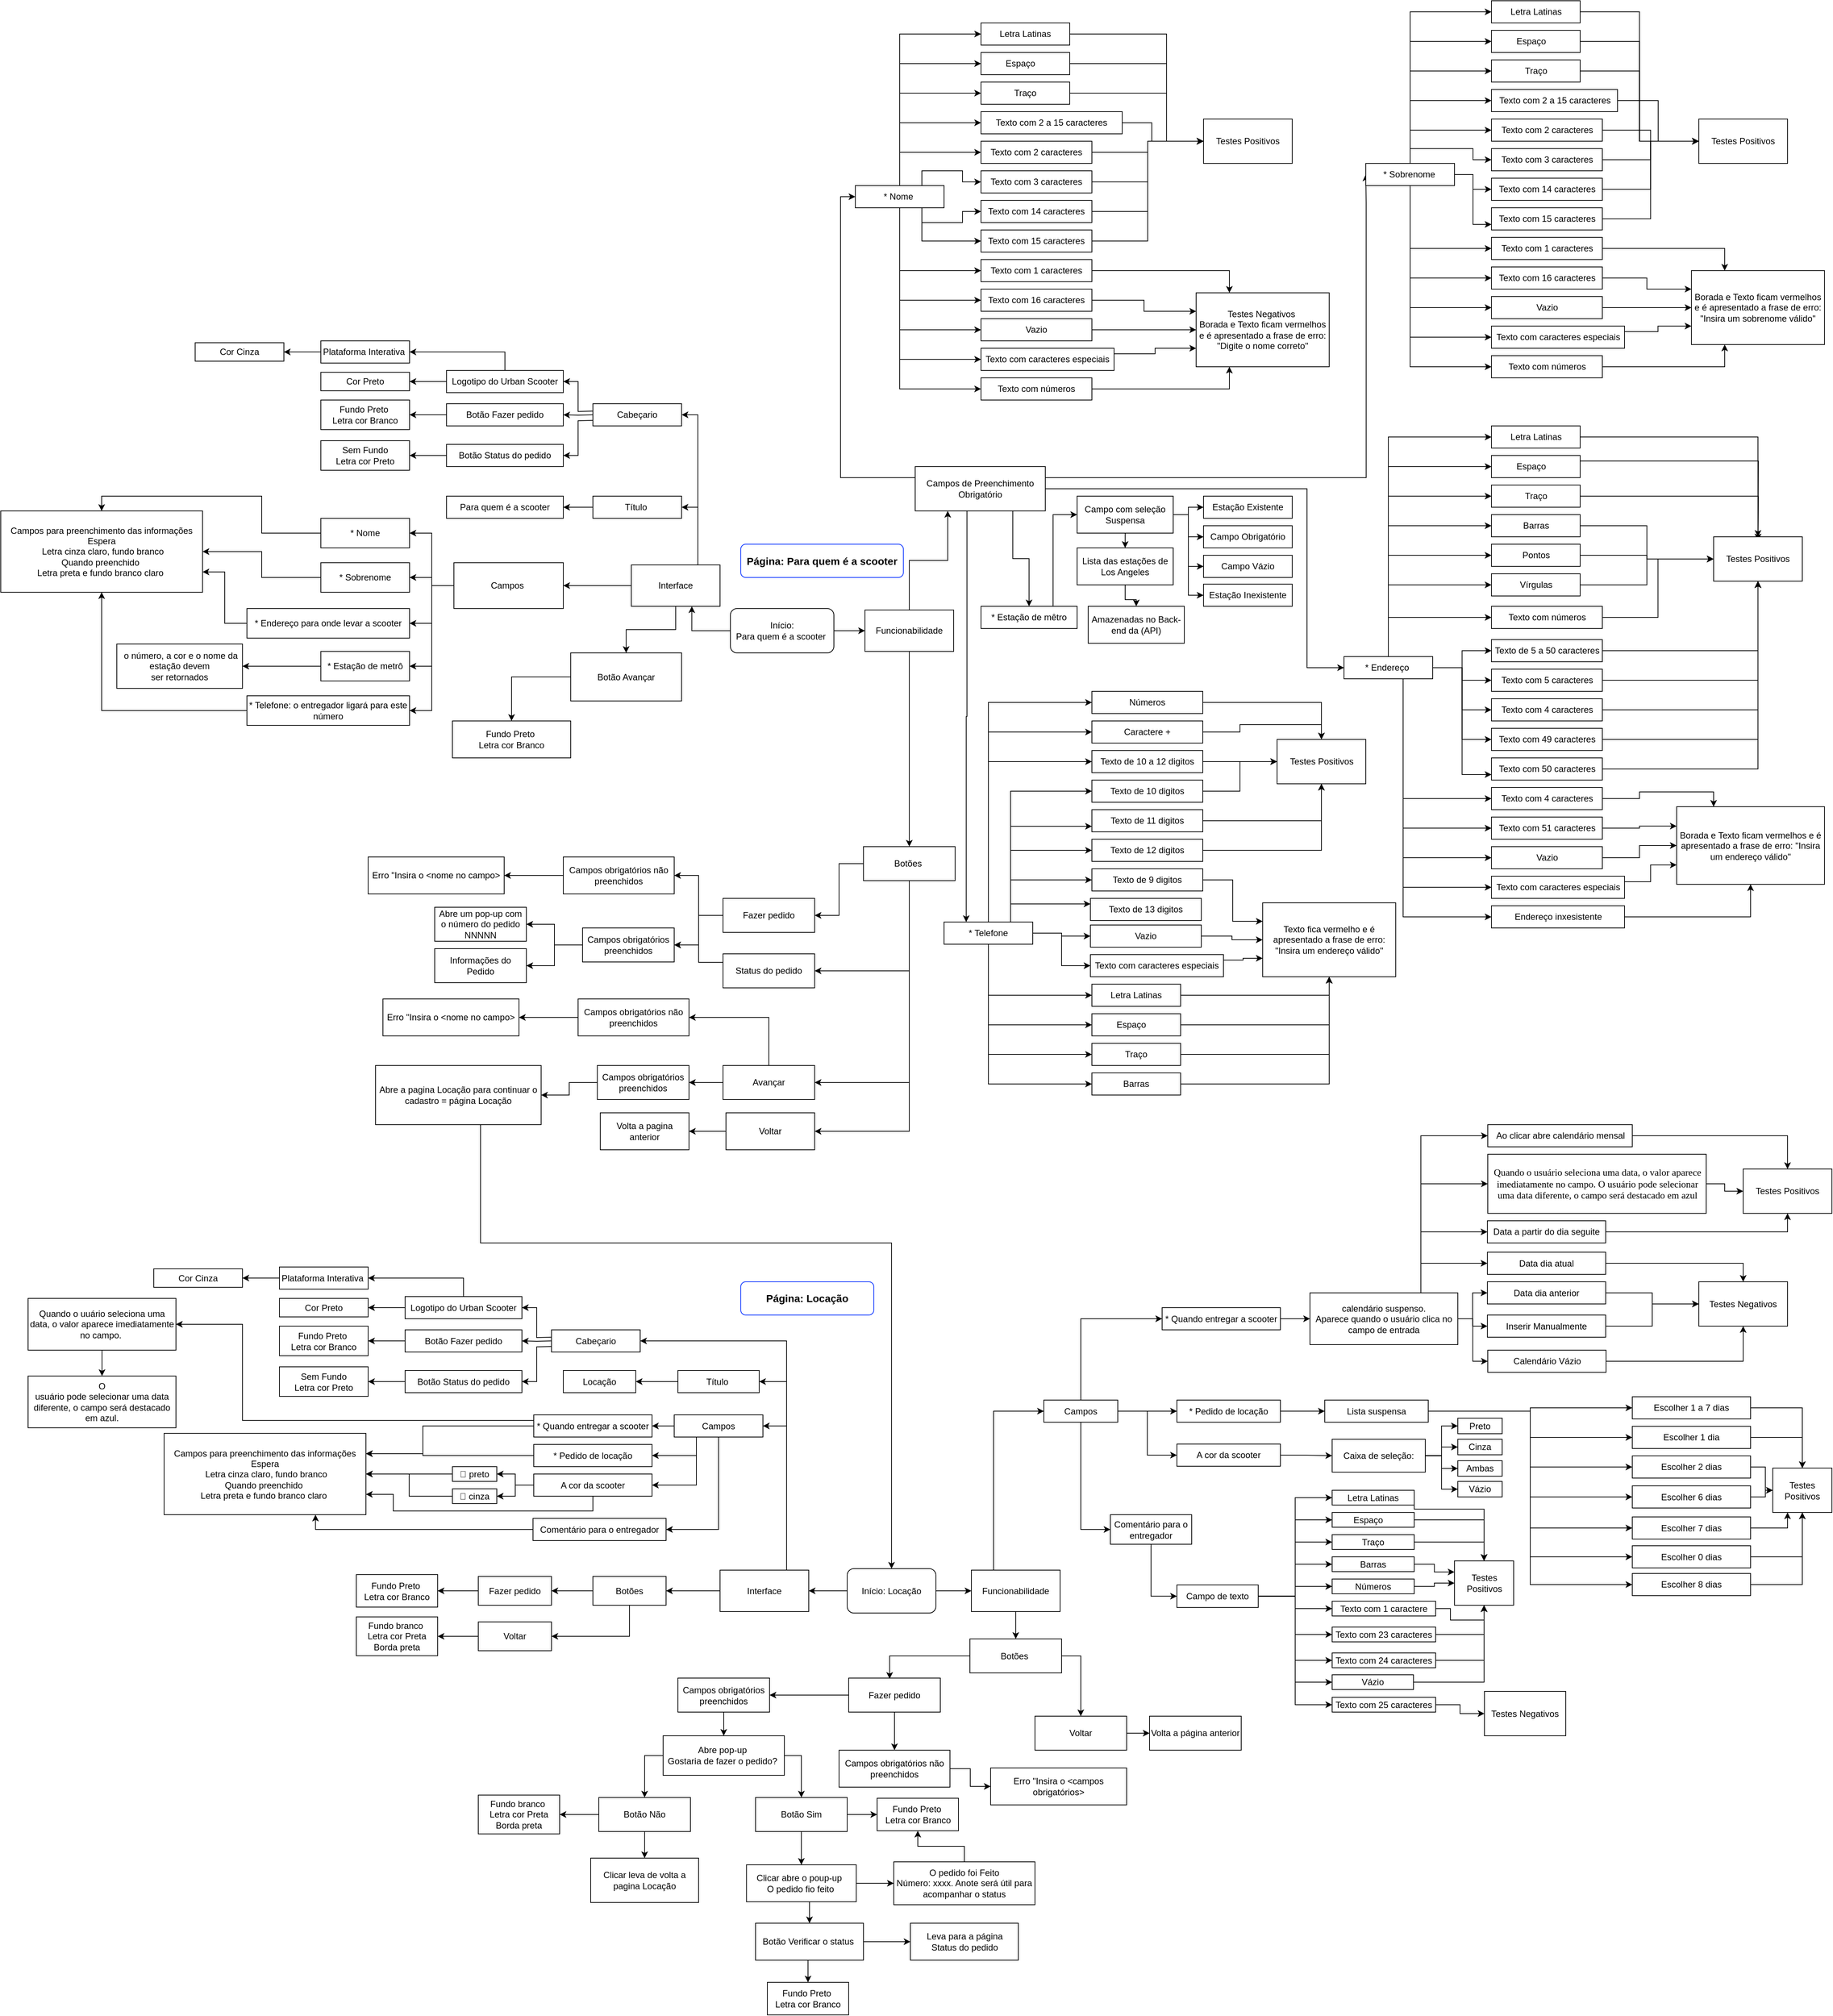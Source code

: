 <mxfile version="24.2.5" type="google">
  <diagram name="Página-1" id="7hdMY_nZfDSNjKhGaEF3">
    <mxGraphModel grid="1" page="1" gridSize="10" guides="1" tooltips="1" connect="1" arrows="1" fold="1" pageScale="1" pageWidth="827" pageHeight="1169" background="#ffffff" math="0" shadow="0">
      <root>
        <mxCell id="0" />
        <mxCell id="1" parent="0" />
        <mxCell id="Tmo01gcyuTr2t_pflfpj-2" style="edgeStyle=orthogonalEdgeStyle;rounded=0;orthogonalLoop=1;jettySize=auto;html=1;exitX=1;exitY=0.5;exitDx=0;exitDy=0;entryX=0;entryY=0.5;entryDx=0;entryDy=0;" edge="1" parent="1" source="ubrNMbJERg0ZYu2FDz6m-1" target="Tmo01gcyuTr2t_pflfpj-1">
          <mxGeometry relative="1" as="geometry" />
        </mxCell>
        <mxCell id="ubrNMbJERg0ZYu2FDz6m-1" value="Início: &lt;br&gt;Para quem é a scooter&amp;nbsp;" style="rounded=1;whiteSpace=wrap;html=1;" vertex="1" parent="1">
          <mxGeometry x="160" y="302" width="140" height="60" as="geometry" />
        </mxCell>
        <mxCell id="ubrNMbJERg0ZYu2FDz6m-32" style="edgeStyle=orthogonalEdgeStyle;rounded=0;orthogonalLoop=1;jettySize=auto;html=1;exitX=0.75;exitY=0;exitDx=0;exitDy=0;entryX=1;entryY=0.5;entryDx=0;entryDy=0;" edge="1" parent="1" source="ubrNMbJERg0ZYu2FDz6m-3" target="ubrNMbJERg0ZYu2FDz6m-22">
          <mxGeometry relative="1" as="geometry" />
        </mxCell>
        <mxCell id="ubrNMbJERg0ZYu2FDz6m-36" style="edgeStyle=orthogonalEdgeStyle;rounded=0;orthogonalLoop=1;jettySize=auto;html=1;exitX=0.75;exitY=0;exitDx=0;exitDy=0;entryX=1;entryY=0.5;entryDx=0;entryDy=0;" edge="1" parent="1" source="ubrNMbJERg0ZYu2FDz6m-3" target="ubrNMbJERg0ZYu2FDz6m-23">
          <mxGeometry relative="1" as="geometry" />
        </mxCell>
        <mxCell id="ubrNMbJERg0ZYu2FDz6m-52" style="edgeStyle=orthogonalEdgeStyle;rounded=0;orthogonalLoop=1;jettySize=auto;html=1;exitX=0;exitY=0.5;exitDx=0;exitDy=0;entryX=1;entryY=0.5;entryDx=0;entryDy=0;" edge="1" parent="1" source="ubrNMbJERg0ZYu2FDz6m-3" target="ubrNMbJERg0ZYu2FDz6m-13">
          <mxGeometry relative="1" as="geometry" />
        </mxCell>
        <mxCell id="Tmo01gcyuTr2t_pflfpj-5" style="edgeStyle=orthogonalEdgeStyle;rounded=0;orthogonalLoop=1;jettySize=auto;html=1;exitX=0.5;exitY=1;exitDx=0;exitDy=0;entryX=0.5;entryY=0;entryDx=0;entryDy=0;" edge="1" parent="1" source="ubrNMbJERg0ZYu2FDz6m-3" target="ubrNMbJERg0ZYu2FDz6m-58">
          <mxGeometry relative="1" as="geometry" />
        </mxCell>
        <mxCell id="ubrNMbJERg0ZYu2FDz6m-3" value="Interface" style="rounded=0;whiteSpace=wrap;html=1;" vertex="1" parent="1">
          <mxGeometry x="26" y="243" width="120" height="56" as="geometry" />
        </mxCell>
        <mxCell id="ubrNMbJERg0ZYu2FDz6m-39" style="edgeStyle=orthogonalEdgeStyle;rounded=0;orthogonalLoop=1;jettySize=auto;html=1;exitX=0.5;exitY=0;exitDx=0;exitDy=0;entryX=1;entryY=0.5;entryDx=0;entryDy=0;" edge="1" parent="1" source="ubrNMbJERg0ZYu2FDz6m-5" target="ubrNMbJERg0ZYu2FDz6m-21">
          <mxGeometry relative="1" as="geometry" />
        </mxCell>
        <mxCell id="ubrNMbJERg0ZYu2FDz6m-45" style="edgeStyle=orthogonalEdgeStyle;rounded=0;orthogonalLoop=1;jettySize=auto;html=1;exitX=0;exitY=0.5;exitDx=0;exitDy=0;entryX=1;entryY=0.5;entryDx=0;entryDy=0;" edge="1" parent="1" source="ubrNMbJERg0ZYu2FDz6m-5" target="ubrNMbJERg0ZYu2FDz6m-41">
          <mxGeometry relative="1" as="geometry" />
        </mxCell>
        <mxCell id="ubrNMbJERg0ZYu2FDz6m-5" value="Logotipo do Urban Scooter" style="rounded=0;whiteSpace=wrap;html=1;" vertex="1" parent="1">
          <mxGeometry x="-224" y="-20" width="158" height="30" as="geometry" />
        </mxCell>
        <mxCell id="ubrNMbJERg0ZYu2FDz6m-59" style="edgeStyle=orthogonalEdgeStyle;rounded=0;orthogonalLoop=1;jettySize=auto;html=1;exitX=0;exitY=0.5;exitDx=0;exitDy=0;entryX=1;entryY=0.5;entryDx=0;entryDy=0;" edge="1" parent="1" source="ubrNMbJERg0ZYu2FDz6m-13" target="ubrNMbJERg0ZYu2FDz6m-53">
          <mxGeometry relative="1" as="geometry" />
        </mxCell>
        <mxCell id="ubrNMbJERg0ZYu2FDz6m-60" style="edgeStyle=orthogonalEdgeStyle;rounded=0;orthogonalLoop=1;jettySize=auto;html=1;exitX=0;exitY=0.5;exitDx=0;exitDy=0;entryX=1;entryY=0.5;entryDx=0;entryDy=0;" edge="1" parent="1" source="ubrNMbJERg0ZYu2FDz6m-13" target="ubrNMbJERg0ZYu2FDz6m-54">
          <mxGeometry relative="1" as="geometry" />
        </mxCell>
        <mxCell id="ubrNMbJERg0ZYu2FDz6m-61" style="edgeStyle=orthogonalEdgeStyle;rounded=0;orthogonalLoop=1;jettySize=auto;html=1;exitX=0;exitY=0.5;exitDx=0;exitDy=0;entryX=1;entryY=0.5;entryDx=0;entryDy=0;" edge="1" parent="1" source="ubrNMbJERg0ZYu2FDz6m-13" target="ubrNMbJERg0ZYu2FDz6m-55">
          <mxGeometry relative="1" as="geometry" />
        </mxCell>
        <mxCell id="ubrNMbJERg0ZYu2FDz6m-62" style="edgeStyle=orthogonalEdgeStyle;rounded=0;orthogonalLoop=1;jettySize=auto;html=1;exitX=0;exitY=0.5;exitDx=0;exitDy=0;entryX=1;entryY=0.5;entryDx=0;entryDy=0;" edge="1" parent="1" source="ubrNMbJERg0ZYu2FDz6m-13" target="ubrNMbJERg0ZYu2FDz6m-57">
          <mxGeometry relative="1" as="geometry" />
        </mxCell>
        <mxCell id="ubrNMbJERg0ZYu2FDz6m-63" style="edgeStyle=orthogonalEdgeStyle;rounded=0;orthogonalLoop=1;jettySize=auto;html=1;exitX=0;exitY=0.5;exitDx=0;exitDy=0;entryX=1;entryY=0.5;entryDx=0;entryDy=0;" edge="1" parent="1" source="ubrNMbJERg0ZYu2FDz6m-13" target="ubrNMbJERg0ZYu2FDz6m-56">
          <mxGeometry relative="1" as="geometry" />
        </mxCell>
        <mxCell id="ubrNMbJERg0ZYu2FDz6m-13" value="Campos&amp;nbsp;" style="rounded=0;whiteSpace=wrap;html=1;" vertex="1" parent="1">
          <mxGeometry x="-214" y="240" width="148" height="62" as="geometry" />
        </mxCell>
        <mxCell id="ubrNMbJERg0ZYu2FDz6m-15" value="Sem Fundo&lt;br&gt;Letra cor Preto" style="rounded=0;whiteSpace=wrap;html=1;" vertex="1" parent="1">
          <mxGeometry x="-394" y="75" width="120" height="40" as="geometry" />
        </mxCell>
        <mxCell id="ubrNMbJERg0ZYu2FDz6m-167" style="edgeStyle=orthogonalEdgeStyle;rounded=0;orthogonalLoop=1;jettySize=auto;html=1;exitX=0;exitY=0.25;exitDx=0;exitDy=0;entryX=0;entryY=0.5;entryDx=0;entryDy=0;" edge="1" parent="1" source="ubrNMbJERg0ZYu2FDz6m-16" target="ubrNMbJERg0ZYu2FDz6m-18">
          <mxGeometry relative="1" as="geometry" />
        </mxCell>
        <mxCell id="ubrNMbJERg0ZYu2FDz6m-169" style="edgeStyle=orthogonalEdgeStyle;rounded=0;orthogonalLoop=1;jettySize=auto;html=1;exitX=1;exitY=0.25;exitDx=0;exitDy=0;entryX=0;entryY=0.5;entryDx=0;entryDy=0;" edge="1" parent="1" source="ubrNMbJERg0ZYu2FDz6m-16" target="ubrNMbJERg0ZYu2FDz6m-117">
          <mxGeometry relative="1" as="geometry">
            <Array as="points">
              <mxPoint x="1020" y="125" />
              <mxPoint x="1020" y="-247" />
            </Array>
          </mxGeometry>
        </mxCell>
        <mxCell id="ubrNMbJERg0ZYu2FDz6m-203" style="edgeStyle=orthogonalEdgeStyle;rounded=0;orthogonalLoop=1;jettySize=auto;html=1;exitX=1;exitY=0.5;exitDx=0;exitDy=0;entryX=0;entryY=0.5;entryDx=0;entryDy=0;" edge="1" parent="1" source="ubrNMbJERg0ZYu2FDz6m-16" target="ubrNMbJERg0ZYu2FDz6m-183">
          <mxGeometry relative="1" as="geometry">
            <Array as="points">
              <mxPoint x="940" y="140" />
              <mxPoint x="940" y="382" />
            </Array>
          </mxGeometry>
        </mxCell>
        <mxCell id="ubrNMbJERg0ZYu2FDz6m-212" style="edgeStyle=orthogonalEdgeStyle;rounded=0;orthogonalLoop=1;jettySize=auto;html=1;exitX=0.75;exitY=1;exitDx=0;exitDy=0;entryX=0.5;entryY=0;entryDx=0;entryDy=0;" edge="1" parent="1" source="ubrNMbJERg0ZYu2FDz6m-16" target="ubrNMbJERg0ZYu2FDz6m-211">
          <mxGeometry relative="1" as="geometry" />
        </mxCell>
        <mxCell id="ubrNMbJERg0ZYu2FDz6m-260" style="edgeStyle=orthogonalEdgeStyle;rounded=0;orthogonalLoop=1;jettySize=auto;html=1;exitX=0;exitY=0.5;exitDx=0;exitDy=0;entryX=0.25;entryY=0;entryDx=0;entryDy=0;" edge="1" parent="1" source="ubrNMbJERg0ZYu2FDz6m-16" target="ubrNMbJERg0ZYu2FDz6m-237">
          <mxGeometry relative="1" as="geometry">
            <Array as="points">
              <mxPoint x="480" y="140" />
              <mxPoint x="480" y="448" />
            </Array>
          </mxGeometry>
        </mxCell>
        <mxCell id="ubrNMbJERg0ZYu2FDz6m-16" value="Campos de Preenchimento Obrigatório" style="rounded=0;whiteSpace=wrap;html=1;" vertex="1" parent="1">
          <mxGeometry x="410" y="110" width="176" height="60" as="geometry" />
        </mxCell>
        <mxCell id="ubrNMbJERg0ZYu2FDz6m-17" value="Fundo Preto&amp;nbsp;&lt;br&gt;Letra cor Branco" style="rounded=0;whiteSpace=wrap;html=1;" vertex="1" parent="1">
          <mxGeometry x="-394" y="20" width="120" height="40" as="geometry" />
        </mxCell>
        <mxCell id="ubrNMbJERg0ZYu2FDz6m-152" style="edgeStyle=orthogonalEdgeStyle;rounded=0;orthogonalLoop=1;jettySize=auto;html=1;exitX=0.5;exitY=0;exitDx=0;exitDy=0;entryX=0;entryY=0.5;entryDx=0;entryDy=0;" edge="1" parent="1" source="ubrNMbJERg0ZYu2FDz6m-18" target="ubrNMbJERg0ZYu2FDz6m-75">
          <mxGeometry relative="1" as="geometry" />
        </mxCell>
        <mxCell id="ubrNMbJERg0ZYu2FDz6m-153" style="edgeStyle=orthogonalEdgeStyle;rounded=0;orthogonalLoop=1;jettySize=auto;html=1;exitX=0.5;exitY=0;exitDx=0;exitDy=0;entryX=0;entryY=0.5;entryDx=0;entryDy=0;" edge="1" parent="1" source="ubrNMbJERg0ZYu2FDz6m-18" target="ubrNMbJERg0ZYu2FDz6m-77">
          <mxGeometry relative="1" as="geometry" />
        </mxCell>
        <mxCell id="ubrNMbJERg0ZYu2FDz6m-154" style="edgeStyle=orthogonalEdgeStyle;rounded=0;orthogonalLoop=1;jettySize=auto;html=1;exitX=0.5;exitY=0;exitDx=0;exitDy=0;entryX=0;entryY=0.5;entryDx=0;entryDy=0;" edge="1" parent="1" source="ubrNMbJERg0ZYu2FDz6m-18" target="ubrNMbJERg0ZYu2FDz6m-78">
          <mxGeometry relative="1" as="geometry" />
        </mxCell>
        <mxCell id="ubrNMbJERg0ZYu2FDz6m-155" style="edgeStyle=orthogonalEdgeStyle;rounded=0;orthogonalLoop=1;jettySize=auto;html=1;exitX=0.5;exitY=0;exitDx=0;exitDy=0;entryX=0;entryY=0.5;entryDx=0;entryDy=0;" edge="1" parent="1" source="ubrNMbJERg0ZYu2FDz6m-18" target="ubrNMbJERg0ZYu2FDz6m-79">
          <mxGeometry relative="1" as="geometry" />
        </mxCell>
        <mxCell id="ubrNMbJERg0ZYu2FDz6m-156" style="edgeStyle=orthogonalEdgeStyle;rounded=0;orthogonalLoop=1;jettySize=auto;html=1;exitX=0.5;exitY=0;exitDx=0;exitDy=0;entryX=0;entryY=0.5;entryDx=0;entryDy=0;" edge="1" parent="1" source="ubrNMbJERg0ZYu2FDz6m-18" target="ubrNMbJERg0ZYu2FDz6m-84">
          <mxGeometry relative="1" as="geometry" />
        </mxCell>
        <mxCell id="ubrNMbJERg0ZYu2FDz6m-158" style="edgeStyle=orthogonalEdgeStyle;rounded=0;orthogonalLoop=1;jettySize=auto;html=1;exitX=0.75;exitY=0;exitDx=0;exitDy=0;" edge="1" parent="1" source="ubrNMbJERg0ZYu2FDz6m-18" target="ubrNMbJERg0ZYu2FDz6m-82">
          <mxGeometry relative="1" as="geometry" />
        </mxCell>
        <mxCell id="ubrNMbJERg0ZYu2FDz6m-159" style="edgeStyle=orthogonalEdgeStyle;rounded=0;orthogonalLoop=1;jettySize=auto;html=1;exitX=0.75;exitY=1;exitDx=0;exitDy=0;entryX=0;entryY=0.5;entryDx=0;entryDy=0;" edge="1" parent="1" source="ubrNMbJERg0ZYu2FDz6m-18" target="ubrNMbJERg0ZYu2FDz6m-85">
          <mxGeometry relative="1" as="geometry" />
        </mxCell>
        <mxCell id="ubrNMbJERg0ZYu2FDz6m-160" style="edgeStyle=orthogonalEdgeStyle;rounded=0;orthogonalLoop=1;jettySize=auto;html=1;exitX=0.75;exitY=1;exitDx=0;exitDy=0;entryX=0;entryY=0.5;entryDx=0;entryDy=0;" edge="1" parent="1" source="ubrNMbJERg0ZYu2FDz6m-18" target="ubrNMbJERg0ZYu2FDz6m-86">
          <mxGeometry relative="1" as="geometry" />
        </mxCell>
        <mxCell id="ubrNMbJERg0ZYu2FDz6m-161" style="edgeStyle=orthogonalEdgeStyle;rounded=0;orthogonalLoop=1;jettySize=auto;html=1;exitX=0.5;exitY=1;exitDx=0;exitDy=0;entryX=0;entryY=0.5;entryDx=0;entryDy=0;" edge="1" parent="1" source="ubrNMbJERg0ZYu2FDz6m-18" target="ubrNMbJERg0ZYu2FDz6m-87">
          <mxGeometry relative="1" as="geometry" />
        </mxCell>
        <mxCell id="ubrNMbJERg0ZYu2FDz6m-162" style="edgeStyle=orthogonalEdgeStyle;rounded=0;orthogonalLoop=1;jettySize=auto;html=1;exitX=0.5;exitY=1;exitDx=0;exitDy=0;entryX=0;entryY=0.5;entryDx=0;entryDy=0;" edge="1" parent="1" source="ubrNMbJERg0ZYu2FDz6m-18" target="ubrNMbJERg0ZYu2FDz6m-88">
          <mxGeometry relative="1" as="geometry" />
        </mxCell>
        <mxCell id="ubrNMbJERg0ZYu2FDz6m-163" style="edgeStyle=orthogonalEdgeStyle;rounded=0;orthogonalLoop=1;jettySize=auto;html=1;exitX=0.5;exitY=1;exitDx=0;exitDy=0;entryX=0;entryY=0.5;entryDx=0;entryDy=0;" edge="1" parent="1" source="ubrNMbJERg0ZYu2FDz6m-18" target="ubrNMbJERg0ZYu2FDz6m-89">
          <mxGeometry relative="1" as="geometry" />
        </mxCell>
        <mxCell id="ubrNMbJERg0ZYu2FDz6m-164" style="edgeStyle=orthogonalEdgeStyle;rounded=0;orthogonalLoop=1;jettySize=auto;html=1;exitX=0.5;exitY=1;exitDx=0;exitDy=0;entryX=0;entryY=0.5;entryDx=0;entryDy=0;" edge="1" parent="1" source="ubrNMbJERg0ZYu2FDz6m-18" target="ubrNMbJERg0ZYu2FDz6m-90">
          <mxGeometry relative="1" as="geometry" />
        </mxCell>
        <mxCell id="ubrNMbJERg0ZYu2FDz6m-165" style="edgeStyle=orthogonalEdgeStyle;rounded=0;orthogonalLoop=1;jettySize=auto;html=1;exitX=0.5;exitY=1;exitDx=0;exitDy=0;entryX=0;entryY=0.5;entryDx=0;entryDy=0;" edge="1" parent="1" source="ubrNMbJERg0ZYu2FDz6m-18" target="ubrNMbJERg0ZYu2FDz6m-91">
          <mxGeometry relative="1" as="geometry" />
        </mxCell>
        <mxCell id="ubrNMbJERg0ZYu2FDz6m-18" value="* Nome&amp;nbsp;" style="rounded=0;whiteSpace=wrap;html=1;" vertex="1" parent="1">
          <mxGeometry x="329" y="-270" width="120" height="30" as="geometry" />
        </mxCell>
        <mxCell id="ubrNMbJERg0ZYu2FDz6m-19" value="Cor Cinza" style="rounded=0;whiteSpace=wrap;html=1;" vertex="1" parent="1">
          <mxGeometry x="-564" y="-57.5" width="120" height="25" as="geometry" />
        </mxCell>
        <mxCell id="ubrNMbJERg0ZYu2FDz6m-20" value="Campos para preenchimento das informações&lt;div&gt;Espera&lt;br&gt;&amp;nbsp;Letra cinza claro, fundo branco&lt;br&gt;Quando preenchido&amp;nbsp;&lt;br&gt;Letra preta e fundo branco claro&amp;nbsp;&lt;/div&gt;" style="rounded=0;whiteSpace=wrap;html=1;" vertex="1" parent="1">
          <mxGeometry x="-827" y="170" width="273" height="110" as="geometry" />
        </mxCell>
        <mxCell id="ubrNMbJERg0ZYu2FDz6m-40" style="edgeStyle=orthogonalEdgeStyle;rounded=0;orthogonalLoop=1;jettySize=auto;html=1;exitX=0;exitY=0.5;exitDx=0;exitDy=0;entryX=1;entryY=0.5;entryDx=0;entryDy=0;" edge="1" parent="1" source="ubrNMbJERg0ZYu2FDz6m-21" target="ubrNMbJERg0ZYu2FDz6m-19">
          <mxGeometry relative="1" as="geometry" />
        </mxCell>
        <mxCell id="ubrNMbJERg0ZYu2FDz6m-21" value="Plataforma Interativa&amp;nbsp;" style="rounded=0;whiteSpace=wrap;html=1;" vertex="1" parent="1">
          <mxGeometry x="-394" y="-60" width="120" height="30" as="geometry" />
        </mxCell>
        <mxCell id="ubrNMbJERg0ZYu2FDz6m-33" style="edgeStyle=orthogonalEdgeStyle;rounded=0;orthogonalLoop=1;jettySize=auto;html=1;exitX=0;exitY=0.333;exitDx=0;exitDy=0;entryX=1;entryY=0.5;entryDx=0;entryDy=0;exitPerimeter=0;" edge="1" parent="1" target="ubrNMbJERg0ZYu2FDz6m-5">
          <mxGeometry relative="1" as="geometry">
            <mxPoint x="-26" y="34.99" as="sourcePoint" />
          </mxGeometry>
        </mxCell>
        <mxCell id="ubrNMbJERg0ZYu2FDz6m-34" style="edgeStyle=orthogonalEdgeStyle;rounded=0;orthogonalLoop=1;jettySize=auto;html=1;exitX=0;exitY=0.5;exitDx=0;exitDy=0;entryX=1;entryY=0.5;entryDx=0;entryDy=0;" edge="1" parent="1" target="ubrNMbJERg0ZYu2FDz6m-24">
          <mxGeometry relative="1" as="geometry">
            <mxPoint x="-26" y="40" as="sourcePoint" />
          </mxGeometry>
        </mxCell>
        <mxCell id="ubrNMbJERg0ZYu2FDz6m-35" style="edgeStyle=orthogonalEdgeStyle;rounded=0;orthogonalLoop=1;jettySize=auto;html=1;exitX=0;exitY=0.75;exitDx=0;exitDy=0;entryX=1;entryY=0.5;entryDx=0;entryDy=0;" edge="1" parent="1" target="ubrNMbJERg0ZYu2FDz6m-29">
          <mxGeometry relative="1" as="geometry">
            <mxPoint x="-26" y="47.5" as="sourcePoint" />
          </mxGeometry>
        </mxCell>
        <mxCell id="ubrNMbJERg0ZYu2FDz6m-22" value="Cabeçario" style="rounded=0;whiteSpace=wrap;html=1;" vertex="1" parent="1">
          <mxGeometry x="-26" y="25" width="120" height="30" as="geometry" />
        </mxCell>
        <mxCell id="ubrNMbJERg0ZYu2FDz6m-50" style="edgeStyle=orthogonalEdgeStyle;rounded=0;orthogonalLoop=1;jettySize=auto;html=1;exitX=0;exitY=0.5;exitDx=0;exitDy=0;entryX=1;entryY=0.5;entryDx=0;entryDy=0;" edge="1" parent="1" source="ubrNMbJERg0ZYu2FDz6m-23" target="ubrNMbJERg0ZYu2FDz6m-37">
          <mxGeometry relative="1" as="geometry" />
        </mxCell>
        <mxCell id="ubrNMbJERg0ZYu2FDz6m-23" value="Título&amp;nbsp;" style="rounded=0;whiteSpace=wrap;html=1;" vertex="1" parent="1">
          <mxGeometry x="-26" y="150" width="120" height="30" as="geometry" />
        </mxCell>
        <mxCell id="ubrNMbJERg0ZYu2FDz6m-47" style="edgeStyle=orthogonalEdgeStyle;rounded=0;orthogonalLoop=1;jettySize=auto;html=1;exitX=0;exitY=0.5;exitDx=0;exitDy=0;entryX=1;entryY=0.5;entryDx=0;entryDy=0;" edge="1" parent="1" source="ubrNMbJERg0ZYu2FDz6m-24" target="ubrNMbJERg0ZYu2FDz6m-17">
          <mxGeometry relative="1" as="geometry" />
        </mxCell>
        <mxCell id="ubrNMbJERg0ZYu2FDz6m-24" value="Botão Fazer pedido" style="rounded=0;whiteSpace=wrap;html=1;" vertex="1" parent="1">
          <mxGeometry x="-224" y="25" width="158" height="30" as="geometry" />
        </mxCell>
        <mxCell id="ubrNMbJERg0ZYu2FDz6m-49" style="edgeStyle=orthogonalEdgeStyle;rounded=0;orthogonalLoop=1;jettySize=auto;html=1;exitX=0;exitY=0.5;exitDx=0;exitDy=0;entryX=1;entryY=0.5;entryDx=0;entryDy=0;" edge="1" parent="1" source="ubrNMbJERg0ZYu2FDz6m-29" target="ubrNMbJERg0ZYu2FDz6m-15">
          <mxGeometry relative="1" as="geometry" />
        </mxCell>
        <mxCell id="ubrNMbJERg0ZYu2FDz6m-29" value="Botão Status do pedido" style="rounded=0;whiteSpace=wrap;html=1;" vertex="1" parent="1">
          <mxGeometry x="-224" y="80" width="158" height="30" as="geometry" />
        </mxCell>
        <mxCell id="ubrNMbJERg0ZYu2FDz6m-37" value="Para quem é a scooter" style="rounded=0;whiteSpace=wrap;html=1;" vertex="1" parent="1">
          <mxGeometry x="-224" y="150" width="158" height="30" as="geometry" />
        </mxCell>
        <mxCell id="ubrNMbJERg0ZYu2FDz6m-41" value="Cor Preto" style="rounded=0;whiteSpace=wrap;html=1;" vertex="1" parent="1">
          <mxGeometry x="-394" y="-17.5" width="120" height="25" as="geometry" />
        </mxCell>
        <mxCell id="ubrNMbJERg0ZYu2FDz6m-70" style="edgeStyle=orthogonalEdgeStyle;rounded=0;orthogonalLoop=1;jettySize=auto;html=1;exitX=0;exitY=0.5;exitDx=0;exitDy=0;entryX=0.5;entryY=0;entryDx=0;entryDy=0;" edge="1" parent="1" source="ubrNMbJERg0ZYu2FDz6m-53" target="ubrNMbJERg0ZYu2FDz6m-20">
          <mxGeometry relative="1" as="geometry">
            <mxPoint x="-547.0" y="137.5" as="targetPoint" />
          </mxGeometry>
        </mxCell>
        <mxCell id="ubrNMbJERg0ZYu2FDz6m-53" value="* Nome" style="rounded=0;whiteSpace=wrap;html=1;" vertex="1" parent="1">
          <mxGeometry x="-394" y="180" width="120" height="40" as="geometry" />
        </mxCell>
        <mxCell id="ubrNMbJERg0ZYu2FDz6m-71" style="edgeStyle=orthogonalEdgeStyle;rounded=0;orthogonalLoop=1;jettySize=auto;html=1;exitX=0;exitY=0.5;exitDx=0;exitDy=0;entryX=1;entryY=0.5;entryDx=0;entryDy=0;" edge="1" parent="1" source="ubrNMbJERg0ZYu2FDz6m-54" target="ubrNMbJERg0ZYu2FDz6m-20">
          <mxGeometry relative="1" as="geometry">
            <mxPoint x="-547.0" y="165" as="targetPoint" />
          </mxGeometry>
        </mxCell>
        <mxCell id="ubrNMbJERg0ZYu2FDz6m-54" value="* Sobrenome" style="rounded=0;whiteSpace=wrap;html=1;" vertex="1" parent="1">
          <mxGeometry x="-394" y="240" width="120" height="40" as="geometry" />
        </mxCell>
        <mxCell id="ubrNMbJERg0ZYu2FDz6m-67" style="edgeStyle=orthogonalEdgeStyle;rounded=0;orthogonalLoop=1;jettySize=auto;html=1;exitX=0;exitY=0.5;exitDx=0;exitDy=0;entryX=1;entryY=0.75;entryDx=0;entryDy=0;" edge="1" parent="1" source="ubrNMbJERg0ZYu2FDz6m-55" target="ubrNMbJERg0ZYu2FDz6m-20">
          <mxGeometry relative="1" as="geometry">
            <mxPoint x="-547.0" y="192.5" as="targetPoint" />
          </mxGeometry>
        </mxCell>
        <mxCell id="ubrNMbJERg0ZYu2FDz6m-55" value="* Endereço para onde levar a scooter" style="rounded=0;whiteSpace=wrap;html=1;" vertex="1" parent="1">
          <mxGeometry x="-494" y="302" width="220" height="40" as="geometry" />
        </mxCell>
        <mxCell id="ubrNMbJERg0ZYu2FDz6m-69" style="edgeStyle=orthogonalEdgeStyle;rounded=0;orthogonalLoop=1;jettySize=auto;html=1;exitX=0;exitY=0.5;exitDx=0;exitDy=0;entryX=0.5;entryY=1;entryDx=0;entryDy=0;" edge="1" parent="1" source="ubrNMbJERg0ZYu2FDz6m-56" target="ubrNMbJERg0ZYu2FDz6m-20">
          <mxGeometry relative="1" as="geometry">
            <mxPoint x="-683.5" y="220" as="targetPoint" />
          </mxGeometry>
        </mxCell>
        <mxCell id="ubrNMbJERg0ZYu2FDz6m-56" value="* Telefone: o entregador ligará para este número" style="rounded=0;whiteSpace=wrap;html=1;" vertex="1" parent="1">
          <mxGeometry x="-494" y="420" width="220" height="40" as="geometry" />
        </mxCell>
        <mxCell id="GoNkcsiwLbmAIzl6Nbj7-162" style="edgeStyle=orthogonalEdgeStyle;rounded=0;orthogonalLoop=1;jettySize=auto;html=1;exitX=0;exitY=0.5;exitDx=0;exitDy=0;" edge="1" parent="1" source="ubrNMbJERg0ZYu2FDz6m-57" target="GoNkcsiwLbmAIzl6Nbj7-160">
          <mxGeometry relative="1" as="geometry" />
        </mxCell>
        <mxCell id="ubrNMbJERg0ZYu2FDz6m-57" value="* Estação de metrô" style="rounded=0;whiteSpace=wrap;html=1;" vertex="1" parent="1">
          <mxGeometry x="-394" y="360" width="120" height="40" as="geometry" />
        </mxCell>
        <mxCell id="Tmo01gcyuTr2t_pflfpj-6" style="edgeStyle=orthogonalEdgeStyle;rounded=0;orthogonalLoop=1;jettySize=auto;html=1;exitX=0;exitY=0.5;exitDx=0;exitDy=0;entryX=0.5;entryY=0;entryDx=0;entryDy=0;" edge="1" parent="1" source="ubrNMbJERg0ZYu2FDz6m-58" target="ubrNMbJERg0ZYu2FDz6m-73">
          <mxGeometry relative="1" as="geometry" />
        </mxCell>
        <mxCell id="ubrNMbJERg0ZYu2FDz6m-58" value="Botão Avançar" style="rounded=0;whiteSpace=wrap;html=1;" vertex="1" parent="1">
          <mxGeometry x="-56" y="362" width="150" height="65" as="geometry" />
        </mxCell>
        <mxCell id="ubrNMbJERg0ZYu2FDz6m-73" value="Fundo Preto&amp;nbsp;&lt;br&gt;Letra cor Branco" style="rounded=0;whiteSpace=wrap;html=1;" vertex="1" parent="1">
          <mxGeometry x="-216" y="454" width="160" height="50" as="geometry" />
        </mxCell>
        <mxCell id="idY51j--czHx6IZsuclX-3" style="edgeStyle=orthogonalEdgeStyle;rounded=0;orthogonalLoop=1;jettySize=auto;html=1;exitX=1;exitY=0.5;exitDx=0;exitDy=0;entryX=0;entryY=0.5;entryDx=0;entryDy=0;" edge="1" parent="1" source="ubrNMbJERg0ZYu2FDz6m-75" target="idY51j--czHx6IZsuclX-2">
          <mxGeometry relative="1" as="geometry">
            <Array as="points">
              <mxPoint x="750" y="-475" />
              <mxPoint x="750" y="-330" />
            </Array>
          </mxGeometry>
        </mxCell>
        <mxCell id="ubrNMbJERg0ZYu2FDz6m-75" value="Letra Latinas" style="rounded=0;whiteSpace=wrap;html=1;" vertex="1" parent="1">
          <mxGeometry x="499" y="-490" width="120" height="30" as="geometry" />
        </mxCell>
        <mxCell id="idY51j--czHx6IZsuclX-5" style="edgeStyle=orthogonalEdgeStyle;rounded=0;orthogonalLoop=1;jettySize=auto;html=1;exitX=1;exitY=0.5;exitDx=0;exitDy=0;entryX=0;entryY=0.5;entryDx=0;entryDy=0;" edge="1" parent="1" source="ubrNMbJERg0ZYu2FDz6m-77" target="idY51j--czHx6IZsuclX-2">
          <mxGeometry relative="1" as="geometry">
            <Array as="points">
              <mxPoint x="750" y="-435" />
              <mxPoint x="750" y="-330" />
            </Array>
          </mxGeometry>
        </mxCell>
        <mxCell id="ubrNMbJERg0ZYu2FDz6m-77" value="Espaço&lt;span style=&quot;white-space: pre;&quot;&gt;&#x9;&lt;/span&gt;" style="rounded=0;whiteSpace=wrap;html=1;" vertex="1" parent="1">
          <mxGeometry x="499" y="-450" width="120" height="30" as="geometry" />
        </mxCell>
        <mxCell id="idY51j--czHx6IZsuclX-6" style="edgeStyle=orthogonalEdgeStyle;rounded=0;orthogonalLoop=1;jettySize=auto;html=1;exitX=1;exitY=0.5;exitDx=0;exitDy=0;entryX=0;entryY=0.5;entryDx=0;entryDy=0;" edge="1" parent="1" source="ubrNMbJERg0ZYu2FDz6m-78" target="idY51j--czHx6IZsuclX-2">
          <mxGeometry relative="1" as="geometry">
            <Array as="points">
              <mxPoint x="750" y="-395" />
              <mxPoint x="750" y="-330" />
            </Array>
          </mxGeometry>
        </mxCell>
        <mxCell id="ubrNMbJERg0ZYu2FDz6m-78" value="Traço" style="rounded=0;whiteSpace=wrap;html=1;" vertex="1" parent="1">
          <mxGeometry x="499" y="-410" width="120" height="30" as="geometry" />
        </mxCell>
        <mxCell id="idY51j--czHx6IZsuclX-7" style="edgeStyle=orthogonalEdgeStyle;rounded=0;orthogonalLoop=1;jettySize=auto;html=1;exitX=1;exitY=0.5;exitDx=0;exitDy=0;entryX=0;entryY=0.5;entryDx=0;entryDy=0;" edge="1" parent="1" source="ubrNMbJERg0ZYu2FDz6m-79" target="idY51j--czHx6IZsuclX-2">
          <mxGeometry relative="1" as="geometry">
            <Array as="points">
              <mxPoint x="730" y="-355" />
              <mxPoint x="730" y="-330" />
            </Array>
          </mxGeometry>
        </mxCell>
        <mxCell id="ubrNMbJERg0ZYu2FDz6m-79" value="Texto com 2 a 15 caracteres" style="rounded=0;whiteSpace=wrap;html=1;" vertex="1" parent="1">
          <mxGeometry x="499" y="-370" width="191" height="30" as="geometry" />
        </mxCell>
        <mxCell id="idY51j--czHx6IZsuclX-9" style="edgeStyle=orthogonalEdgeStyle;rounded=0;orthogonalLoop=1;jettySize=auto;html=1;exitX=1;exitY=0.5;exitDx=0;exitDy=0;entryX=0;entryY=0.5;entryDx=0;entryDy=0;" edge="1" parent="1" source="ubrNMbJERg0ZYu2FDz6m-82" target="idY51j--czHx6IZsuclX-2">
          <mxGeometry relative="1" as="geometry" />
        </mxCell>
        <mxCell id="ubrNMbJERg0ZYu2FDz6m-82" value="Texto com 3 caracteres" style="rounded=0;whiteSpace=wrap;html=1;" vertex="1" parent="1">
          <mxGeometry x="499" y="-290" width="150" height="30" as="geometry" />
        </mxCell>
        <mxCell id="idY51j--czHx6IZsuclX-8" style="edgeStyle=orthogonalEdgeStyle;rounded=0;orthogonalLoop=1;jettySize=auto;html=1;exitX=1;exitY=0.5;exitDx=0;exitDy=0;entryX=0;entryY=0.5;entryDx=0;entryDy=0;" edge="1" parent="1" source="ubrNMbJERg0ZYu2FDz6m-84" target="idY51j--czHx6IZsuclX-2">
          <mxGeometry relative="1" as="geometry" />
        </mxCell>
        <mxCell id="ubrNMbJERg0ZYu2FDz6m-84" value="Texto com 2 caracteres" style="rounded=0;whiteSpace=wrap;html=1;" vertex="1" parent="1">
          <mxGeometry x="499" y="-330" width="150" height="30" as="geometry" />
        </mxCell>
        <mxCell id="idY51j--czHx6IZsuclX-10" style="edgeStyle=orthogonalEdgeStyle;rounded=0;orthogonalLoop=1;jettySize=auto;html=1;exitX=1;exitY=0.5;exitDx=0;exitDy=0;entryX=0;entryY=0.5;entryDx=0;entryDy=0;" edge="1" parent="1" source="ubrNMbJERg0ZYu2FDz6m-85" target="idY51j--czHx6IZsuclX-2">
          <mxGeometry relative="1" as="geometry" />
        </mxCell>
        <mxCell id="ubrNMbJERg0ZYu2FDz6m-85" value="Texto com 14 caracteres" style="rounded=0;whiteSpace=wrap;html=1;" vertex="1" parent="1">
          <mxGeometry x="499" y="-250" width="150" height="30" as="geometry" />
        </mxCell>
        <mxCell id="idY51j--czHx6IZsuclX-11" style="edgeStyle=orthogonalEdgeStyle;rounded=0;orthogonalLoop=1;jettySize=auto;html=1;exitX=1;exitY=0.5;exitDx=0;exitDy=0;entryX=0;entryY=0.5;entryDx=0;entryDy=0;" edge="1" parent="1" source="ubrNMbJERg0ZYu2FDz6m-86" target="idY51j--czHx6IZsuclX-2">
          <mxGeometry relative="1" as="geometry" />
        </mxCell>
        <mxCell id="ubrNMbJERg0ZYu2FDz6m-86" value="Texto com 15 caracteres" style="rounded=0;whiteSpace=wrap;html=1;" vertex="1" parent="1">
          <mxGeometry x="499" y="-210" width="150" height="30" as="geometry" />
        </mxCell>
        <mxCell id="ubrNMbJERg0ZYu2FDz6m-107" style="edgeStyle=orthogonalEdgeStyle;rounded=0;orthogonalLoop=1;jettySize=auto;html=1;exitX=1;exitY=0.5;exitDx=0;exitDy=0;entryX=0.25;entryY=0;entryDx=0;entryDy=0;" edge="1" parent="1" source="ubrNMbJERg0ZYu2FDz6m-87" target="ubrNMbJERg0ZYu2FDz6m-106">
          <mxGeometry relative="1" as="geometry" />
        </mxCell>
        <mxCell id="ubrNMbJERg0ZYu2FDz6m-87" value="Texto com 1 caracteres" style="rounded=0;whiteSpace=wrap;html=1;" vertex="1" parent="1">
          <mxGeometry x="499" y="-170" width="150" height="30" as="geometry" />
        </mxCell>
        <mxCell id="ubrNMbJERg0ZYu2FDz6m-109" style="edgeStyle=orthogonalEdgeStyle;rounded=0;orthogonalLoop=1;jettySize=auto;html=1;exitX=1;exitY=0.5;exitDx=0;exitDy=0;entryX=0;entryY=0.25;entryDx=0;entryDy=0;" edge="1" parent="1" source="ubrNMbJERg0ZYu2FDz6m-88" target="ubrNMbJERg0ZYu2FDz6m-106">
          <mxGeometry relative="1" as="geometry" />
        </mxCell>
        <mxCell id="ubrNMbJERg0ZYu2FDz6m-88" value="Texto com 16 caracteres" style="rounded=0;whiteSpace=wrap;html=1;" vertex="1" parent="1">
          <mxGeometry x="499" y="-130" width="150" height="30" as="geometry" />
        </mxCell>
        <mxCell id="ubrNMbJERg0ZYu2FDz6m-111" style="edgeStyle=orthogonalEdgeStyle;rounded=0;orthogonalLoop=1;jettySize=auto;html=1;exitX=1;exitY=0.5;exitDx=0;exitDy=0;entryX=0;entryY=0.5;entryDx=0;entryDy=0;" edge="1" parent="1" source="ubrNMbJERg0ZYu2FDz6m-89" target="ubrNMbJERg0ZYu2FDz6m-106">
          <mxGeometry relative="1" as="geometry" />
        </mxCell>
        <mxCell id="ubrNMbJERg0ZYu2FDz6m-89" value="Vazio" style="rounded=0;whiteSpace=wrap;html=1;" vertex="1" parent="1">
          <mxGeometry x="499" y="-90" width="150" height="30" as="geometry" />
        </mxCell>
        <mxCell id="ubrNMbJERg0ZYu2FDz6m-115" style="edgeStyle=orthogonalEdgeStyle;rounded=0;orthogonalLoop=1;jettySize=auto;html=1;exitX=1;exitY=0.25;exitDx=0;exitDy=0;entryX=0;entryY=0.75;entryDx=0;entryDy=0;" edge="1" parent="1" source="ubrNMbJERg0ZYu2FDz6m-90" target="ubrNMbJERg0ZYu2FDz6m-106">
          <mxGeometry relative="1" as="geometry" />
        </mxCell>
        <mxCell id="ubrNMbJERg0ZYu2FDz6m-90" value="Texto com caracteres especiais" style="rounded=0;whiteSpace=wrap;html=1;" vertex="1" parent="1">
          <mxGeometry x="499" y="-50" width="180" height="30" as="geometry" />
        </mxCell>
        <mxCell id="ubrNMbJERg0ZYu2FDz6m-116" style="edgeStyle=orthogonalEdgeStyle;rounded=0;orthogonalLoop=1;jettySize=auto;html=1;exitX=1;exitY=0.5;exitDx=0;exitDy=0;entryX=0.25;entryY=1;entryDx=0;entryDy=0;" edge="1" parent="1" source="ubrNMbJERg0ZYu2FDz6m-91" target="ubrNMbJERg0ZYu2FDz6m-106">
          <mxGeometry relative="1" as="geometry" />
        </mxCell>
        <mxCell id="ubrNMbJERg0ZYu2FDz6m-91" value="Texto com números" style="rounded=0;whiteSpace=wrap;html=1;" vertex="1" parent="1">
          <mxGeometry x="499" y="-10" width="150" height="30" as="geometry" />
        </mxCell>
        <mxCell id="ubrNMbJERg0ZYu2FDz6m-106" value="Testes Negativos&amp;nbsp;&lt;div&gt;Borada e Texto ficam vermelhos e é apresentado a frase de erro: &quot;Digite o nome correto&quot;&lt;/div&gt;" style="rounded=0;whiteSpace=wrap;html=1;" vertex="1" parent="1">
          <mxGeometry x="790" y="-125" width="180" height="100" as="geometry" />
        </mxCell>
        <mxCell id="ubrNMbJERg0ZYu2FDz6m-137" style="edgeStyle=orthogonalEdgeStyle;rounded=0;orthogonalLoop=1;jettySize=auto;html=1;exitX=0.5;exitY=0;exitDx=0;exitDy=0;entryX=0;entryY=0.5;entryDx=0;entryDy=0;" edge="1" parent="1" source="ubrNMbJERg0ZYu2FDz6m-117" target="ubrNMbJERg0ZYu2FDz6m-118">
          <mxGeometry relative="1" as="geometry" />
        </mxCell>
        <mxCell id="ubrNMbJERg0ZYu2FDz6m-138" style="edgeStyle=orthogonalEdgeStyle;rounded=0;orthogonalLoop=1;jettySize=auto;html=1;exitX=0.5;exitY=0;exitDx=0;exitDy=0;entryX=0;entryY=0.5;entryDx=0;entryDy=0;" edge="1" parent="1" source="ubrNMbJERg0ZYu2FDz6m-117" target="ubrNMbJERg0ZYu2FDz6m-119">
          <mxGeometry relative="1" as="geometry" />
        </mxCell>
        <mxCell id="ubrNMbJERg0ZYu2FDz6m-139" style="edgeStyle=orthogonalEdgeStyle;rounded=0;orthogonalLoop=1;jettySize=auto;html=1;exitX=0.5;exitY=0;exitDx=0;exitDy=0;entryX=0;entryY=0.5;entryDx=0;entryDy=0;" edge="1" parent="1" source="ubrNMbJERg0ZYu2FDz6m-117" target="ubrNMbJERg0ZYu2FDz6m-120">
          <mxGeometry relative="1" as="geometry" />
        </mxCell>
        <mxCell id="ubrNMbJERg0ZYu2FDz6m-140" style="edgeStyle=orthogonalEdgeStyle;rounded=0;orthogonalLoop=1;jettySize=auto;html=1;exitX=0.5;exitY=0;exitDx=0;exitDy=0;entryX=0;entryY=0.5;entryDx=0;entryDy=0;" edge="1" parent="1" source="ubrNMbJERg0ZYu2FDz6m-117" target="ubrNMbJERg0ZYu2FDz6m-121">
          <mxGeometry relative="1" as="geometry" />
        </mxCell>
        <mxCell id="ubrNMbJERg0ZYu2FDz6m-141" style="edgeStyle=orthogonalEdgeStyle;rounded=0;orthogonalLoop=1;jettySize=auto;html=1;exitX=0.5;exitY=0;exitDx=0;exitDy=0;entryX=0;entryY=0.5;entryDx=0;entryDy=0;" edge="1" parent="1" source="ubrNMbJERg0ZYu2FDz6m-117" target="ubrNMbJERg0ZYu2FDz6m-123">
          <mxGeometry relative="1" as="geometry" />
        </mxCell>
        <mxCell id="ubrNMbJERg0ZYu2FDz6m-142" style="edgeStyle=orthogonalEdgeStyle;rounded=0;orthogonalLoop=1;jettySize=auto;html=1;exitX=0.5;exitY=0;exitDx=0;exitDy=0;entryX=0;entryY=0.5;entryDx=0;entryDy=0;" edge="1" parent="1" source="ubrNMbJERg0ZYu2FDz6m-117" target="ubrNMbJERg0ZYu2FDz6m-122">
          <mxGeometry relative="1" as="geometry" />
        </mxCell>
        <mxCell id="ubrNMbJERg0ZYu2FDz6m-143" style="edgeStyle=orthogonalEdgeStyle;rounded=0;orthogonalLoop=1;jettySize=auto;html=1;exitX=1;exitY=0.5;exitDx=0;exitDy=0;entryX=0;entryY=0.5;entryDx=0;entryDy=0;" edge="1" parent="1" source="ubrNMbJERg0ZYu2FDz6m-117" target="ubrNMbJERg0ZYu2FDz6m-124">
          <mxGeometry relative="1" as="geometry" />
        </mxCell>
        <mxCell id="ubrNMbJERg0ZYu2FDz6m-144" style="edgeStyle=orthogonalEdgeStyle;rounded=0;orthogonalLoop=1;jettySize=auto;html=1;exitX=1;exitY=0.5;exitDx=0;exitDy=0;entryX=0;entryY=0.75;entryDx=0;entryDy=0;" edge="1" parent="1" source="ubrNMbJERg0ZYu2FDz6m-117" target="ubrNMbJERg0ZYu2FDz6m-125">
          <mxGeometry relative="1" as="geometry" />
        </mxCell>
        <mxCell id="ubrNMbJERg0ZYu2FDz6m-145" style="edgeStyle=orthogonalEdgeStyle;rounded=0;orthogonalLoop=1;jettySize=auto;html=1;exitX=0.5;exitY=1;exitDx=0;exitDy=0;entryX=0;entryY=0.5;entryDx=0;entryDy=0;" edge="1" parent="1" source="ubrNMbJERg0ZYu2FDz6m-117" target="ubrNMbJERg0ZYu2FDz6m-127">
          <mxGeometry relative="1" as="geometry" />
        </mxCell>
        <mxCell id="ubrNMbJERg0ZYu2FDz6m-146" style="edgeStyle=orthogonalEdgeStyle;rounded=0;orthogonalLoop=1;jettySize=auto;html=1;exitX=0.5;exitY=1;exitDx=0;exitDy=0;entryX=0;entryY=0.5;entryDx=0;entryDy=0;" edge="1" parent="1" source="ubrNMbJERg0ZYu2FDz6m-117" target="ubrNMbJERg0ZYu2FDz6m-129">
          <mxGeometry relative="1" as="geometry" />
        </mxCell>
        <mxCell id="ubrNMbJERg0ZYu2FDz6m-147" style="edgeStyle=orthogonalEdgeStyle;rounded=0;orthogonalLoop=1;jettySize=auto;html=1;exitX=0.5;exitY=1;exitDx=0;exitDy=0;entryX=0;entryY=0.5;entryDx=0;entryDy=0;" edge="1" parent="1" source="ubrNMbJERg0ZYu2FDz6m-117" target="ubrNMbJERg0ZYu2FDz6m-131">
          <mxGeometry relative="1" as="geometry" />
        </mxCell>
        <mxCell id="ubrNMbJERg0ZYu2FDz6m-148" style="edgeStyle=orthogonalEdgeStyle;rounded=0;orthogonalLoop=1;jettySize=auto;html=1;exitX=0.5;exitY=1;exitDx=0;exitDy=0;entryX=0;entryY=0.5;entryDx=0;entryDy=0;" edge="1" parent="1" source="ubrNMbJERg0ZYu2FDz6m-117" target="ubrNMbJERg0ZYu2FDz6m-133">
          <mxGeometry relative="1" as="geometry" />
        </mxCell>
        <mxCell id="ubrNMbJERg0ZYu2FDz6m-149" style="edgeStyle=orthogonalEdgeStyle;rounded=0;orthogonalLoop=1;jettySize=auto;html=1;exitX=0.5;exitY=1;exitDx=0;exitDy=0;entryX=0;entryY=0.5;entryDx=0;entryDy=0;" edge="1" parent="1" source="ubrNMbJERg0ZYu2FDz6m-117" target="ubrNMbJERg0ZYu2FDz6m-135">
          <mxGeometry relative="1" as="geometry" />
        </mxCell>
        <mxCell id="ubrNMbJERg0ZYu2FDz6m-117" value="* Sobrenome&amp;nbsp;" style="rounded=0;whiteSpace=wrap;html=1;" vertex="1" parent="1">
          <mxGeometry x="1019.5" y="-300" width="120" height="30" as="geometry" />
        </mxCell>
        <mxCell id="idY51j--czHx6IZsuclX-13" style="edgeStyle=orthogonalEdgeStyle;rounded=0;orthogonalLoop=1;jettySize=auto;html=1;exitX=1;exitY=0.5;exitDx=0;exitDy=0;entryX=0;entryY=0.5;entryDx=0;entryDy=0;" edge="1" parent="1" source="ubrNMbJERg0ZYu2FDz6m-118" target="idY51j--czHx6IZsuclX-12">
          <mxGeometry relative="1" as="geometry" />
        </mxCell>
        <mxCell id="ubrNMbJERg0ZYu2FDz6m-118" value="Letra Latinas" style="rounded=0;whiteSpace=wrap;html=1;" vertex="1" parent="1">
          <mxGeometry x="1189.5" y="-520" width="120" height="30" as="geometry" />
        </mxCell>
        <mxCell id="idY51j--czHx6IZsuclX-14" style="edgeStyle=orthogonalEdgeStyle;rounded=0;orthogonalLoop=1;jettySize=auto;html=1;exitX=1;exitY=0.5;exitDx=0;exitDy=0;entryX=0;entryY=0.5;entryDx=0;entryDy=0;" edge="1" parent="1" source="ubrNMbJERg0ZYu2FDz6m-119" target="idY51j--czHx6IZsuclX-12">
          <mxGeometry relative="1" as="geometry" />
        </mxCell>
        <mxCell id="ubrNMbJERg0ZYu2FDz6m-119" value="Espaço&lt;span style=&quot;white-space: pre;&quot;&gt;&#x9;&lt;/span&gt;" style="rounded=0;whiteSpace=wrap;html=1;" vertex="1" parent="1">
          <mxGeometry x="1189.5" y="-480" width="120" height="30" as="geometry" />
        </mxCell>
        <mxCell id="idY51j--czHx6IZsuclX-15" style="edgeStyle=orthogonalEdgeStyle;rounded=0;orthogonalLoop=1;jettySize=auto;html=1;exitX=1;exitY=0.5;exitDx=0;exitDy=0;entryX=0;entryY=0.5;entryDx=0;entryDy=0;" edge="1" parent="1" source="ubrNMbJERg0ZYu2FDz6m-120" target="idY51j--czHx6IZsuclX-12">
          <mxGeometry relative="1" as="geometry" />
        </mxCell>
        <mxCell id="ubrNMbJERg0ZYu2FDz6m-120" value="Traço" style="rounded=0;whiteSpace=wrap;html=1;" vertex="1" parent="1">
          <mxGeometry x="1189.5" y="-440" width="120" height="30" as="geometry" />
        </mxCell>
        <mxCell id="idY51j--czHx6IZsuclX-16" style="edgeStyle=orthogonalEdgeStyle;rounded=0;orthogonalLoop=1;jettySize=auto;html=1;exitX=1;exitY=0.5;exitDx=0;exitDy=0;entryX=0;entryY=0.5;entryDx=0;entryDy=0;" edge="1" parent="1" source="ubrNMbJERg0ZYu2FDz6m-121" target="idY51j--czHx6IZsuclX-12">
          <mxGeometry relative="1" as="geometry" />
        </mxCell>
        <mxCell id="ubrNMbJERg0ZYu2FDz6m-121" value="Texto com 2 a 15 caracteres" style="rounded=0;whiteSpace=wrap;html=1;" vertex="1" parent="1">
          <mxGeometry x="1189.5" y="-400" width="170.5" height="30" as="geometry" />
        </mxCell>
        <mxCell id="idY51j--czHx6IZsuclX-18" style="edgeStyle=orthogonalEdgeStyle;rounded=0;orthogonalLoop=1;jettySize=auto;html=1;exitX=1;exitY=0.5;exitDx=0;exitDy=0;entryX=0;entryY=0.5;entryDx=0;entryDy=0;" edge="1" parent="1" source="ubrNMbJERg0ZYu2FDz6m-122" target="idY51j--czHx6IZsuclX-12">
          <mxGeometry relative="1" as="geometry" />
        </mxCell>
        <mxCell id="ubrNMbJERg0ZYu2FDz6m-122" value="Texto com 3 caracteres" style="rounded=0;whiteSpace=wrap;html=1;" vertex="1" parent="1">
          <mxGeometry x="1189.5" y="-320" width="150" height="30" as="geometry" />
        </mxCell>
        <mxCell id="idY51j--czHx6IZsuclX-17" style="edgeStyle=orthogonalEdgeStyle;rounded=0;orthogonalLoop=1;jettySize=auto;html=1;exitX=1;exitY=0.5;exitDx=0;exitDy=0;entryX=0;entryY=0.5;entryDx=0;entryDy=0;" edge="1" parent="1" source="ubrNMbJERg0ZYu2FDz6m-123" target="idY51j--czHx6IZsuclX-12">
          <mxGeometry relative="1" as="geometry" />
        </mxCell>
        <mxCell id="ubrNMbJERg0ZYu2FDz6m-123" value="Texto com 2 caracteres" style="rounded=0;whiteSpace=wrap;html=1;" vertex="1" parent="1">
          <mxGeometry x="1189.5" y="-360" width="150" height="30" as="geometry" />
        </mxCell>
        <mxCell id="idY51j--czHx6IZsuclX-19" style="edgeStyle=orthogonalEdgeStyle;rounded=0;orthogonalLoop=1;jettySize=auto;html=1;exitX=1;exitY=0.5;exitDx=0;exitDy=0;entryX=0;entryY=0.5;entryDx=0;entryDy=0;" edge="1" parent="1" source="ubrNMbJERg0ZYu2FDz6m-124" target="idY51j--czHx6IZsuclX-12">
          <mxGeometry relative="1" as="geometry" />
        </mxCell>
        <mxCell id="ubrNMbJERg0ZYu2FDz6m-124" value="Texto com 14 caracteres" style="rounded=0;whiteSpace=wrap;html=1;" vertex="1" parent="1">
          <mxGeometry x="1189.5" y="-280" width="150" height="30" as="geometry" />
        </mxCell>
        <mxCell id="idY51j--czHx6IZsuclX-20" style="edgeStyle=orthogonalEdgeStyle;rounded=0;orthogonalLoop=1;jettySize=auto;html=1;exitX=1;exitY=0.5;exitDx=0;exitDy=0;entryX=0;entryY=0.5;entryDx=0;entryDy=0;" edge="1" parent="1" source="ubrNMbJERg0ZYu2FDz6m-125" target="idY51j--czHx6IZsuclX-12">
          <mxGeometry relative="1" as="geometry" />
        </mxCell>
        <mxCell id="ubrNMbJERg0ZYu2FDz6m-125" value="Texto com 15 caracteres" style="rounded=0;whiteSpace=wrap;html=1;" vertex="1" parent="1">
          <mxGeometry x="1189.5" y="-240" width="150" height="30" as="geometry" />
        </mxCell>
        <mxCell id="ubrNMbJERg0ZYu2FDz6m-126" style="edgeStyle=orthogonalEdgeStyle;rounded=0;orthogonalLoop=1;jettySize=auto;html=1;exitX=1;exitY=0.5;exitDx=0;exitDy=0;entryX=0.25;entryY=0;entryDx=0;entryDy=0;" edge="1" parent="1" source="ubrNMbJERg0ZYu2FDz6m-127" target="ubrNMbJERg0ZYu2FDz6m-136">
          <mxGeometry relative="1" as="geometry" />
        </mxCell>
        <mxCell id="ubrNMbJERg0ZYu2FDz6m-127" value="Texto com 1 caracteres" style="rounded=0;whiteSpace=wrap;html=1;" vertex="1" parent="1">
          <mxGeometry x="1189.5" y="-200" width="150" height="30" as="geometry" />
        </mxCell>
        <mxCell id="ubrNMbJERg0ZYu2FDz6m-128" style="edgeStyle=orthogonalEdgeStyle;rounded=0;orthogonalLoop=1;jettySize=auto;html=1;exitX=1;exitY=0.5;exitDx=0;exitDy=0;entryX=0;entryY=0.25;entryDx=0;entryDy=0;" edge="1" parent="1" source="ubrNMbJERg0ZYu2FDz6m-129" target="ubrNMbJERg0ZYu2FDz6m-136">
          <mxGeometry relative="1" as="geometry" />
        </mxCell>
        <mxCell id="ubrNMbJERg0ZYu2FDz6m-129" value="Texto com 16 caracteres" style="rounded=0;whiteSpace=wrap;html=1;" vertex="1" parent="1">
          <mxGeometry x="1189.5" y="-160" width="150" height="30" as="geometry" />
        </mxCell>
        <mxCell id="ubrNMbJERg0ZYu2FDz6m-130" style="edgeStyle=orthogonalEdgeStyle;rounded=0;orthogonalLoop=1;jettySize=auto;html=1;exitX=1;exitY=0.5;exitDx=0;exitDy=0;entryX=0;entryY=0.5;entryDx=0;entryDy=0;" edge="1" parent="1" source="ubrNMbJERg0ZYu2FDz6m-131" target="ubrNMbJERg0ZYu2FDz6m-136">
          <mxGeometry relative="1" as="geometry" />
        </mxCell>
        <mxCell id="ubrNMbJERg0ZYu2FDz6m-131" value="Vazio" style="rounded=0;whiteSpace=wrap;html=1;" vertex="1" parent="1">
          <mxGeometry x="1189.5" y="-120" width="150" height="30" as="geometry" />
        </mxCell>
        <mxCell id="ubrNMbJERg0ZYu2FDz6m-132" style="edgeStyle=orthogonalEdgeStyle;rounded=0;orthogonalLoop=1;jettySize=auto;html=1;exitX=1;exitY=0.25;exitDx=0;exitDy=0;entryX=0;entryY=0.75;entryDx=0;entryDy=0;" edge="1" parent="1" source="ubrNMbJERg0ZYu2FDz6m-133" target="ubrNMbJERg0ZYu2FDz6m-136">
          <mxGeometry relative="1" as="geometry" />
        </mxCell>
        <mxCell id="ubrNMbJERg0ZYu2FDz6m-133" value="Texto com caracteres especiais" style="rounded=0;whiteSpace=wrap;html=1;" vertex="1" parent="1">
          <mxGeometry x="1189.5" y="-80" width="180" height="30" as="geometry" />
        </mxCell>
        <mxCell id="ubrNMbJERg0ZYu2FDz6m-134" style="edgeStyle=orthogonalEdgeStyle;rounded=0;orthogonalLoop=1;jettySize=auto;html=1;exitX=1;exitY=0.5;exitDx=0;exitDy=0;entryX=0.25;entryY=1;entryDx=0;entryDy=0;" edge="1" parent="1" source="ubrNMbJERg0ZYu2FDz6m-135" target="ubrNMbJERg0ZYu2FDz6m-136">
          <mxGeometry relative="1" as="geometry" />
        </mxCell>
        <mxCell id="ubrNMbJERg0ZYu2FDz6m-135" value="Texto com números" style="rounded=0;whiteSpace=wrap;html=1;" vertex="1" parent="1">
          <mxGeometry x="1189.5" y="-40" width="150" height="30" as="geometry" />
        </mxCell>
        <mxCell id="ubrNMbJERg0ZYu2FDz6m-136" value="Borada e Texto ficam vermelhos e é apresentado a frase de erro: &quot;Insira um sobrenome válido&quot;" style="rounded=0;whiteSpace=wrap;html=1;" vertex="1" parent="1">
          <mxGeometry x="1460" y="-155" width="180" height="100" as="geometry" />
        </mxCell>
        <mxCell id="ubrNMbJERg0ZYu2FDz6m-170" style="edgeStyle=orthogonalEdgeStyle;rounded=0;orthogonalLoop=1;jettySize=auto;html=1;exitX=0.5;exitY=0;exitDx=0;exitDy=0;entryX=0;entryY=0.5;entryDx=0;entryDy=0;" edge="1" parent="1" source="ubrNMbJERg0ZYu2FDz6m-183" target="ubrNMbJERg0ZYu2FDz6m-184">
          <mxGeometry relative="1" as="geometry" />
        </mxCell>
        <mxCell id="ubrNMbJERg0ZYu2FDz6m-171" style="edgeStyle=orthogonalEdgeStyle;rounded=0;orthogonalLoop=1;jettySize=auto;html=1;exitX=0.5;exitY=0;exitDx=0;exitDy=0;entryX=0;entryY=0.5;entryDx=0;entryDy=0;" edge="1" parent="1" source="ubrNMbJERg0ZYu2FDz6m-183" target="ubrNMbJERg0ZYu2FDz6m-185">
          <mxGeometry relative="1" as="geometry" />
        </mxCell>
        <mxCell id="ubrNMbJERg0ZYu2FDz6m-172" style="edgeStyle=orthogonalEdgeStyle;rounded=0;orthogonalLoop=1;jettySize=auto;html=1;exitX=0.5;exitY=0;exitDx=0;exitDy=0;entryX=0;entryY=0.5;entryDx=0;entryDy=0;" edge="1" parent="1" source="ubrNMbJERg0ZYu2FDz6m-183" target="ubrNMbJERg0ZYu2FDz6m-186">
          <mxGeometry relative="1" as="geometry" />
        </mxCell>
        <mxCell id="ubrNMbJERg0ZYu2FDz6m-173" style="edgeStyle=orthogonalEdgeStyle;rounded=0;orthogonalLoop=1;jettySize=auto;html=1;exitX=0.5;exitY=0;exitDx=0;exitDy=0;entryX=0;entryY=0.5;entryDx=0;entryDy=0;" edge="1" parent="1" source="ubrNMbJERg0ZYu2FDz6m-183" target="ubrNMbJERg0ZYu2FDz6m-201">
          <mxGeometry relative="1" as="geometry" />
        </mxCell>
        <mxCell id="ubrNMbJERg0ZYu2FDz6m-176" style="edgeStyle=orthogonalEdgeStyle;rounded=0;orthogonalLoop=1;jettySize=auto;html=1;exitX=1;exitY=0.5;exitDx=0;exitDy=0;entryX=0;entryY=0.5;entryDx=0;entryDy=0;" edge="1" parent="1" source="ubrNMbJERg0ZYu2FDz6m-183" target="ubrNMbJERg0ZYu2FDz6m-190">
          <mxGeometry relative="1" as="geometry" />
        </mxCell>
        <mxCell id="ubrNMbJERg0ZYu2FDz6m-177" style="edgeStyle=orthogonalEdgeStyle;rounded=0;orthogonalLoop=1;jettySize=auto;html=1;exitX=1;exitY=0.5;exitDx=0;exitDy=0;entryX=0;entryY=0.75;entryDx=0;entryDy=0;" edge="1" parent="1" source="ubrNMbJERg0ZYu2FDz6m-183" target="ubrNMbJERg0ZYu2FDz6m-191">
          <mxGeometry relative="1" as="geometry" />
        </mxCell>
        <mxCell id="ubrNMbJERg0ZYu2FDz6m-178" style="edgeStyle=orthogonalEdgeStyle;rounded=0;orthogonalLoop=1;jettySize=auto;html=1;exitX=0.5;exitY=1;exitDx=0;exitDy=0;entryX=0;entryY=0.5;entryDx=0;entryDy=0;" edge="1" parent="1" source="ubrNMbJERg0ZYu2FDz6m-183" target="ubrNMbJERg0ZYu2FDz6m-193">
          <mxGeometry relative="1" as="geometry">
            <Array as="points">
              <mxPoint x="1070" y="397" />
              <mxPoint x="1070" y="559" />
            </Array>
          </mxGeometry>
        </mxCell>
        <mxCell id="ubrNMbJERg0ZYu2FDz6m-179" style="edgeStyle=orthogonalEdgeStyle;rounded=0;orthogonalLoop=1;jettySize=auto;html=1;exitX=0.5;exitY=1;exitDx=0;exitDy=0;entryX=0;entryY=0.5;entryDx=0;entryDy=0;" edge="1" parent="1" source="ubrNMbJERg0ZYu2FDz6m-183" target="ubrNMbJERg0ZYu2FDz6m-195">
          <mxGeometry relative="1" as="geometry">
            <Array as="points">
              <mxPoint x="1070" y="397" />
              <mxPoint x="1070" y="599" />
            </Array>
          </mxGeometry>
        </mxCell>
        <mxCell id="ubrNMbJERg0ZYu2FDz6m-180" style="edgeStyle=orthogonalEdgeStyle;rounded=0;orthogonalLoop=1;jettySize=auto;html=1;exitX=0.5;exitY=1;exitDx=0;exitDy=0;entryX=0;entryY=0.5;entryDx=0;entryDy=0;" edge="1" parent="1" source="ubrNMbJERg0ZYu2FDz6m-183" target="ubrNMbJERg0ZYu2FDz6m-197">
          <mxGeometry relative="1" as="geometry">
            <Array as="points">
              <mxPoint x="1070" y="397" />
              <mxPoint x="1070" y="639" />
            </Array>
          </mxGeometry>
        </mxCell>
        <mxCell id="ubrNMbJERg0ZYu2FDz6m-181" style="edgeStyle=orthogonalEdgeStyle;rounded=0;orthogonalLoop=1;jettySize=auto;html=1;exitX=0.5;exitY=1;exitDx=0;exitDy=0;entryX=0;entryY=0.5;entryDx=0;entryDy=0;" edge="1" parent="1" source="ubrNMbJERg0ZYu2FDz6m-183" target="ubrNMbJERg0ZYu2FDz6m-199">
          <mxGeometry relative="1" as="geometry">
            <Array as="points">
              <mxPoint x="1070" y="397" />
              <mxPoint x="1070" y="679" />
            </Array>
          </mxGeometry>
        </mxCell>
        <mxCell id="ubrNMbJERg0ZYu2FDz6m-207" style="edgeStyle=orthogonalEdgeStyle;rounded=0;orthogonalLoop=1;jettySize=auto;html=1;exitX=0.5;exitY=0;exitDx=0;exitDy=0;entryX=0;entryY=0.5;entryDx=0;entryDy=0;" edge="1" parent="1" source="ubrNMbJERg0ZYu2FDz6m-183" target="ubrNMbJERg0ZYu2FDz6m-204">
          <mxGeometry relative="1" as="geometry" />
        </mxCell>
        <mxCell id="ubrNMbJERg0ZYu2FDz6m-208" style="edgeStyle=orthogonalEdgeStyle;rounded=0;orthogonalLoop=1;jettySize=auto;html=1;exitX=0.5;exitY=0;exitDx=0;exitDy=0;entryX=0;entryY=0.5;entryDx=0;entryDy=0;" edge="1" parent="1" source="ubrNMbJERg0ZYu2FDz6m-183" target="ubrNMbJERg0ZYu2FDz6m-205">
          <mxGeometry relative="1" as="geometry" />
        </mxCell>
        <mxCell id="ubrNMbJERg0ZYu2FDz6m-209" style="edgeStyle=orthogonalEdgeStyle;rounded=0;orthogonalLoop=1;jettySize=auto;html=1;exitX=0.5;exitY=0;exitDx=0;exitDy=0;entryX=0;entryY=0.5;entryDx=0;entryDy=0;" edge="1" parent="1" source="ubrNMbJERg0ZYu2FDz6m-183" target="ubrNMbJERg0ZYu2FDz6m-206">
          <mxGeometry relative="1" as="geometry" />
        </mxCell>
        <mxCell id="ubrNMbJERg0ZYu2FDz6m-312" style="edgeStyle=orthogonalEdgeStyle;rounded=0;orthogonalLoop=1;jettySize=auto;html=1;exitX=1;exitY=0.5;exitDx=0;exitDy=0;entryX=0;entryY=0.5;entryDx=0;entryDy=0;" edge="1" parent="1" source="ubrNMbJERg0ZYu2FDz6m-183" target="ubrNMbJERg0ZYu2FDz6m-187">
          <mxGeometry relative="1" as="geometry" />
        </mxCell>
        <mxCell id="ubrNMbJERg0ZYu2FDz6m-313" style="edgeStyle=orthogonalEdgeStyle;rounded=0;orthogonalLoop=1;jettySize=auto;html=1;exitX=1;exitY=0.5;exitDx=0;exitDy=0;entryX=0;entryY=0.5;entryDx=0;entryDy=0;" edge="1" parent="1" source="ubrNMbJERg0ZYu2FDz6m-183" target="ubrNMbJERg0ZYu2FDz6m-189">
          <mxGeometry relative="1" as="geometry" />
        </mxCell>
        <mxCell id="ubrNMbJERg0ZYu2FDz6m-314" style="edgeStyle=orthogonalEdgeStyle;rounded=0;orthogonalLoop=1;jettySize=auto;html=1;exitX=1;exitY=0.5;exitDx=0;exitDy=0;entryX=0;entryY=0.5;entryDx=0;entryDy=0;" edge="1" parent="1" source="ubrNMbJERg0ZYu2FDz6m-183" target="ubrNMbJERg0ZYu2FDz6m-188">
          <mxGeometry relative="1" as="geometry" />
        </mxCell>
        <mxCell id="ubrNMbJERg0ZYu2FDz6m-317" style="edgeStyle=orthogonalEdgeStyle;rounded=0;orthogonalLoop=1;jettySize=auto;html=1;exitX=0.5;exitY=1;exitDx=0;exitDy=0;entryX=0;entryY=0.5;entryDx=0;entryDy=0;" edge="1" parent="1" source="ubrNMbJERg0ZYu2FDz6m-183" target="ubrNMbJERg0ZYu2FDz6m-315">
          <mxGeometry relative="1" as="geometry">
            <Array as="points">
              <mxPoint x="1070" y="397" />
              <mxPoint x="1070" y="719" />
            </Array>
          </mxGeometry>
        </mxCell>
        <mxCell id="ubrNMbJERg0ZYu2FDz6m-183" value="* Endereço&amp;nbsp;" style="rounded=0;whiteSpace=wrap;html=1;" vertex="1" parent="1">
          <mxGeometry x="990" y="367" width="120" height="30" as="geometry" />
        </mxCell>
        <mxCell id="idY51j--czHx6IZsuclX-22" style="edgeStyle=orthogonalEdgeStyle;rounded=0;orthogonalLoop=1;jettySize=auto;html=1;exitX=1;exitY=0.5;exitDx=0;exitDy=0;entryX=0.5;entryY=0;entryDx=0;entryDy=0;" edge="1" parent="1" source="ubrNMbJERg0ZYu2FDz6m-184" target="idY51j--czHx6IZsuclX-21">
          <mxGeometry relative="1" as="geometry" />
        </mxCell>
        <mxCell id="ubrNMbJERg0ZYu2FDz6m-184" value="Letra Latinas" style="rounded=0;whiteSpace=wrap;html=1;" vertex="1" parent="1">
          <mxGeometry x="1189.5" y="55" width="120" height="30" as="geometry" />
        </mxCell>
        <mxCell id="idY51j--czHx6IZsuclX-23" style="edgeStyle=orthogonalEdgeStyle;rounded=0;orthogonalLoop=1;jettySize=auto;html=1;exitX=1;exitY=0.25;exitDx=0;exitDy=0;" edge="1" parent="1" source="ubrNMbJERg0ZYu2FDz6m-185">
          <mxGeometry relative="1" as="geometry">
            <mxPoint x="1550" y="210" as="targetPoint" />
          </mxGeometry>
        </mxCell>
        <mxCell id="ubrNMbJERg0ZYu2FDz6m-185" value="Espaço&lt;span style=&quot;white-space: pre;&quot;&gt;&#x9;&lt;/span&gt;" style="rounded=0;whiteSpace=wrap;html=1;" vertex="1" parent="1">
          <mxGeometry x="1189.5" y="95" width="120" height="30" as="geometry" />
        </mxCell>
        <mxCell id="idY51j--czHx6IZsuclX-24" style="edgeStyle=orthogonalEdgeStyle;rounded=0;orthogonalLoop=1;jettySize=auto;html=1;exitX=1;exitY=0.5;exitDx=0;exitDy=0;" edge="1" parent="1" source="ubrNMbJERg0ZYu2FDz6m-186">
          <mxGeometry relative="1" as="geometry">
            <mxPoint x="1550" y="210" as="targetPoint" />
          </mxGeometry>
        </mxCell>
        <mxCell id="ubrNMbJERg0ZYu2FDz6m-186" value="Traço" style="rounded=0;whiteSpace=wrap;html=1;" vertex="1" parent="1">
          <mxGeometry x="1189.5" y="135" width="120" height="30" as="geometry" />
        </mxCell>
        <mxCell id="idY51j--czHx6IZsuclX-29" style="edgeStyle=orthogonalEdgeStyle;rounded=0;orthogonalLoop=1;jettySize=auto;html=1;exitX=1;exitY=0.5;exitDx=0;exitDy=0;entryX=0.5;entryY=1;entryDx=0;entryDy=0;" edge="1" parent="1" source="ubrNMbJERg0ZYu2FDz6m-187" target="idY51j--czHx6IZsuclX-21">
          <mxGeometry relative="1" as="geometry" />
        </mxCell>
        <mxCell id="ubrNMbJERg0ZYu2FDz6m-187" value="Texto de 5 a 50 caracteres" style="rounded=0;whiteSpace=wrap;html=1;" vertex="1" parent="1">
          <mxGeometry x="1189.5" y="344" width="150" height="30" as="geometry" />
        </mxCell>
        <mxCell id="idY51j--czHx6IZsuclX-31" style="edgeStyle=orthogonalEdgeStyle;rounded=0;orthogonalLoop=1;jettySize=auto;html=1;exitX=1;exitY=0.5;exitDx=0;exitDy=0;entryX=0.5;entryY=1;entryDx=0;entryDy=0;" edge="1" parent="1" source="ubrNMbJERg0ZYu2FDz6m-188" target="idY51j--czHx6IZsuclX-21">
          <mxGeometry relative="1" as="geometry" />
        </mxCell>
        <mxCell id="ubrNMbJERg0ZYu2FDz6m-188" value="Texto com 4 caracteres" style="rounded=0;whiteSpace=wrap;html=1;" vertex="1" parent="1">
          <mxGeometry x="1189.5" y="424" width="150" height="30" as="geometry" />
        </mxCell>
        <mxCell id="idY51j--czHx6IZsuclX-30" style="edgeStyle=orthogonalEdgeStyle;rounded=0;orthogonalLoop=1;jettySize=auto;html=1;exitX=1;exitY=0.5;exitDx=0;exitDy=0;entryX=0.5;entryY=1;entryDx=0;entryDy=0;" edge="1" parent="1" source="ubrNMbJERg0ZYu2FDz6m-189" target="idY51j--czHx6IZsuclX-21">
          <mxGeometry relative="1" as="geometry" />
        </mxCell>
        <mxCell id="ubrNMbJERg0ZYu2FDz6m-189" value="Texto com 5 caracteres" style="rounded=0;whiteSpace=wrap;html=1;" vertex="1" parent="1">
          <mxGeometry x="1189.5" y="384" width="150" height="30" as="geometry" />
        </mxCell>
        <mxCell id="idY51j--czHx6IZsuclX-32" style="edgeStyle=orthogonalEdgeStyle;rounded=0;orthogonalLoop=1;jettySize=auto;html=1;exitX=1;exitY=0.25;exitDx=0;exitDy=0;entryX=0.5;entryY=1;entryDx=0;entryDy=0;" edge="1" parent="1" source="ubrNMbJERg0ZYu2FDz6m-190" target="idY51j--czHx6IZsuclX-21">
          <mxGeometry relative="1" as="geometry">
            <Array as="points">
              <mxPoint x="1340" y="479" />
              <mxPoint x="1550" y="479" />
            </Array>
          </mxGeometry>
        </mxCell>
        <mxCell id="ubrNMbJERg0ZYu2FDz6m-190" value="Texto com 49 caracteres" style="rounded=0;whiteSpace=wrap;html=1;" vertex="1" parent="1">
          <mxGeometry x="1189.5" y="464" width="150" height="30" as="geometry" />
        </mxCell>
        <mxCell id="idY51j--czHx6IZsuclX-33" style="edgeStyle=orthogonalEdgeStyle;rounded=0;orthogonalLoop=1;jettySize=auto;html=1;exitX=1;exitY=0.5;exitDx=0;exitDy=0;entryX=0.5;entryY=1;entryDx=0;entryDy=0;" edge="1" parent="1" source="ubrNMbJERg0ZYu2FDz6m-191" target="idY51j--czHx6IZsuclX-21">
          <mxGeometry relative="1" as="geometry" />
        </mxCell>
        <mxCell id="ubrNMbJERg0ZYu2FDz6m-191" value="Texto com 50 caracteres" style="rounded=0;whiteSpace=wrap;html=1;" vertex="1" parent="1">
          <mxGeometry x="1189.5" y="504" width="150" height="30" as="geometry" />
        </mxCell>
        <mxCell id="ubrNMbJERg0ZYu2FDz6m-192" style="edgeStyle=orthogonalEdgeStyle;rounded=0;orthogonalLoop=1;jettySize=auto;html=1;exitX=1;exitY=0.5;exitDx=0;exitDy=0;entryX=0.25;entryY=0;entryDx=0;entryDy=0;" edge="1" parent="1" source="ubrNMbJERg0ZYu2FDz6m-193" target="ubrNMbJERg0ZYu2FDz6m-202">
          <mxGeometry relative="1" as="geometry" />
        </mxCell>
        <mxCell id="ubrNMbJERg0ZYu2FDz6m-193" value="Texto com 4 caracteres" style="rounded=0;whiteSpace=wrap;html=1;" vertex="1" parent="1">
          <mxGeometry x="1189.5" y="544" width="150" height="30" as="geometry" />
        </mxCell>
        <mxCell id="ubrNMbJERg0ZYu2FDz6m-194" style="edgeStyle=orthogonalEdgeStyle;rounded=0;orthogonalLoop=1;jettySize=auto;html=1;exitX=1;exitY=0.5;exitDx=0;exitDy=0;entryX=0;entryY=0.25;entryDx=0;entryDy=0;" edge="1" parent="1" source="ubrNMbJERg0ZYu2FDz6m-195" target="ubrNMbJERg0ZYu2FDz6m-202">
          <mxGeometry relative="1" as="geometry" />
        </mxCell>
        <mxCell id="ubrNMbJERg0ZYu2FDz6m-195" value="Texto com 51 caracteres" style="rounded=0;whiteSpace=wrap;html=1;" vertex="1" parent="1">
          <mxGeometry x="1189.5" y="584" width="150" height="30" as="geometry" />
        </mxCell>
        <mxCell id="ubrNMbJERg0ZYu2FDz6m-196" style="edgeStyle=orthogonalEdgeStyle;rounded=0;orthogonalLoop=1;jettySize=auto;html=1;exitX=1;exitY=0.5;exitDx=0;exitDy=0;entryX=0;entryY=0.5;entryDx=0;entryDy=0;" edge="1" parent="1" source="ubrNMbJERg0ZYu2FDz6m-197" target="ubrNMbJERg0ZYu2FDz6m-202">
          <mxGeometry relative="1" as="geometry" />
        </mxCell>
        <mxCell id="ubrNMbJERg0ZYu2FDz6m-197" value="Vazio" style="rounded=0;whiteSpace=wrap;html=1;" vertex="1" parent="1">
          <mxGeometry x="1189.5" y="624" width="150" height="30" as="geometry" />
        </mxCell>
        <mxCell id="ubrNMbJERg0ZYu2FDz6m-198" style="edgeStyle=orthogonalEdgeStyle;rounded=0;orthogonalLoop=1;jettySize=auto;html=1;exitX=1;exitY=0.25;exitDx=0;exitDy=0;entryX=0;entryY=0.75;entryDx=0;entryDy=0;" edge="1" parent="1" source="ubrNMbJERg0ZYu2FDz6m-199" target="ubrNMbJERg0ZYu2FDz6m-202">
          <mxGeometry relative="1" as="geometry" />
        </mxCell>
        <mxCell id="ubrNMbJERg0ZYu2FDz6m-199" value="Texto com caracteres especiais" style="rounded=0;whiteSpace=wrap;html=1;" vertex="1" parent="1">
          <mxGeometry x="1189.5" y="664" width="180" height="30" as="geometry" />
        </mxCell>
        <mxCell id="idY51j--czHx6IZsuclX-28" style="edgeStyle=orthogonalEdgeStyle;rounded=0;orthogonalLoop=1;jettySize=auto;html=1;exitX=1;exitY=0.5;exitDx=0;exitDy=0;entryX=0;entryY=0.5;entryDx=0;entryDy=0;" edge="1" parent="1" source="ubrNMbJERg0ZYu2FDz6m-201" target="idY51j--czHx6IZsuclX-21">
          <mxGeometry relative="1" as="geometry" />
        </mxCell>
        <mxCell id="ubrNMbJERg0ZYu2FDz6m-201" value="Texto com números" style="rounded=0;whiteSpace=wrap;html=1;" vertex="1" parent="1">
          <mxGeometry x="1189.5" y="299" width="150" height="30" as="geometry" />
        </mxCell>
        <mxCell id="ubrNMbJERg0ZYu2FDz6m-202" value="Borada e Texto ficam vermelhos&amp;nbsp;e é apresentado a frase de erro: &quot;Insira um endereço válido&quot;" style="rounded=0;whiteSpace=wrap;html=1;" vertex="1" parent="1">
          <mxGeometry x="1440" y="570" width="200" height="105" as="geometry" />
        </mxCell>
        <mxCell id="idY51j--czHx6IZsuclX-25" style="edgeStyle=orthogonalEdgeStyle;rounded=0;orthogonalLoop=1;jettySize=auto;html=1;exitX=1;exitY=0.5;exitDx=0;exitDy=0;entryX=0;entryY=0.5;entryDx=0;entryDy=0;" edge="1" parent="1" source="ubrNMbJERg0ZYu2FDz6m-204" target="idY51j--czHx6IZsuclX-21">
          <mxGeometry relative="1" as="geometry" />
        </mxCell>
        <mxCell id="ubrNMbJERg0ZYu2FDz6m-204" value="Barras" style="rounded=0;whiteSpace=wrap;html=1;" vertex="1" parent="1">
          <mxGeometry x="1189.5" y="175" width="120" height="30" as="geometry" />
        </mxCell>
        <mxCell id="idY51j--czHx6IZsuclX-26" style="edgeStyle=orthogonalEdgeStyle;rounded=0;orthogonalLoop=1;jettySize=auto;html=1;exitX=1;exitY=0.5;exitDx=0;exitDy=0;entryX=0;entryY=0.5;entryDx=0;entryDy=0;" edge="1" parent="1" source="ubrNMbJERg0ZYu2FDz6m-205" target="idY51j--czHx6IZsuclX-21">
          <mxGeometry relative="1" as="geometry">
            <mxPoint x="1460" y="290" as="targetPoint" />
          </mxGeometry>
        </mxCell>
        <mxCell id="ubrNMbJERg0ZYu2FDz6m-205" value="Pontos" style="rounded=0;whiteSpace=wrap;html=1;" vertex="1" parent="1">
          <mxGeometry x="1189.5" y="215" width="120" height="30" as="geometry" />
        </mxCell>
        <mxCell id="idY51j--czHx6IZsuclX-27" style="edgeStyle=orthogonalEdgeStyle;rounded=0;orthogonalLoop=1;jettySize=auto;html=1;exitX=1;exitY=0.5;exitDx=0;exitDy=0;entryX=0;entryY=0.5;entryDx=0;entryDy=0;" edge="1" parent="1" source="ubrNMbJERg0ZYu2FDz6m-206" target="idY51j--czHx6IZsuclX-21">
          <mxGeometry relative="1" as="geometry" />
        </mxCell>
        <mxCell id="ubrNMbJERg0ZYu2FDz6m-206" value="Vírgulas" style="rounded=0;whiteSpace=wrap;html=1;" vertex="1" parent="1">
          <mxGeometry x="1189.5" y="255" width="120" height="30" as="geometry" />
        </mxCell>
        <mxCell id="ubrNMbJERg0ZYu2FDz6m-261" style="edgeStyle=orthogonalEdgeStyle;rounded=0;orthogonalLoop=1;jettySize=auto;html=1;exitX=0.75;exitY=0;exitDx=0;exitDy=0;entryX=0;entryY=0.5;entryDx=0;entryDy=0;" edge="1" parent="1" source="ubrNMbJERg0ZYu2FDz6m-211" target="ubrNMbJERg0ZYu2FDz6m-213">
          <mxGeometry relative="1" as="geometry" />
        </mxCell>
        <mxCell id="ubrNMbJERg0ZYu2FDz6m-211" value="* Estação de mêtro" style="rounded=0;whiteSpace=wrap;html=1;" vertex="1" parent="1">
          <mxGeometry x="499" y="299" width="130" height="30" as="geometry" />
        </mxCell>
        <mxCell id="ubrNMbJERg0ZYu2FDz6m-220" style="edgeStyle=orthogonalEdgeStyle;rounded=0;orthogonalLoop=1;jettySize=auto;html=1;exitX=0.5;exitY=1;exitDx=0;exitDy=0;entryX=0.5;entryY=0;entryDx=0;entryDy=0;" edge="1" parent="1" source="ubrNMbJERg0ZYu2FDz6m-213" target="ubrNMbJERg0ZYu2FDz6m-215">
          <mxGeometry relative="1" as="geometry" />
        </mxCell>
        <mxCell id="ubrNMbJERg0ZYu2FDz6m-309" style="edgeStyle=orthogonalEdgeStyle;rounded=0;orthogonalLoop=1;jettySize=auto;html=1;exitX=1;exitY=0.5;exitDx=0;exitDy=0;entryX=0;entryY=0.5;entryDx=0;entryDy=0;" edge="1" parent="1" source="ubrNMbJERg0ZYu2FDz6m-213" target="ubrNMbJERg0ZYu2FDz6m-308">
          <mxGeometry relative="1" as="geometry" />
        </mxCell>
        <mxCell id="ubrNMbJERg0ZYu2FDz6m-321" style="edgeStyle=orthogonalEdgeStyle;rounded=0;orthogonalLoop=1;jettySize=auto;html=1;exitX=1;exitY=0.5;exitDx=0;exitDy=0;entryX=0;entryY=0.5;entryDx=0;entryDy=0;" edge="1" parent="1" source="ubrNMbJERg0ZYu2FDz6m-213" target="ubrNMbJERg0ZYu2FDz6m-318">
          <mxGeometry relative="1" as="geometry" />
        </mxCell>
        <mxCell id="ubrNMbJERg0ZYu2FDz6m-322" style="edgeStyle=orthogonalEdgeStyle;rounded=0;orthogonalLoop=1;jettySize=auto;html=1;exitX=1;exitY=0.5;exitDx=0;exitDy=0;entryX=0;entryY=0.5;entryDx=0;entryDy=0;" edge="1" parent="1" source="ubrNMbJERg0ZYu2FDz6m-213" target="ubrNMbJERg0ZYu2FDz6m-319">
          <mxGeometry relative="1" as="geometry" />
        </mxCell>
        <mxCell id="ubrNMbJERg0ZYu2FDz6m-323" style="edgeStyle=orthogonalEdgeStyle;rounded=0;orthogonalLoop=1;jettySize=auto;html=1;exitX=1;exitY=0.5;exitDx=0;exitDy=0;entryX=0;entryY=0.5;entryDx=0;entryDy=0;" edge="1" parent="1" source="ubrNMbJERg0ZYu2FDz6m-213" target="ubrNMbJERg0ZYu2FDz6m-320">
          <mxGeometry relative="1" as="geometry" />
        </mxCell>
        <mxCell id="ubrNMbJERg0ZYu2FDz6m-213" value="Campo com seleção Suspensa" style="rounded=0;whiteSpace=wrap;html=1;" vertex="1" parent="1">
          <mxGeometry x="629" y="150" width="130" height="50" as="geometry" />
        </mxCell>
        <mxCell id="ubrNMbJERg0ZYu2FDz6m-219" value="" style="edgeStyle=orthogonalEdgeStyle;rounded=0;orthogonalLoop=1;jettySize=auto;html=1;" edge="1" parent="1" source="ubrNMbJERg0ZYu2FDz6m-215" target="ubrNMbJERg0ZYu2FDz6m-216">
          <mxGeometry relative="1" as="geometry" />
        </mxCell>
        <mxCell id="ubrNMbJERg0ZYu2FDz6m-215" value="Lista das estações de Los Angeles" style="rounded=0;whiteSpace=wrap;html=1;" vertex="1" parent="1">
          <mxGeometry x="629" y="220" width="130" height="50" as="geometry" />
        </mxCell>
        <mxCell id="ubrNMbJERg0ZYu2FDz6m-216" value="Amazenadas no Back-end da (API)" style="rounded=0;whiteSpace=wrap;html=1;" vertex="1" parent="1">
          <mxGeometry x="644" y="299" width="130" height="50" as="geometry" />
        </mxCell>
        <mxCell id="ubrNMbJERg0ZYu2FDz6m-224" style="edgeStyle=orthogonalEdgeStyle;rounded=0;orthogonalLoop=1;jettySize=auto;html=1;exitX=0.5;exitY=0;exitDx=0;exitDy=0;entryX=0;entryY=0.5;entryDx=0;entryDy=0;" edge="1" parent="1" source="ubrNMbJERg0ZYu2FDz6m-237" target="ubrNMbJERg0ZYu2FDz6m-241">
          <mxGeometry relative="1" as="geometry" />
        </mxCell>
        <mxCell id="ubrNMbJERg0ZYu2FDz6m-225" style="edgeStyle=orthogonalEdgeStyle;rounded=0;orthogonalLoop=1;jettySize=auto;html=1;exitX=0.5;exitY=0;exitDx=0;exitDy=0;entryX=0;entryY=0.5;entryDx=0;entryDy=0;" edge="1" parent="1" source="ubrNMbJERg0ZYu2FDz6m-237" target="ubrNMbJERg0ZYu2FDz6m-243">
          <mxGeometry relative="1" as="geometry" />
        </mxCell>
        <mxCell id="ubrNMbJERg0ZYu2FDz6m-226" style="edgeStyle=orthogonalEdgeStyle;rounded=0;orthogonalLoop=1;jettySize=auto;html=1;exitX=0.5;exitY=0;exitDx=0;exitDy=0;entryX=0;entryY=0.5;entryDx=0;entryDy=0;" edge="1" parent="1" source="ubrNMbJERg0ZYu2FDz6m-237" target="ubrNMbJERg0ZYu2FDz6m-242">
          <mxGeometry relative="1" as="geometry" />
        </mxCell>
        <mxCell id="ubrNMbJERg0ZYu2FDz6m-227" style="edgeStyle=orthogonalEdgeStyle;rounded=0;orthogonalLoop=1;jettySize=auto;html=1;exitX=0.75;exitY=0;exitDx=0;exitDy=0;entryX=0;entryY=0.5;entryDx=0;entryDy=0;" edge="1" parent="1" source="ubrNMbJERg0ZYu2FDz6m-237" target="ubrNMbJERg0ZYu2FDz6m-244">
          <mxGeometry relative="1" as="geometry" />
        </mxCell>
        <mxCell id="ubrNMbJERg0ZYu2FDz6m-228" style="edgeStyle=orthogonalEdgeStyle;rounded=0;orthogonalLoop=1;jettySize=auto;html=1;exitX=0.75;exitY=0;exitDx=0;exitDy=0;entryX=0;entryY=0.75;entryDx=0;entryDy=0;" edge="1" parent="1" source="ubrNMbJERg0ZYu2FDz6m-237" target="ubrNMbJERg0ZYu2FDz6m-245">
          <mxGeometry relative="1" as="geometry" />
        </mxCell>
        <mxCell id="ubrNMbJERg0ZYu2FDz6m-229" style="edgeStyle=orthogonalEdgeStyle;rounded=0;orthogonalLoop=1;jettySize=auto;html=1;exitX=0.75;exitY=0;exitDx=0;exitDy=0;entryX=0;entryY=0.5;entryDx=0;entryDy=0;" edge="1" parent="1" source="ubrNMbJERg0ZYu2FDz6m-237" target="ubrNMbJERg0ZYu2FDz6m-247">
          <mxGeometry relative="1" as="geometry" />
        </mxCell>
        <mxCell id="ubrNMbJERg0ZYu2FDz6m-230" style="edgeStyle=orthogonalEdgeStyle;rounded=0;orthogonalLoop=1;jettySize=auto;html=1;exitX=0.75;exitY=0;exitDx=0;exitDy=0;entryX=0;entryY=0.5;entryDx=0;entryDy=0;" edge="1" parent="1" source="ubrNMbJERg0ZYu2FDz6m-237" target="ubrNMbJERg0ZYu2FDz6m-249">
          <mxGeometry relative="1" as="geometry" />
        </mxCell>
        <mxCell id="ubrNMbJERg0ZYu2FDz6m-231" style="edgeStyle=orthogonalEdgeStyle;rounded=0;orthogonalLoop=1;jettySize=auto;html=1;exitX=1;exitY=0.5;exitDx=0;exitDy=0;entryX=0;entryY=0.5;entryDx=0;entryDy=0;" edge="1" parent="1" source="ubrNMbJERg0ZYu2FDz6m-237" target="ubrNMbJERg0ZYu2FDz6m-251">
          <mxGeometry relative="1" as="geometry" />
        </mxCell>
        <mxCell id="ubrNMbJERg0ZYu2FDz6m-232" style="edgeStyle=orthogonalEdgeStyle;rounded=0;orthogonalLoop=1;jettySize=auto;html=1;exitX=1;exitY=0.5;exitDx=0;exitDy=0;entryX=0;entryY=0.5;entryDx=0;entryDy=0;" edge="1" parent="1" source="ubrNMbJERg0ZYu2FDz6m-237" target="ubrNMbJERg0ZYu2FDz6m-253">
          <mxGeometry relative="1" as="geometry" />
        </mxCell>
        <mxCell id="ubrNMbJERg0ZYu2FDz6m-263" style="edgeStyle=orthogonalEdgeStyle;rounded=0;orthogonalLoop=1;jettySize=auto;html=1;exitX=0.75;exitY=0;exitDx=0;exitDy=0;entryX=0;entryY=0.25;entryDx=0;entryDy=0;" edge="1" parent="1" source="ubrNMbJERg0ZYu2FDz6m-237" target="ubrNMbJERg0ZYu2FDz6m-262">
          <mxGeometry relative="1" as="geometry" />
        </mxCell>
        <mxCell id="ubrNMbJERg0ZYu2FDz6m-268" style="edgeStyle=orthogonalEdgeStyle;rounded=0;orthogonalLoop=1;jettySize=auto;html=1;exitX=0.5;exitY=1;exitDx=0;exitDy=0;entryX=0;entryY=0.5;entryDx=0;entryDy=0;" edge="1" parent="1" source="ubrNMbJERg0ZYu2FDz6m-237" target="ubrNMbJERg0ZYu2FDz6m-238">
          <mxGeometry relative="1" as="geometry" />
        </mxCell>
        <mxCell id="ubrNMbJERg0ZYu2FDz6m-269" style="edgeStyle=orthogonalEdgeStyle;rounded=0;orthogonalLoop=1;jettySize=auto;html=1;exitX=0.5;exitY=1;exitDx=0;exitDy=0;entryX=0;entryY=0.5;entryDx=0;entryDy=0;" edge="1" parent="1" source="ubrNMbJERg0ZYu2FDz6m-237" target="ubrNMbJERg0ZYu2FDz6m-239">
          <mxGeometry relative="1" as="geometry" />
        </mxCell>
        <mxCell id="ubrNMbJERg0ZYu2FDz6m-270" style="edgeStyle=orthogonalEdgeStyle;rounded=0;orthogonalLoop=1;jettySize=auto;html=1;exitX=0.5;exitY=1;exitDx=0;exitDy=0;entryX=0;entryY=0.5;entryDx=0;entryDy=0;" edge="1" parent="1" source="ubrNMbJERg0ZYu2FDz6m-237" target="ubrNMbJERg0ZYu2FDz6m-240">
          <mxGeometry relative="1" as="geometry" />
        </mxCell>
        <mxCell id="ubrNMbJERg0ZYu2FDz6m-271" style="edgeStyle=orthogonalEdgeStyle;rounded=0;orthogonalLoop=1;jettySize=auto;html=1;exitX=0.5;exitY=1;exitDx=0;exitDy=0;entryX=0;entryY=0.5;entryDx=0;entryDy=0;" edge="1" parent="1" source="ubrNMbJERg0ZYu2FDz6m-237" target="ubrNMbJERg0ZYu2FDz6m-257">
          <mxGeometry relative="1" as="geometry" />
        </mxCell>
        <mxCell id="ubrNMbJERg0ZYu2FDz6m-237" value="* Telefone" style="rounded=0;whiteSpace=wrap;html=1;" vertex="1" parent="1">
          <mxGeometry x="449" y="726" width="120" height="30" as="geometry" />
        </mxCell>
        <mxCell id="ubrNMbJERg0ZYu2FDz6m-264" style="edgeStyle=orthogonalEdgeStyle;rounded=0;orthogonalLoop=1;jettySize=auto;html=1;exitX=1;exitY=0.5;exitDx=0;exitDy=0;entryX=0.5;entryY=1;entryDx=0;entryDy=0;" edge="1" parent="1" source="ubrNMbJERg0ZYu2FDz6m-238" target="ubrNMbJERg0ZYu2FDz6m-256">
          <mxGeometry relative="1" as="geometry" />
        </mxCell>
        <mxCell id="ubrNMbJERg0ZYu2FDz6m-238" value="Letra Latinas" style="rounded=0;whiteSpace=wrap;html=1;" vertex="1" parent="1">
          <mxGeometry x="649" y="810" width="120" height="30" as="geometry" />
        </mxCell>
        <mxCell id="ubrNMbJERg0ZYu2FDz6m-265" style="edgeStyle=orthogonalEdgeStyle;rounded=0;orthogonalLoop=1;jettySize=auto;html=1;exitX=1;exitY=0.5;exitDx=0;exitDy=0;entryX=0.5;entryY=1;entryDx=0;entryDy=0;" edge="1" parent="1" source="ubrNMbJERg0ZYu2FDz6m-239" target="ubrNMbJERg0ZYu2FDz6m-256">
          <mxGeometry relative="1" as="geometry" />
        </mxCell>
        <mxCell id="ubrNMbJERg0ZYu2FDz6m-239" value="Espaço&lt;span style=&quot;white-space: pre;&quot;&gt;&#x9;&lt;/span&gt;" style="rounded=0;whiteSpace=wrap;html=1;" vertex="1" parent="1">
          <mxGeometry x="649" y="850" width="120" height="30" as="geometry" />
        </mxCell>
        <mxCell id="ubrNMbJERg0ZYu2FDz6m-266" style="edgeStyle=orthogonalEdgeStyle;rounded=0;orthogonalLoop=1;jettySize=auto;html=1;exitX=1;exitY=0.5;exitDx=0;exitDy=0;entryX=0.5;entryY=1;entryDx=0;entryDy=0;" edge="1" parent="1" source="ubrNMbJERg0ZYu2FDz6m-240" target="ubrNMbJERg0ZYu2FDz6m-256">
          <mxGeometry relative="1" as="geometry">
            <mxPoint x="1030" y="750" as="targetPoint" />
          </mxGeometry>
        </mxCell>
        <mxCell id="ubrNMbJERg0ZYu2FDz6m-240" value="Traço" style="rounded=0;whiteSpace=wrap;html=1;" vertex="1" parent="1">
          <mxGeometry x="649" y="890" width="120" height="30" as="geometry" />
        </mxCell>
        <mxCell id="idY51j--czHx6IZsuclX-35" style="edgeStyle=orthogonalEdgeStyle;rounded=0;orthogonalLoop=1;jettySize=auto;html=1;exitX=1;exitY=0.5;exitDx=0;exitDy=0;entryX=0.5;entryY=0;entryDx=0;entryDy=0;" edge="1" parent="1" source="ubrNMbJERg0ZYu2FDz6m-241" target="idY51j--czHx6IZsuclX-34">
          <mxGeometry relative="1" as="geometry" />
        </mxCell>
        <mxCell id="ubrNMbJERg0ZYu2FDz6m-241" value="Números" style="rounded=0;whiteSpace=wrap;html=1;" vertex="1" parent="1">
          <mxGeometry x="649" y="414" width="150" height="30" as="geometry" />
        </mxCell>
        <mxCell id="idY51j--czHx6IZsuclX-37" style="edgeStyle=orthogonalEdgeStyle;rounded=0;orthogonalLoop=1;jettySize=auto;html=1;exitX=1;exitY=0.5;exitDx=0;exitDy=0;entryX=0;entryY=0.5;entryDx=0;entryDy=0;" edge="1" parent="1" source="ubrNMbJERg0ZYu2FDz6m-242" target="idY51j--czHx6IZsuclX-34">
          <mxGeometry relative="1" as="geometry" />
        </mxCell>
        <mxCell id="ubrNMbJERg0ZYu2FDz6m-242" value="Texto de 10 a 12 digitos" style="rounded=0;whiteSpace=wrap;html=1;" vertex="1" parent="1">
          <mxGeometry x="649" y="494" width="150" height="30" as="geometry" />
        </mxCell>
        <mxCell id="idY51j--czHx6IZsuclX-36" style="edgeStyle=orthogonalEdgeStyle;rounded=0;orthogonalLoop=1;jettySize=auto;html=1;exitX=1;exitY=0.5;exitDx=0;exitDy=0;entryX=0.5;entryY=0;entryDx=0;entryDy=0;" edge="1" parent="1" source="ubrNMbJERg0ZYu2FDz6m-243" target="idY51j--czHx6IZsuclX-34">
          <mxGeometry relative="1" as="geometry" />
        </mxCell>
        <mxCell id="ubrNMbJERg0ZYu2FDz6m-243" value="Caractere +" style="rounded=0;whiteSpace=wrap;html=1;" vertex="1" parent="1">
          <mxGeometry x="649" y="454" width="150" height="30" as="geometry" />
        </mxCell>
        <mxCell id="idY51j--czHx6IZsuclX-38" style="edgeStyle=orthogonalEdgeStyle;rounded=0;orthogonalLoop=1;jettySize=auto;html=1;exitX=1;exitY=0.5;exitDx=0;exitDy=0;entryX=0;entryY=0.5;entryDx=0;entryDy=0;" edge="1" parent="1" source="ubrNMbJERg0ZYu2FDz6m-244" target="idY51j--czHx6IZsuclX-34">
          <mxGeometry relative="1" as="geometry" />
        </mxCell>
        <mxCell id="ubrNMbJERg0ZYu2FDz6m-244" value="Texto de 10 digitos" style="rounded=0;whiteSpace=wrap;html=1;" vertex="1" parent="1">
          <mxGeometry x="649" y="534" width="150" height="30" as="geometry" />
        </mxCell>
        <mxCell id="idY51j--czHx6IZsuclX-39" style="edgeStyle=orthogonalEdgeStyle;rounded=0;orthogonalLoop=1;jettySize=auto;html=1;exitX=1;exitY=0.5;exitDx=0;exitDy=0;entryX=0.5;entryY=1;entryDx=0;entryDy=0;" edge="1" parent="1" source="ubrNMbJERg0ZYu2FDz6m-245" target="idY51j--czHx6IZsuclX-34">
          <mxGeometry relative="1" as="geometry" />
        </mxCell>
        <mxCell id="ubrNMbJERg0ZYu2FDz6m-245" value="Texto de 11 digitos" style="rounded=0;whiteSpace=wrap;html=1;" vertex="1" parent="1">
          <mxGeometry x="649" y="574" width="150" height="30" as="geometry" />
        </mxCell>
        <mxCell id="idY51j--czHx6IZsuclX-40" style="edgeStyle=orthogonalEdgeStyle;rounded=0;orthogonalLoop=1;jettySize=auto;html=1;exitX=1;exitY=0.5;exitDx=0;exitDy=0;entryX=0.5;entryY=1;entryDx=0;entryDy=0;" edge="1" parent="1" source="ubrNMbJERg0ZYu2FDz6m-247" target="idY51j--czHx6IZsuclX-34">
          <mxGeometry relative="1" as="geometry" />
        </mxCell>
        <mxCell id="ubrNMbJERg0ZYu2FDz6m-247" value="Texto de 12 digitos" style="rounded=0;whiteSpace=wrap;html=1;" vertex="1" parent="1">
          <mxGeometry x="649" y="614" width="150" height="30" as="geometry" />
        </mxCell>
        <mxCell id="ubrNMbJERg0ZYu2FDz6m-248" style="edgeStyle=orthogonalEdgeStyle;rounded=0;orthogonalLoop=1;jettySize=auto;html=1;exitX=1;exitY=0.5;exitDx=0;exitDy=0;entryX=0;entryY=0.25;entryDx=0;entryDy=0;" edge="1" parent="1" source="ubrNMbJERg0ZYu2FDz6m-249" target="ubrNMbJERg0ZYu2FDz6m-256">
          <mxGeometry relative="1" as="geometry" />
        </mxCell>
        <mxCell id="ubrNMbJERg0ZYu2FDz6m-249" value="Texto de 9 digitos" style="rounded=0;whiteSpace=wrap;html=1;" vertex="1" parent="1">
          <mxGeometry x="649" y="654" width="150" height="30" as="geometry" />
        </mxCell>
        <mxCell id="ubrNMbJERg0ZYu2FDz6m-250" style="edgeStyle=orthogonalEdgeStyle;rounded=0;orthogonalLoop=1;jettySize=auto;html=1;exitX=1;exitY=0.5;exitDx=0;exitDy=0;entryX=0;entryY=0.5;entryDx=0;entryDy=0;" edge="1" parent="1" source="ubrNMbJERg0ZYu2FDz6m-251" target="ubrNMbJERg0ZYu2FDz6m-256">
          <mxGeometry relative="1" as="geometry" />
        </mxCell>
        <mxCell id="ubrNMbJERg0ZYu2FDz6m-251" value="Vazio" style="rounded=0;whiteSpace=wrap;html=1;" vertex="1" parent="1">
          <mxGeometry x="647" y="730" width="150" height="30" as="geometry" />
        </mxCell>
        <mxCell id="ubrNMbJERg0ZYu2FDz6m-252" style="edgeStyle=orthogonalEdgeStyle;rounded=0;orthogonalLoop=1;jettySize=auto;html=1;exitX=1;exitY=0.25;exitDx=0;exitDy=0;entryX=0;entryY=0.75;entryDx=0;entryDy=0;" edge="1" parent="1" source="ubrNMbJERg0ZYu2FDz6m-253" target="ubrNMbJERg0ZYu2FDz6m-256">
          <mxGeometry relative="1" as="geometry" />
        </mxCell>
        <mxCell id="ubrNMbJERg0ZYu2FDz6m-253" value="Texto com caracteres especiais" style="rounded=0;whiteSpace=wrap;html=1;" vertex="1" parent="1">
          <mxGeometry x="647" y="770" width="180" height="30" as="geometry" />
        </mxCell>
        <mxCell id="ubrNMbJERg0ZYu2FDz6m-256" value="Texto fica vermelho e é apresentado a frase de erro: &quot;Insira um endereço válido&quot;" style="rounded=0;whiteSpace=wrap;html=1;" vertex="1" parent="1">
          <mxGeometry x="880" y="700" width="180" height="100" as="geometry" />
        </mxCell>
        <mxCell id="ubrNMbJERg0ZYu2FDz6m-267" style="edgeStyle=orthogonalEdgeStyle;rounded=0;orthogonalLoop=1;jettySize=auto;html=1;exitX=1;exitY=0.5;exitDx=0;exitDy=0;entryX=0.5;entryY=1;entryDx=0;entryDy=0;" edge="1" parent="1" source="ubrNMbJERg0ZYu2FDz6m-257" target="ubrNMbJERg0ZYu2FDz6m-256">
          <mxGeometry relative="1" as="geometry" />
        </mxCell>
        <mxCell id="ubrNMbJERg0ZYu2FDz6m-257" value="Barras" style="rounded=0;whiteSpace=wrap;html=1;" vertex="1" parent="1">
          <mxGeometry x="649" y="930" width="120" height="30" as="geometry" />
        </mxCell>
        <mxCell id="ubrNMbJERg0ZYu2FDz6m-262" value="Texto de 13 digitos" style="rounded=0;whiteSpace=wrap;html=1;" vertex="1" parent="1">
          <mxGeometry x="647" y="694" width="150" height="30" as="geometry" />
        </mxCell>
        <mxCell id="ubrNMbJERg0ZYu2FDz6m-280" style="edgeStyle=orthogonalEdgeStyle;rounded=0;orthogonalLoop=1;jettySize=auto;html=1;exitX=0;exitY=0.5;exitDx=0;exitDy=0;entryX=1;entryY=0.5;entryDx=0;entryDy=0;" edge="1" parent="1" source="ubrNMbJERg0ZYu2FDz6m-273" target="ubrNMbJERg0ZYu2FDz6m-276">
          <mxGeometry relative="1" as="geometry" />
        </mxCell>
        <mxCell id="ubrNMbJERg0ZYu2FDz6m-281" style="edgeStyle=orthogonalEdgeStyle;rounded=0;orthogonalLoop=1;jettySize=auto;html=1;exitX=0.5;exitY=1;exitDx=0;exitDy=0;entryX=1;entryY=0.5;entryDx=0;entryDy=0;" edge="1" parent="1" source="ubrNMbJERg0ZYu2FDz6m-273" target="ubrNMbJERg0ZYu2FDz6m-277">
          <mxGeometry relative="1" as="geometry" />
        </mxCell>
        <mxCell id="ubrNMbJERg0ZYu2FDz6m-282" style="edgeStyle=orthogonalEdgeStyle;rounded=0;orthogonalLoop=1;jettySize=auto;html=1;exitX=0.5;exitY=1;exitDx=0;exitDy=0;entryX=1;entryY=0.5;entryDx=0;entryDy=0;" edge="1" parent="1" source="ubrNMbJERg0ZYu2FDz6m-273" target="ubrNMbJERg0ZYu2FDz6m-278">
          <mxGeometry relative="1" as="geometry" />
        </mxCell>
        <mxCell id="ubrNMbJERg0ZYu2FDz6m-302" style="edgeStyle=orthogonalEdgeStyle;rounded=0;orthogonalLoop=1;jettySize=auto;html=1;exitX=0.5;exitY=1;exitDx=0;exitDy=0;entryX=1;entryY=0.5;entryDx=0;entryDy=0;" edge="1" parent="1" source="ubrNMbJERg0ZYu2FDz6m-273" target="ubrNMbJERg0ZYu2FDz6m-300">
          <mxGeometry relative="1" as="geometry" />
        </mxCell>
        <mxCell id="ubrNMbJERg0ZYu2FDz6m-273" value="Botões&amp;nbsp;" style="rounded=0;whiteSpace=wrap;html=1;" vertex="1" parent="1">
          <mxGeometry x="340" y="624" width="124" height="46" as="geometry" />
        </mxCell>
        <mxCell id="ubrNMbJERg0ZYu2FDz6m-285" style="edgeStyle=orthogonalEdgeStyle;rounded=0;orthogonalLoop=1;jettySize=auto;html=1;exitX=0;exitY=0.5;exitDx=0;exitDy=0;entryX=1;entryY=0.5;entryDx=0;entryDy=0;" edge="1" parent="1" source="ubrNMbJERg0ZYu2FDz6m-276" target="ubrNMbJERg0ZYu2FDz6m-284">
          <mxGeometry relative="1" as="geometry" />
        </mxCell>
        <mxCell id="ubrNMbJERg0ZYu2FDz6m-297" style="edgeStyle=orthogonalEdgeStyle;rounded=0;orthogonalLoop=1;jettySize=auto;html=1;exitX=0;exitY=0.5;exitDx=0;exitDy=0;entryX=1;entryY=0.5;entryDx=0;entryDy=0;" edge="1" parent="1" source="ubrNMbJERg0ZYu2FDz6m-276" target="ubrNMbJERg0ZYu2FDz6m-290">
          <mxGeometry relative="1" as="geometry" />
        </mxCell>
        <mxCell id="ubrNMbJERg0ZYu2FDz6m-276" value="Fazer pedido" style="rounded=0;whiteSpace=wrap;html=1;" vertex="1" parent="1">
          <mxGeometry x="150" y="694" width="124" height="46" as="geometry" />
        </mxCell>
        <mxCell id="ubrNMbJERg0ZYu2FDz6m-288" style="edgeStyle=orthogonalEdgeStyle;rounded=0;orthogonalLoop=1;jettySize=auto;html=1;exitX=0;exitY=0.25;exitDx=0;exitDy=0;entryX=1;entryY=0.5;entryDx=0;entryDy=0;" edge="1" parent="1" source="ubrNMbJERg0ZYu2FDz6m-277" target="ubrNMbJERg0ZYu2FDz6m-284">
          <mxGeometry relative="1" as="geometry" />
        </mxCell>
        <mxCell id="ubrNMbJERg0ZYu2FDz6m-277" value="Status do pedido" style="rounded=0;whiteSpace=wrap;html=1;" vertex="1" parent="1">
          <mxGeometry x="150" y="769" width="124" height="46" as="geometry" />
        </mxCell>
        <mxCell id="ubrNMbJERg0ZYu2FDz6m-293" value="" style="edgeStyle=orthogonalEdgeStyle;rounded=0;orthogonalLoop=1;jettySize=auto;html=1;" edge="1" parent="1" source="ubrNMbJERg0ZYu2FDz6m-278" target="ubrNMbJERg0ZYu2FDz6m-292">
          <mxGeometry relative="1" as="geometry" />
        </mxCell>
        <mxCell id="GoNkcsiwLbmAIzl6Nbj7-4" style="edgeStyle=orthogonalEdgeStyle;rounded=0;orthogonalLoop=1;jettySize=auto;html=1;exitX=0.5;exitY=0;exitDx=0;exitDy=0;entryX=1;entryY=0.5;entryDx=0;entryDy=0;" edge="1" parent="1" source="ubrNMbJERg0ZYu2FDz6m-278" target="GoNkcsiwLbmAIzl6Nbj7-2">
          <mxGeometry relative="1" as="geometry" />
        </mxCell>
        <mxCell id="ubrNMbJERg0ZYu2FDz6m-278" value="Avançar" style="rounded=0;whiteSpace=wrap;html=1;" vertex="1" parent="1">
          <mxGeometry x="150" y="920" width="124" height="46" as="geometry" />
        </mxCell>
        <mxCell id="ubrNMbJERg0ZYu2FDz6m-283" value="Abre um pop-up com o número do pedido NNNNN" style="rounded=0;whiteSpace=wrap;html=1;" vertex="1" parent="1">
          <mxGeometry x="-240" y="706" width="124" height="46" as="geometry" />
        </mxCell>
        <mxCell id="ubrNMbJERg0ZYu2FDz6m-286" style="edgeStyle=orthogonalEdgeStyle;rounded=0;orthogonalLoop=1;jettySize=auto;html=1;exitX=0;exitY=0.5;exitDx=0;exitDy=0;entryX=1;entryY=0.5;entryDx=0;entryDy=0;" edge="1" parent="1" source="ubrNMbJERg0ZYu2FDz6m-284" target="ubrNMbJERg0ZYu2FDz6m-283">
          <mxGeometry relative="1" as="geometry" />
        </mxCell>
        <mxCell id="ubrNMbJERg0ZYu2FDz6m-289" style="edgeStyle=orthogonalEdgeStyle;rounded=0;orthogonalLoop=1;jettySize=auto;html=1;exitX=0;exitY=0.5;exitDx=0;exitDy=0;entryX=1;entryY=0.5;entryDx=0;entryDy=0;" edge="1" parent="1" source="ubrNMbJERg0ZYu2FDz6m-284" target="ubrNMbJERg0ZYu2FDz6m-287">
          <mxGeometry relative="1" as="geometry" />
        </mxCell>
        <mxCell id="ubrNMbJERg0ZYu2FDz6m-284" value="Campos obrigatórios preenchidos" style="rounded=0;whiteSpace=wrap;html=1;" vertex="1" parent="1">
          <mxGeometry x="-40" y="734" width="124" height="46" as="geometry" />
        </mxCell>
        <mxCell id="ubrNMbJERg0ZYu2FDz6m-287" value="Informações do Pedido" style="rounded=0;whiteSpace=wrap;html=1;" vertex="1" parent="1">
          <mxGeometry x="-240" y="762" width="124" height="46" as="geometry" />
        </mxCell>
        <mxCell id="ubrNMbJERg0ZYu2FDz6m-299" value="" style="edgeStyle=orthogonalEdgeStyle;rounded=0;orthogonalLoop=1;jettySize=auto;html=1;" edge="1" parent="1" source="ubrNMbJERg0ZYu2FDz6m-290" target="ubrNMbJERg0ZYu2FDz6m-298">
          <mxGeometry relative="1" as="geometry" />
        </mxCell>
        <mxCell id="ubrNMbJERg0ZYu2FDz6m-290" value="Campos obrigatórios não preenchidos" style="rounded=0;whiteSpace=wrap;html=1;" vertex="1" parent="1">
          <mxGeometry x="-66" y="638" width="150" height="50" as="geometry" />
        </mxCell>
        <mxCell id="ubrNMbJERg0ZYu2FDz6m-295" value="" style="edgeStyle=orthogonalEdgeStyle;rounded=0;orthogonalLoop=1;jettySize=auto;html=1;" edge="1" parent="1" source="ubrNMbJERg0ZYu2FDz6m-292" target="ubrNMbJERg0ZYu2FDz6m-294">
          <mxGeometry relative="1" as="geometry" />
        </mxCell>
        <mxCell id="ubrNMbJERg0ZYu2FDz6m-292" value="Campos obrigatórios preenchidos" style="rounded=0;whiteSpace=wrap;html=1;" vertex="1" parent="1">
          <mxGeometry x="-20" y="920" width="124" height="46" as="geometry" />
        </mxCell>
        <mxCell id="GoNkcsiwLbmAIzl6Nbj7-159" style="edgeStyle=orthogonalEdgeStyle;rounded=0;orthogonalLoop=1;jettySize=auto;html=1;exitX=0.5;exitY=1;exitDx=0;exitDy=0;" edge="1" parent="1" source="ubrNMbJERg0ZYu2FDz6m-294" target="GoNkcsiwLbmAIzl6Nbj7-10">
          <mxGeometry relative="1" as="geometry">
            <Array as="points">
              <mxPoint x="-178" y="1160" />
              <mxPoint x="378" y="1160" />
            </Array>
          </mxGeometry>
        </mxCell>
        <mxCell id="ubrNMbJERg0ZYu2FDz6m-294" value="Abre a pagina Locação para continuar o cadastro = página Locação" style="rounded=0;whiteSpace=wrap;html=1;" vertex="1" parent="1">
          <mxGeometry x="-320" y="920" width="224" height="80" as="geometry" />
        </mxCell>
        <mxCell id="ubrNMbJERg0ZYu2FDz6m-298" value="Erro &quot;Insira o &amp;lt;nome no campo&amp;gt;" style="rounded=0;whiteSpace=wrap;html=1;" vertex="1" parent="1">
          <mxGeometry x="-330" y="638" width="184" height="50" as="geometry" />
        </mxCell>
        <mxCell id="ubrNMbJERg0ZYu2FDz6m-304" value="" style="edgeStyle=orthogonalEdgeStyle;rounded=0;orthogonalLoop=1;jettySize=auto;html=1;" edge="1" parent="1" source="ubrNMbJERg0ZYu2FDz6m-300" target="ubrNMbJERg0ZYu2FDz6m-303">
          <mxGeometry relative="1" as="geometry" />
        </mxCell>
        <mxCell id="ubrNMbJERg0ZYu2FDz6m-300" value="Voltar" style="whiteSpace=wrap;html=1;rounded=0;" vertex="1" parent="1">
          <mxGeometry x="154" y="984" width="120" height="50" as="geometry" />
        </mxCell>
        <mxCell id="ubrNMbJERg0ZYu2FDz6m-303" value="Volta a pagina anterior" style="whiteSpace=wrap;html=1;rounded=0;" vertex="1" parent="1">
          <mxGeometry x="-16" y="984" width="120" height="50" as="geometry" />
        </mxCell>
        <mxCell id="Tmo01gcyuTr2t_pflfpj-3" style="edgeStyle=orthogonalEdgeStyle;rounded=0;orthogonalLoop=1;jettySize=auto;html=1;exitX=0.5;exitY=0;exitDx=0;exitDy=0;entryX=0.25;entryY=1;entryDx=0;entryDy=0;" edge="1" parent="1" source="Tmo01gcyuTr2t_pflfpj-1" target="ubrNMbJERg0ZYu2FDz6m-16">
          <mxGeometry relative="1" as="geometry" />
        </mxCell>
        <mxCell id="Tmo01gcyuTr2t_pflfpj-4" style="edgeStyle=orthogonalEdgeStyle;rounded=0;orthogonalLoop=1;jettySize=auto;html=1;exitX=0.5;exitY=1;exitDx=0;exitDy=0;entryX=0.5;entryY=0;entryDx=0;entryDy=0;" edge="1" parent="1" source="Tmo01gcyuTr2t_pflfpj-1" target="ubrNMbJERg0ZYu2FDz6m-273">
          <mxGeometry relative="1" as="geometry">
            <mxPoint x="401.857" y="630" as="targetPoint" />
          </mxGeometry>
        </mxCell>
        <mxCell id="Tmo01gcyuTr2t_pflfpj-1" value="Funcionabilidade" style="rounded=0;whiteSpace=wrap;html=1;" vertex="1" parent="1">
          <mxGeometry x="342" y="304" width="120" height="56" as="geometry" />
        </mxCell>
        <mxCell id="ubrNMbJERg0ZYu2FDz6m-306" value="&lt;h4&gt;&lt;font style=&quot;font-size: 14px;&quot;&gt;&lt;b&gt;Página: Para quem é a scooter&lt;/b&gt;&lt;/font&gt;&lt;/h4&gt;" style="rounded=1;whiteSpace=wrap;html=1;strokeColor=#0F37FF;" vertex="1" parent="1">
          <mxGeometry x="174" y="215" width="220" height="45" as="geometry" />
        </mxCell>
        <mxCell id="ubrNMbJERg0ZYu2FDz6m-308" value="Estação Existente" style="rounded=0;whiteSpace=wrap;html=1;" vertex="1" parent="1">
          <mxGeometry x="800" y="150" width="120" height="30" as="geometry" />
        </mxCell>
        <mxCell id="ubrNMbJERg0ZYu2FDz6m-316" style="edgeStyle=orthogonalEdgeStyle;rounded=0;orthogonalLoop=1;jettySize=auto;html=1;exitX=1;exitY=0.5;exitDx=0;exitDy=0;entryX=0.5;entryY=1;entryDx=0;entryDy=0;" edge="1" parent="1" source="ubrNMbJERg0ZYu2FDz6m-315" target="ubrNMbJERg0ZYu2FDz6m-202">
          <mxGeometry relative="1" as="geometry" />
        </mxCell>
        <mxCell id="ubrNMbJERg0ZYu2FDz6m-315" value="Endereço inxesistente" style="rounded=0;whiteSpace=wrap;html=1;" vertex="1" parent="1">
          <mxGeometry x="1189.5" y="704" width="180" height="30" as="geometry" />
        </mxCell>
        <mxCell id="ubrNMbJERg0ZYu2FDz6m-318" value="Campo Obrigatório" style="rounded=0;whiteSpace=wrap;html=1;" vertex="1" parent="1">
          <mxGeometry x="800" y="190" width="120" height="30" as="geometry" />
        </mxCell>
        <mxCell id="ubrNMbJERg0ZYu2FDz6m-319" value="Campo Vázio" style="rounded=0;whiteSpace=wrap;html=1;" vertex="1" parent="1">
          <mxGeometry x="800" y="230" width="120" height="30" as="geometry" />
        </mxCell>
        <mxCell id="ubrNMbJERg0ZYu2FDz6m-320" value="Estação Inexistente" style="rounded=0;whiteSpace=wrap;html=1;" vertex="1" parent="1">
          <mxGeometry x="800" y="269" width="120" height="30" as="geometry" />
        </mxCell>
        <mxCell id="GoNkcsiwLbmAIzl6Nbj7-1" value="" style="edgeStyle=orthogonalEdgeStyle;rounded=0;orthogonalLoop=1;jettySize=auto;html=1;" edge="1" parent="1" source="GoNkcsiwLbmAIzl6Nbj7-2" target="GoNkcsiwLbmAIzl6Nbj7-3">
          <mxGeometry relative="1" as="geometry" />
        </mxCell>
        <mxCell id="GoNkcsiwLbmAIzl6Nbj7-2" value="Campos obrigatórios não preenchidos" style="rounded=0;whiteSpace=wrap;html=1;" vertex="1" parent="1">
          <mxGeometry x="-46" y="830" width="150" height="50" as="geometry" />
        </mxCell>
        <mxCell id="GoNkcsiwLbmAIzl6Nbj7-3" value="Erro &quot;Insira o &amp;lt;nome no campo&amp;gt;" style="rounded=0;whiteSpace=wrap;html=1;" vertex="1" parent="1">
          <mxGeometry x="-310" y="830" width="184" height="50" as="geometry" />
        </mxCell>
        <mxCell id="GoNkcsiwLbmAIzl6Nbj7-7" value="&lt;h4&gt;&lt;font style=&quot;font-size: 14px;&quot;&gt;&lt;b&gt;Página: Locação&lt;/b&gt;&lt;/font&gt;&lt;/h4&gt;" style="rounded=1;whiteSpace=wrap;html=1;strokeColor=#0F37FF;" vertex="1" parent="1">
          <mxGeometry x="174" y="1212.5" width="180" height="45" as="geometry" />
        </mxCell>
        <mxCell id="GoNkcsiwLbmAIzl6Nbj7-8" style="edgeStyle=orthogonalEdgeStyle;rounded=0;orthogonalLoop=1;jettySize=auto;html=1;exitX=0;exitY=0.5;exitDx=0;exitDy=0;entryX=1;entryY=0.5;entryDx=0;entryDy=0;" edge="1" parent="1" source="GoNkcsiwLbmAIzl6Nbj7-10" target="GoNkcsiwLbmAIzl6Nbj7-15">
          <mxGeometry relative="1" as="geometry" />
        </mxCell>
        <mxCell id="GoNkcsiwLbmAIzl6Nbj7-9" style="edgeStyle=orthogonalEdgeStyle;rounded=0;orthogonalLoop=1;jettySize=auto;html=1;exitX=1;exitY=0.5;exitDx=0;exitDy=0;entryX=0;entryY=0.5;entryDx=0;entryDy=0;" edge="1" parent="1" source="GoNkcsiwLbmAIzl6Nbj7-10" target="GoNkcsiwLbmAIzl6Nbj7-18">
          <mxGeometry relative="1" as="geometry" />
        </mxCell>
        <mxCell id="GoNkcsiwLbmAIzl6Nbj7-10" value="Início: Locação" style="rounded=1;whiteSpace=wrap;html=1;" vertex="1" parent="1">
          <mxGeometry x="318" y="1600.5" width="120" height="60" as="geometry" />
        </mxCell>
        <mxCell id="GoNkcsiwLbmAIzl6Nbj7-11" style="edgeStyle=orthogonalEdgeStyle;rounded=0;orthogonalLoop=1;jettySize=auto;html=1;exitX=0.75;exitY=0;exitDx=0;exitDy=0;entryX=1;entryY=0.5;entryDx=0;entryDy=0;" edge="1" parent="1" source="GoNkcsiwLbmAIzl6Nbj7-15" target="GoNkcsiwLbmAIzl6Nbj7-30">
          <mxGeometry relative="1" as="geometry" />
        </mxCell>
        <mxCell id="GoNkcsiwLbmAIzl6Nbj7-12" style="edgeStyle=orthogonalEdgeStyle;rounded=0;orthogonalLoop=1;jettySize=auto;html=1;exitX=0.75;exitY=0;exitDx=0;exitDy=0;entryX=1;entryY=0.5;entryDx=0;entryDy=0;" edge="1" parent="1" source="GoNkcsiwLbmAIzl6Nbj7-15" target="GoNkcsiwLbmAIzl6Nbj7-37">
          <mxGeometry relative="1" as="geometry" />
        </mxCell>
        <mxCell id="GoNkcsiwLbmAIzl6Nbj7-13" style="edgeStyle=orthogonalEdgeStyle;rounded=0;orthogonalLoop=1;jettySize=auto;html=1;exitX=0.75;exitY=0;exitDx=0;exitDy=0;entryX=1;entryY=0.5;entryDx=0;entryDy=0;" edge="1" parent="1" source="GoNkcsiwLbmAIzl6Nbj7-15" target="GoNkcsiwLbmAIzl6Nbj7-43">
          <mxGeometry relative="1" as="geometry" />
        </mxCell>
        <mxCell id="GoNkcsiwLbmAIzl6Nbj7-14" style="edgeStyle=orthogonalEdgeStyle;rounded=0;orthogonalLoop=1;jettySize=auto;html=1;exitX=0;exitY=0.5;exitDx=0;exitDy=0;" edge="1" parent="1" source="GoNkcsiwLbmAIzl6Nbj7-15" target="GoNkcsiwLbmAIzl6Nbj7-62">
          <mxGeometry relative="1" as="geometry" />
        </mxCell>
        <mxCell id="GoNkcsiwLbmAIzl6Nbj7-15" value="Interface" style="rounded=0;whiteSpace=wrap;html=1;" vertex="1" parent="1">
          <mxGeometry x="146" y="1602.5" width="120" height="56" as="geometry" />
        </mxCell>
        <mxCell id="GoNkcsiwLbmAIzl6Nbj7-16" style="edgeStyle=orthogonalEdgeStyle;rounded=0;orthogonalLoop=1;jettySize=auto;html=1;exitX=0.25;exitY=0;exitDx=0;exitDy=0;entryX=0;entryY=0.5;entryDx=0;entryDy=0;" edge="1" parent="1" source="GoNkcsiwLbmAIzl6Nbj7-18" target="GoNkcsiwLbmAIzl6Nbj7-73">
          <mxGeometry relative="1" as="geometry" />
        </mxCell>
        <mxCell id="GoNkcsiwLbmAIzl6Nbj7-17" style="edgeStyle=orthogonalEdgeStyle;rounded=0;orthogonalLoop=1;jettySize=auto;html=1;exitX=0.5;exitY=1;exitDx=0;exitDy=0;" edge="1" parent="1" source="GoNkcsiwLbmAIzl6Nbj7-18" target="GoNkcsiwLbmAIzl6Nbj7-136">
          <mxGeometry relative="1" as="geometry" />
        </mxCell>
        <mxCell id="GoNkcsiwLbmAIzl6Nbj7-18" value="Funcionabilidade" style="rounded=0;whiteSpace=wrap;html=1;" vertex="1" parent="1">
          <mxGeometry x="486" y="1602.5" width="120" height="56" as="geometry" />
        </mxCell>
        <mxCell id="GoNkcsiwLbmAIzl6Nbj7-19" style="edgeStyle=orthogonalEdgeStyle;rounded=0;orthogonalLoop=1;jettySize=auto;html=1;exitX=0.5;exitY=0;exitDx=0;exitDy=0;entryX=1;entryY=0.5;entryDx=0;entryDy=0;" edge="1" parent="1" source="GoNkcsiwLbmAIzl6Nbj7-21" target="GoNkcsiwLbmAIzl6Nbj7-26">
          <mxGeometry relative="1" as="geometry" />
        </mxCell>
        <mxCell id="GoNkcsiwLbmAIzl6Nbj7-20" style="edgeStyle=orthogonalEdgeStyle;rounded=0;orthogonalLoop=1;jettySize=auto;html=1;exitX=0;exitY=0.5;exitDx=0;exitDy=0;entryX=1;entryY=0.5;entryDx=0;entryDy=0;" edge="1" parent="1" source="GoNkcsiwLbmAIzl6Nbj7-21" target="GoNkcsiwLbmAIzl6Nbj7-35">
          <mxGeometry relative="1" as="geometry" />
        </mxCell>
        <mxCell id="GoNkcsiwLbmAIzl6Nbj7-21" value="Logotipo do Urban Scooter" style="rounded=0;whiteSpace=wrap;html=1;" vertex="1" parent="1">
          <mxGeometry x="-280" y="1232.5" width="158" height="30" as="geometry" />
        </mxCell>
        <mxCell id="GoNkcsiwLbmAIzl6Nbj7-22" value="Sem Fundo&lt;br&gt;Letra cor Preto" style="rounded=0;whiteSpace=wrap;html=1;" vertex="1" parent="1">
          <mxGeometry x="-450" y="1327.5" width="120" height="40" as="geometry" />
        </mxCell>
        <mxCell id="GoNkcsiwLbmAIzl6Nbj7-23" value="Fundo Preto&amp;nbsp;&lt;br&gt;Letra cor Branco" style="rounded=0;whiteSpace=wrap;html=1;" vertex="1" parent="1">
          <mxGeometry x="-450" y="1272.5" width="120" height="40" as="geometry" />
        </mxCell>
        <mxCell id="GoNkcsiwLbmAIzl6Nbj7-24" value="Cor Cinza" style="rounded=0;whiteSpace=wrap;html=1;" vertex="1" parent="1">
          <mxGeometry x="-620" y="1195" width="120" height="25" as="geometry" />
        </mxCell>
        <mxCell id="GoNkcsiwLbmAIzl6Nbj7-25" style="edgeStyle=orthogonalEdgeStyle;rounded=0;orthogonalLoop=1;jettySize=auto;html=1;exitX=0;exitY=0.5;exitDx=0;exitDy=0;entryX=1;entryY=0.5;entryDx=0;entryDy=0;" edge="1" parent="1" source="GoNkcsiwLbmAIzl6Nbj7-26" target="GoNkcsiwLbmAIzl6Nbj7-24">
          <mxGeometry relative="1" as="geometry" />
        </mxCell>
        <mxCell id="GoNkcsiwLbmAIzl6Nbj7-26" value="Plataforma Interativa&amp;nbsp;" style="rounded=0;whiteSpace=wrap;html=1;" vertex="1" parent="1">
          <mxGeometry x="-450" y="1192.5" width="120" height="30" as="geometry" />
        </mxCell>
        <mxCell id="GoNkcsiwLbmAIzl6Nbj7-27" style="edgeStyle=orthogonalEdgeStyle;rounded=0;orthogonalLoop=1;jettySize=auto;html=1;exitX=0;exitY=0.333;exitDx=0;exitDy=0;entryX=1;entryY=0.5;entryDx=0;entryDy=0;exitPerimeter=0;" edge="1" parent="1" target="GoNkcsiwLbmAIzl6Nbj7-21">
          <mxGeometry relative="1" as="geometry">
            <mxPoint x="-82" y="1287.49" as="sourcePoint" />
          </mxGeometry>
        </mxCell>
        <mxCell id="GoNkcsiwLbmAIzl6Nbj7-28" style="edgeStyle=orthogonalEdgeStyle;rounded=0;orthogonalLoop=1;jettySize=auto;html=1;exitX=0;exitY=0.5;exitDx=0;exitDy=0;entryX=1;entryY=0.5;entryDx=0;entryDy=0;" edge="1" parent="1" target="GoNkcsiwLbmAIzl6Nbj7-32">
          <mxGeometry relative="1" as="geometry">
            <mxPoint x="-82" y="1292.5" as="sourcePoint" />
          </mxGeometry>
        </mxCell>
        <mxCell id="GoNkcsiwLbmAIzl6Nbj7-29" style="edgeStyle=orthogonalEdgeStyle;rounded=0;orthogonalLoop=1;jettySize=auto;html=1;exitX=0;exitY=0.75;exitDx=0;exitDy=0;entryX=1;entryY=0.5;entryDx=0;entryDy=0;" edge="1" parent="1" target="GoNkcsiwLbmAIzl6Nbj7-34">
          <mxGeometry relative="1" as="geometry">
            <mxPoint x="-82" y="1300" as="sourcePoint" />
          </mxGeometry>
        </mxCell>
        <mxCell id="GoNkcsiwLbmAIzl6Nbj7-30" value="Cabeçario" style="rounded=0;whiteSpace=wrap;html=1;" vertex="1" parent="1">
          <mxGeometry x="-82" y="1277.5" width="120" height="30" as="geometry" />
        </mxCell>
        <mxCell id="GoNkcsiwLbmAIzl6Nbj7-31" style="edgeStyle=orthogonalEdgeStyle;rounded=0;orthogonalLoop=1;jettySize=auto;html=1;exitX=0;exitY=0.5;exitDx=0;exitDy=0;entryX=1;entryY=0.5;entryDx=0;entryDy=0;" edge="1" parent="1" source="GoNkcsiwLbmAIzl6Nbj7-32" target="GoNkcsiwLbmAIzl6Nbj7-23">
          <mxGeometry relative="1" as="geometry" />
        </mxCell>
        <mxCell id="GoNkcsiwLbmAIzl6Nbj7-32" value="Botão Fazer pedido" style="rounded=0;whiteSpace=wrap;html=1;" vertex="1" parent="1">
          <mxGeometry x="-280" y="1277.5" width="158" height="30" as="geometry" />
        </mxCell>
        <mxCell id="GoNkcsiwLbmAIzl6Nbj7-33" style="edgeStyle=orthogonalEdgeStyle;rounded=0;orthogonalLoop=1;jettySize=auto;html=1;exitX=0;exitY=0.5;exitDx=0;exitDy=0;entryX=1;entryY=0.5;entryDx=0;entryDy=0;" edge="1" parent="1" source="GoNkcsiwLbmAIzl6Nbj7-34" target="GoNkcsiwLbmAIzl6Nbj7-22">
          <mxGeometry relative="1" as="geometry" />
        </mxCell>
        <mxCell id="GoNkcsiwLbmAIzl6Nbj7-34" value="Botão Status do pedido" style="rounded=0;whiteSpace=wrap;html=1;" vertex="1" parent="1">
          <mxGeometry x="-280" y="1332.5" width="158" height="30" as="geometry" />
        </mxCell>
        <mxCell id="GoNkcsiwLbmAIzl6Nbj7-35" value="Cor Preto" style="rounded=0;whiteSpace=wrap;html=1;" vertex="1" parent="1">
          <mxGeometry x="-450" y="1235" width="120" height="25" as="geometry" />
        </mxCell>
        <mxCell id="GoNkcsiwLbmAIzl6Nbj7-36" style="edgeStyle=orthogonalEdgeStyle;rounded=0;orthogonalLoop=1;jettySize=auto;html=1;exitX=0;exitY=0.5;exitDx=0;exitDy=0;entryX=1;entryY=0.5;entryDx=0;entryDy=0;" edge="1" parent="1" source="GoNkcsiwLbmAIzl6Nbj7-37" target="GoNkcsiwLbmAIzl6Nbj7-38">
          <mxGeometry relative="1" as="geometry" />
        </mxCell>
        <mxCell id="GoNkcsiwLbmAIzl6Nbj7-37" value="Título&amp;nbsp;" style="rounded=0;whiteSpace=wrap;html=1;" vertex="1" parent="1">
          <mxGeometry x="89" y="1332.5" width="110" height="30" as="geometry" />
        </mxCell>
        <mxCell id="GoNkcsiwLbmAIzl6Nbj7-38" value="Locação" style="rounded=0;whiteSpace=wrap;html=1;" vertex="1" parent="1">
          <mxGeometry x="-66" y="1332.5" width="98" height="30" as="geometry" />
        </mxCell>
        <mxCell id="GoNkcsiwLbmAIzl6Nbj7-39" style="edgeStyle=orthogonalEdgeStyle;rounded=0;orthogonalLoop=1;jettySize=auto;html=1;exitX=0;exitY=0.5;exitDx=0;exitDy=0;entryX=1;entryY=0.5;entryDx=0;entryDy=0;" edge="1" parent="1" source="GoNkcsiwLbmAIzl6Nbj7-43" target="GoNkcsiwLbmAIzl6Nbj7-46">
          <mxGeometry relative="1" as="geometry" />
        </mxCell>
        <mxCell id="GoNkcsiwLbmAIzl6Nbj7-40" style="edgeStyle=orthogonalEdgeStyle;rounded=0;orthogonalLoop=1;jettySize=auto;html=1;exitX=0.25;exitY=1;exitDx=0;exitDy=0;entryX=1;entryY=0.5;entryDx=0;entryDy=0;" edge="1" parent="1" source="GoNkcsiwLbmAIzl6Nbj7-43" target="GoNkcsiwLbmAIzl6Nbj7-48">
          <mxGeometry relative="1" as="geometry" />
        </mxCell>
        <mxCell id="GoNkcsiwLbmAIzl6Nbj7-41" style="edgeStyle=orthogonalEdgeStyle;rounded=0;orthogonalLoop=1;jettySize=auto;html=1;exitX=0.25;exitY=1;exitDx=0;exitDy=0;entryX=1;entryY=0.5;entryDx=0;entryDy=0;" edge="1" parent="1" source="GoNkcsiwLbmAIzl6Nbj7-43" target="GoNkcsiwLbmAIzl6Nbj7-52">
          <mxGeometry relative="1" as="geometry" />
        </mxCell>
        <mxCell id="GoNkcsiwLbmAIzl6Nbj7-42" style="edgeStyle=orthogonalEdgeStyle;rounded=0;orthogonalLoop=1;jettySize=auto;html=1;exitX=0.5;exitY=1;exitDx=0;exitDy=0;entryX=1;entryY=0.5;entryDx=0;entryDy=0;" edge="1" parent="1" source="GoNkcsiwLbmAIzl6Nbj7-43" target="GoNkcsiwLbmAIzl6Nbj7-54">
          <mxGeometry relative="1" as="geometry" />
        </mxCell>
        <mxCell id="GoNkcsiwLbmAIzl6Nbj7-43" value="Campos" style="rounded=0;whiteSpace=wrap;html=1;" vertex="1" parent="1">
          <mxGeometry x="84" y="1392.5" width="120" height="30" as="geometry" />
        </mxCell>
        <mxCell id="GoNkcsiwLbmAIzl6Nbj7-44" style="edgeStyle=orthogonalEdgeStyle;rounded=0;orthogonalLoop=1;jettySize=auto;html=1;exitX=0;exitY=0.5;exitDx=0;exitDy=0;entryX=1;entryY=0.25;entryDx=0;entryDy=0;" edge="1" parent="1" source="GoNkcsiwLbmAIzl6Nbj7-46" target="GoNkcsiwLbmAIzl6Nbj7-59">
          <mxGeometry relative="1" as="geometry">
            <Array as="points">
              <mxPoint x="-256" y="1407.5" />
              <mxPoint x="-256" y="1444.5" />
            </Array>
          </mxGeometry>
        </mxCell>
        <mxCell id="GoNkcsiwLbmAIzl6Nbj7-45" style="edgeStyle=orthogonalEdgeStyle;rounded=0;orthogonalLoop=1;jettySize=auto;html=1;exitX=0;exitY=0.25;exitDx=0;exitDy=0;entryX=1;entryY=0.5;entryDx=0;entryDy=0;" edge="1" parent="1" source="GoNkcsiwLbmAIzl6Nbj7-46" target="GoNkcsiwLbmAIzl6Nbj7-156">
          <mxGeometry relative="1" as="geometry">
            <Array as="points">
              <mxPoint x="-500" y="1400" />
              <mxPoint x="-500" y="1270" />
            </Array>
          </mxGeometry>
        </mxCell>
        <mxCell id="GoNkcsiwLbmAIzl6Nbj7-46" value="* Quando entregar a scooter" style="rounded=0;whiteSpace=wrap;html=1;" vertex="1" parent="1">
          <mxGeometry x="-106" y="1392.5" width="160" height="30" as="geometry" />
        </mxCell>
        <mxCell id="GoNkcsiwLbmAIzl6Nbj7-47" style="edgeStyle=orthogonalEdgeStyle;rounded=0;orthogonalLoop=1;jettySize=auto;html=1;exitX=0;exitY=0.5;exitDx=0;exitDy=0;entryX=1;entryY=0.25;entryDx=0;entryDy=0;" edge="1" parent="1" source="GoNkcsiwLbmAIzl6Nbj7-48" target="GoNkcsiwLbmAIzl6Nbj7-59">
          <mxGeometry relative="1" as="geometry">
            <mxPoint x="-156.0" y="1448.029" as="targetPoint" />
            <Array as="points">
              <mxPoint x="-256" y="1447.5" />
              <mxPoint x="-256" y="1444.5" />
            </Array>
          </mxGeometry>
        </mxCell>
        <mxCell id="GoNkcsiwLbmAIzl6Nbj7-48" value="* Pedido de locação" style="rounded=0;whiteSpace=wrap;html=1;" vertex="1" parent="1">
          <mxGeometry x="-106" y="1432.5" width="160" height="30" as="geometry" />
        </mxCell>
        <mxCell id="GoNkcsiwLbmAIzl6Nbj7-49" style="edgeStyle=orthogonalEdgeStyle;rounded=0;orthogonalLoop=1;jettySize=auto;html=1;exitX=0;exitY=0.5;exitDx=0;exitDy=0;entryX=1;entryY=0.5;entryDx=0;entryDy=0;" edge="1" parent="1" source="GoNkcsiwLbmAIzl6Nbj7-52" target="GoNkcsiwLbmAIzl6Nbj7-58">
          <mxGeometry relative="1" as="geometry" />
        </mxCell>
        <mxCell id="GoNkcsiwLbmAIzl6Nbj7-50" style="edgeStyle=orthogonalEdgeStyle;rounded=0;orthogonalLoop=1;jettySize=auto;html=1;exitX=0;exitY=0.5;exitDx=0;exitDy=0;" edge="1" parent="1" source="GoNkcsiwLbmAIzl6Nbj7-52" target="GoNkcsiwLbmAIzl6Nbj7-56">
          <mxGeometry relative="1" as="geometry" />
        </mxCell>
        <mxCell id="GoNkcsiwLbmAIzl6Nbj7-51" style="edgeStyle=orthogonalEdgeStyle;rounded=0;orthogonalLoop=1;jettySize=auto;html=1;exitX=0.5;exitY=1;exitDx=0;exitDy=0;entryX=1;entryY=0.75;entryDx=0;entryDy=0;" edge="1" parent="1" source="GoNkcsiwLbmAIzl6Nbj7-52" target="GoNkcsiwLbmAIzl6Nbj7-59">
          <mxGeometry relative="1" as="geometry">
            <Array as="points">
              <mxPoint x="-26" y="1522.5" />
              <mxPoint x="-296" y="1522.5" />
              <mxPoint x="-296" y="1500.5" />
            </Array>
          </mxGeometry>
        </mxCell>
        <mxCell id="GoNkcsiwLbmAIzl6Nbj7-52" value="A cor da scooter" style="rounded=0;whiteSpace=wrap;html=1;" vertex="1" parent="1">
          <mxGeometry x="-106" y="1472.5" width="160" height="30" as="geometry" />
        </mxCell>
        <mxCell id="GoNkcsiwLbmAIzl6Nbj7-53" style="edgeStyle=orthogonalEdgeStyle;rounded=0;orthogonalLoop=1;jettySize=auto;html=1;exitX=0;exitY=0.5;exitDx=0;exitDy=0;entryX=0.75;entryY=1;entryDx=0;entryDy=0;" edge="1" parent="1" source="GoNkcsiwLbmAIzl6Nbj7-54" target="GoNkcsiwLbmAIzl6Nbj7-59">
          <mxGeometry relative="1" as="geometry" />
        </mxCell>
        <mxCell id="GoNkcsiwLbmAIzl6Nbj7-54" value="Comentário para o entregador" style="rounded=0;whiteSpace=wrap;html=1;" vertex="1" parent="1">
          <mxGeometry x="-107" y="1532.5" width="180" height="30" as="geometry" />
        </mxCell>
        <mxCell id="GoNkcsiwLbmAIzl6Nbj7-55" style="edgeStyle=orthogonalEdgeStyle;rounded=0;orthogonalLoop=1;jettySize=auto;html=1;exitX=0;exitY=0.5;exitDx=0;exitDy=0;" edge="1" parent="1" source="GoNkcsiwLbmAIzl6Nbj7-56" target="GoNkcsiwLbmAIzl6Nbj7-59">
          <mxGeometry relative="1" as="geometry" />
        </mxCell>
        <mxCell id="GoNkcsiwLbmAIzl6Nbj7-56" value="🔲 preto" style="rounded=0;whiteSpace=wrap;html=1;" vertex="1" parent="1">
          <mxGeometry x="-216" y="1462.5" width="60" height="20" as="geometry" />
        </mxCell>
        <mxCell id="GoNkcsiwLbmAIzl6Nbj7-57" style="edgeStyle=orthogonalEdgeStyle;rounded=0;orthogonalLoop=1;jettySize=auto;html=1;exitX=0;exitY=0.5;exitDx=0;exitDy=0;entryX=1;entryY=0.5;entryDx=0;entryDy=0;" edge="1" parent="1" source="GoNkcsiwLbmAIzl6Nbj7-58" target="GoNkcsiwLbmAIzl6Nbj7-59">
          <mxGeometry relative="1" as="geometry" />
        </mxCell>
        <mxCell id="GoNkcsiwLbmAIzl6Nbj7-58" value="🔲 cinza" style="rounded=0;whiteSpace=wrap;html=1;" vertex="1" parent="1">
          <mxGeometry x="-216" y="1492.5" width="60" height="20" as="geometry" />
        </mxCell>
        <mxCell id="GoNkcsiwLbmAIzl6Nbj7-59" value="Campos para preenchimento das informações&lt;div&gt;Espera&lt;br&gt;&amp;nbsp;Letra cinza claro, fundo branco&lt;br&gt;Quando preenchido&amp;nbsp;&lt;br&gt;Letra preta e fundo branco claro&amp;nbsp;&lt;/div&gt;" style="rounded=0;whiteSpace=wrap;html=1;" vertex="1" parent="1">
          <mxGeometry x="-606" y="1417.5" width="273" height="110" as="geometry" />
        </mxCell>
        <mxCell id="GoNkcsiwLbmAIzl6Nbj7-60" style="edgeStyle=orthogonalEdgeStyle;rounded=0;orthogonalLoop=1;jettySize=auto;html=1;exitX=0;exitY=0.5;exitDx=0;exitDy=0;" edge="1" parent="1" source="GoNkcsiwLbmAIzl6Nbj7-62" target="GoNkcsiwLbmAIzl6Nbj7-65">
          <mxGeometry relative="1" as="geometry" />
        </mxCell>
        <mxCell id="GoNkcsiwLbmAIzl6Nbj7-61" style="edgeStyle=orthogonalEdgeStyle;rounded=0;orthogonalLoop=1;jettySize=auto;html=1;exitX=0.5;exitY=1;exitDx=0;exitDy=0;entryX=1;entryY=0.5;entryDx=0;entryDy=0;" edge="1" parent="1" source="GoNkcsiwLbmAIzl6Nbj7-62" target="GoNkcsiwLbmAIzl6Nbj7-67">
          <mxGeometry relative="1" as="geometry" />
        </mxCell>
        <mxCell id="GoNkcsiwLbmAIzl6Nbj7-62" value="Botões" style="rounded=0;whiteSpace=wrap;html=1;" vertex="1" parent="1">
          <mxGeometry x="-26" y="1611" width="99" height="39" as="geometry" />
        </mxCell>
        <mxCell id="GoNkcsiwLbmAIzl6Nbj7-63" value="Fundo Preto&amp;nbsp;&lt;br&gt;Letra cor Branco" style="rounded=0;whiteSpace=wrap;html=1;" vertex="1" parent="1">
          <mxGeometry x="-346" y="1608.5" width="110" height="44" as="geometry" />
        </mxCell>
        <mxCell id="GoNkcsiwLbmAIzl6Nbj7-64" style="edgeStyle=orthogonalEdgeStyle;rounded=0;orthogonalLoop=1;jettySize=auto;html=1;exitX=0;exitY=0.5;exitDx=0;exitDy=0;entryX=1;entryY=0.5;entryDx=0;entryDy=0;" edge="1" parent="1" source="GoNkcsiwLbmAIzl6Nbj7-65" target="GoNkcsiwLbmAIzl6Nbj7-63">
          <mxGeometry relative="1" as="geometry" />
        </mxCell>
        <mxCell id="GoNkcsiwLbmAIzl6Nbj7-65" value="Fazer pedido" style="rounded=0;whiteSpace=wrap;html=1;" vertex="1" parent="1">
          <mxGeometry x="-181" y="1611" width="99" height="39" as="geometry" />
        </mxCell>
        <mxCell id="GoNkcsiwLbmAIzl6Nbj7-66" style="edgeStyle=orthogonalEdgeStyle;rounded=0;orthogonalLoop=1;jettySize=auto;html=1;exitX=0;exitY=0.5;exitDx=0;exitDy=0;" edge="1" parent="1" source="GoNkcsiwLbmAIzl6Nbj7-67" target="GoNkcsiwLbmAIzl6Nbj7-68">
          <mxGeometry relative="1" as="geometry" />
        </mxCell>
        <mxCell id="GoNkcsiwLbmAIzl6Nbj7-67" value="Voltar" style="rounded=0;whiteSpace=wrap;html=1;" vertex="1" parent="1">
          <mxGeometry x="-181" y="1672.5" width="99" height="39" as="geometry" />
        </mxCell>
        <mxCell id="GoNkcsiwLbmAIzl6Nbj7-68" value="Fundo branco&amp;nbsp;&lt;br&gt;Letra cor Preta&lt;br&gt;Borda preta" style="rounded=0;whiteSpace=wrap;html=1;" vertex="1" parent="1">
          <mxGeometry x="-346" y="1665.75" width="110" height="52.5" as="geometry" />
        </mxCell>
        <mxCell id="GoNkcsiwLbmAIzl6Nbj7-69" style="edgeStyle=orthogonalEdgeStyle;rounded=0;orthogonalLoop=1;jettySize=auto;html=1;exitX=1;exitY=0.5;exitDx=0;exitDy=0;entryX=0;entryY=0.5;entryDx=0;entryDy=0;" edge="1" parent="1" source="GoNkcsiwLbmAIzl6Nbj7-73" target="GoNkcsiwLbmAIzl6Nbj7-77">
          <mxGeometry relative="1" as="geometry" />
        </mxCell>
        <mxCell id="GoNkcsiwLbmAIzl6Nbj7-70" style="edgeStyle=orthogonalEdgeStyle;rounded=0;orthogonalLoop=1;jettySize=auto;html=1;exitX=1;exitY=0.5;exitDx=0;exitDy=0;entryX=0;entryY=0.5;entryDx=0;entryDy=0;" edge="1" parent="1" source="GoNkcsiwLbmAIzl6Nbj7-73" target="GoNkcsiwLbmAIzl6Nbj7-79">
          <mxGeometry relative="1" as="geometry" />
        </mxCell>
        <mxCell id="GoNkcsiwLbmAIzl6Nbj7-71" style="edgeStyle=orthogonalEdgeStyle;rounded=0;orthogonalLoop=1;jettySize=auto;html=1;exitX=0.5;exitY=1;exitDx=0;exitDy=0;entryX=0;entryY=0.5;entryDx=0;entryDy=0;" edge="1" parent="1" source="GoNkcsiwLbmAIzl6Nbj7-73" target="GoNkcsiwLbmAIzl6Nbj7-81">
          <mxGeometry relative="1" as="geometry" />
        </mxCell>
        <mxCell id="GoNkcsiwLbmAIzl6Nbj7-72" style="edgeStyle=orthogonalEdgeStyle;rounded=0;orthogonalLoop=1;jettySize=auto;html=1;exitX=0.5;exitY=0;exitDx=0;exitDy=0;entryX=0;entryY=0.5;entryDx=0;entryDy=0;" edge="1" parent="1" source="GoNkcsiwLbmAIzl6Nbj7-73" target="GoNkcsiwLbmAIzl6Nbj7-75">
          <mxGeometry relative="1" as="geometry" />
        </mxCell>
        <mxCell id="GoNkcsiwLbmAIzl6Nbj7-73" value="Campos" style="rounded=0;whiteSpace=wrap;html=1;" vertex="1" parent="1">
          <mxGeometry x="584" y="1372.5" width="100" height="30" as="geometry" />
        </mxCell>
        <mxCell id="GoNkcsiwLbmAIzl6Nbj7-74" style="edgeStyle=orthogonalEdgeStyle;rounded=0;orthogonalLoop=1;jettySize=auto;html=1;exitX=1;exitY=0.5;exitDx=0;exitDy=0;entryX=0;entryY=0.5;entryDx=0;entryDy=0;" edge="1" parent="1" source="GoNkcsiwLbmAIzl6Nbj7-75" target="GoNkcsiwLbmAIzl6Nbj7-88">
          <mxGeometry relative="1" as="geometry" />
        </mxCell>
        <mxCell id="GoNkcsiwLbmAIzl6Nbj7-75" value="* Quando entregar a scooter" style="rounded=0;whiteSpace=wrap;html=1;" vertex="1" parent="1">
          <mxGeometry x="744" y="1247.5" width="160" height="30" as="geometry" />
        </mxCell>
        <mxCell id="GoNkcsiwLbmAIzl6Nbj7-76" style="edgeStyle=orthogonalEdgeStyle;rounded=0;orthogonalLoop=1;jettySize=auto;html=1;exitX=1;exitY=0.5;exitDx=0;exitDy=0;entryX=0;entryY=0.5;entryDx=0;entryDy=0;" edge="1" parent="1" source="GoNkcsiwLbmAIzl6Nbj7-77" target="GoNkcsiwLbmAIzl6Nbj7-101">
          <mxGeometry relative="1" as="geometry" />
        </mxCell>
        <mxCell id="GoNkcsiwLbmAIzl6Nbj7-77" value="* Pedido de locação" style="rounded=0;whiteSpace=wrap;html=1;" vertex="1" parent="1">
          <mxGeometry x="764" y="1372.5" width="140" height="30" as="geometry" />
        </mxCell>
        <mxCell id="GoNkcsiwLbmAIzl6Nbj7-78" style="edgeStyle=orthogonalEdgeStyle;rounded=0;orthogonalLoop=1;jettySize=auto;html=1;exitX=1;exitY=0.5;exitDx=0;exitDy=0;entryX=0;entryY=0.5;entryDx=0;entryDy=0;" edge="1" parent="1" source="GoNkcsiwLbmAIzl6Nbj7-79" target="GoNkcsiwLbmAIzl6Nbj7-113">
          <mxGeometry relative="1" as="geometry" />
        </mxCell>
        <mxCell id="GoNkcsiwLbmAIzl6Nbj7-79" value="A cor da scooter" style="rounded=0;whiteSpace=wrap;html=1;" vertex="1" parent="1">
          <mxGeometry x="764" y="1432" width="140" height="30" as="geometry" />
        </mxCell>
        <mxCell id="GoNkcsiwLbmAIzl6Nbj7-80" style="edgeStyle=orthogonalEdgeStyle;rounded=0;orthogonalLoop=1;jettySize=auto;html=1;exitX=0.5;exitY=1;exitDx=0;exitDy=0;entryX=0;entryY=0.5;entryDx=0;entryDy=0;" edge="1" parent="1" source="GoNkcsiwLbmAIzl6Nbj7-81" target="GoNkcsiwLbmAIzl6Nbj7-124">
          <mxGeometry relative="1" as="geometry" />
        </mxCell>
        <mxCell id="GoNkcsiwLbmAIzl6Nbj7-81" value="Comentário para o entregador" style="rounded=0;whiteSpace=wrap;html=1;" vertex="1" parent="1">
          <mxGeometry x="674" y="1527.5" width="110" height="40" as="geometry" />
        </mxCell>
        <mxCell id="GoNkcsiwLbmAIzl6Nbj7-82" style="edgeStyle=orthogonalEdgeStyle;rounded=0;orthogonalLoop=1;jettySize=auto;html=1;exitX=0.75;exitY=0;exitDx=0;exitDy=0;entryX=0;entryY=0.5;entryDx=0;entryDy=0;" edge="1" parent="1" source="GoNkcsiwLbmAIzl6Nbj7-88" target="GoNkcsiwLbmAIzl6Nbj7-90">
          <mxGeometry relative="1" as="geometry" />
        </mxCell>
        <mxCell id="GoNkcsiwLbmAIzl6Nbj7-83" style="edgeStyle=orthogonalEdgeStyle;rounded=0;orthogonalLoop=1;jettySize=auto;html=1;exitX=0.75;exitY=0;exitDx=0;exitDy=0;entryX=0;entryY=0.5;entryDx=0;entryDy=0;" edge="1" parent="1" source="GoNkcsiwLbmAIzl6Nbj7-88" target="GoNkcsiwLbmAIzl6Nbj7-89">
          <mxGeometry relative="1" as="geometry" />
        </mxCell>
        <mxCell id="GoNkcsiwLbmAIzl6Nbj7-84" style="edgeStyle=orthogonalEdgeStyle;rounded=0;orthogonalLoop=1;jettySize=auto;html=1;exitX=1;exitY=0.5;exitDx=0;exitDy=0;entryX=0;entryY=0.5;entryDx=0;entryDy=0;" edge="1" parent="1" source="GoNkcsiwLbmAIzl6Nbj7-88" target="GoNkcsiwLbmAIzl6Nbj7-91">
          <mxGeometry relative="1" as="geometry" />
        </mxCell>
        <mxCell id="GoNkcsiwLbmAIzl6Nbj7-85" style="edgeStyle=orthogonalEdgeStyle;rounded=0;orthogonalLoop=1;jettySize=auto;html=1;exitX=1;exitY=0.5;exitDx=0;exitDy=0;entryX=0;entryY=0.5;entryDx=0;entryDy=0;" edge="1" parent="1" source="GoNkcsiwLbmAIzl6Nbj7-88" target="GoNkcsiwLbmAIzl6Nbj7-92">
          <mxGeometry relative="1" as="geometry" />
        </mxCell>
        <mxCell id="GoNkcsiwLbmAIzl6Nbj7-87" style="edgeStyle=orthogonalEdgeStyle;rounded=0;orthogonalLoop=1;jettySize=auto;html=1;exitX=1;exitY=0.5;exitDx=0;exitDy=0;entryX=0;entryY=0.5;entryDx=0;entryDy=0;" edge="1" parent="1" source="GoNkcsiwLbmAIzl6Nbj7-88" target="GoNkcsiwLbmAIzl6Nbj7-150">
          <mxGeometry relative="1" as="geometry" />
        </mxCell>
        <mxCell id="idY51j--czHx6IZsuclX-45" style="edgeStyle=orthogonalEdgeStyle;rounded=0;orthogonalLoop=1;jettySize=auto;html=1;exitX=0.75;exitY=0;exitDx=0;exitDy=0;entryX=0;entryY=0.5;entryDx=0;entryDy=0;" edge="1" parent="1" source="GoNkcsiwLbmAIzl6Nbj7-88" target="idY51j--czHx6IZsuclX-42">
          <mxGeometry relative="1" as="geometry" />
        </mxCell>
        <mxCell id="idY51j--czHx6IZsuclX-46" style="edgeStyle=orthogonalEdgeStyle;rounded=0;orthogonalLoop=1;jettySize=auto;html=1;exitX=0.75;exitY=0;exitDx=0;exitDy=0;entryX=0;entryY=0.5;entryDx=0;entryDy=0;" edge="1" parent="1" source="GoNkcsiwLbmAIzl6Nbj7-88" target="idY51j--czHx6IZsuclX-44">
          <mxGeometry relative="1" as="geometry" />
        </mxCell>
        <mxCell id="GoNkcsiwLbmAIzl6Nbj7-88" value="calendário&amp;nbsp;suspenso.&lt;br&gt;Aparece quando o&amp;nbsp;usuário clica no&lt;br&gt;campo de entrada" style="rounded=0;whiteSpace=wrap;html=1;" vertex="1" parent="1">
          <mxGeometry x="944" y="1227.5" width="200" height="70" as="geometry" />
        </mxCell>
        <mxCell id="idY51j--czHx6IZsuclX-53" style="edgeStyle=orthogonalEdgeStyle;rounded=0;orthogonalLoop=1;jettySize=auto;html=1;exitX=1;exitY=0.5;exitDx=0;exitDy=0;entryX=0.5;entryY=0;entryDx=0;entryDy=0;" edge="1" parent="1" source="GoNkcsiwLbmAIzl6Nbj7-89" target="idY51j--czHx6IZsuclX-52">
          <mxGeometry relative="1" as="geometry" />
        </mxCell>
        <mxCell id="GoNkcsiwLbmAIzl6Nbj7-89" value="Data dia atual" style="rounded=0;whiteSpace=wrap;html=1;" vertex="1" parent="1">
          <mxGeometry x="1184" y="1172.5" width="160" height="30" as="geometry" />
        </mxCell>
        <mxCell id="idY51j--czHx6IZsuclX-51" style="edgeStyle=orthogonalEdgeStyle;rounded=0;orthogonalLoop=1;jettySize=auto;html=1;exitX=1;exitY=0.5;exitDx=0;exitDy=0;entryX=0.5;entryY=1;entryDx=0;entryDy=0;" edge="1" parent="1" source="GoNkcsiwLbmAIzl6Nbj7-90" target="idY51j--czHx6IZsuclX-48">
          <mxGeometry relative="1" as="geometry" />
        </mxCell>
        <mxCell id="GoNkcsiwLbmAIzl6Nbj7-90" value="Data a partir do dia seguite" style="rounded=0;whiteSpace=wrap;html=1;" vertex="1" parent="1">
          <mxGeometry x="1184" y="1130" width="160" height="30" as="geometry" />
        </mxCell>
        <mxCell id="idY51j--czHx6IZsuclX-54" style="edgeStyle=orthogonalEdgeStyle;rounded=0;orthogonalLoop=1;jettySize=auto;html=1;exitX=1;exitY=0.5;exitDx=0;exitDy=0;entryX=0;entryY=0.5;entryDx=0;entryDy=0;" edge="1" parent="1" source="GoNkcsiwLbmAIzl6Nbj7-91" target="idY51j--czHx6IZsuclX-52">
          <mxGeometry relative="1" as="geometry" />
        </mxCell>
        <mxCell id="GoNkcsiwLbmAIzl6Nbj7-91" value="Data dia anterior" style="rounded=0;whiteSpace=wrap;html=1;" vertex="1" parent="1">
          <mxGeometry x="1184" y="1212.5" width="160" height="30" as="geometry" />
        </mxCell>
        <mxCell id="idY51j--czHx6IZsuclX-55" style="edgeStyle=orthogonalEdgeStyle;rounded=0;orthogonalLoop=1;jettySize=auto;html=1;exitX=1;exitY=0.5;exitDx=0;exitDy=0;entryX=0;entryY=0.5;entryDx=0;entryDy=0;" edge="1" parent="1" source="GoNkcsiwLbmAIzl6Nbj7-92" target="idY51j--czHx6IZsuclX-52">
          <mxGeometry relative="1" as="geometry" />
        </mxCell>
        <mxCell id="GoNkcsiwLbmAIzl6Nbj7-92" value="Inserir Manualmente" style="rounded=0;whiteSpace=wrap;html=1;" vertex="1" parent="1">
          <mxGeometry x="1184" y="1257.5" width="160" height="30" as="geometry" />
        </mxCell>
        <mxCell id="GoNkcsiwLbmAIzl6Nbj7-94" style="edgeStyle=orthogonalEdgeStyle;rounded=0;orthogonalLoop=1;jettySize=auto;html=1;exitX=1;exitY=0.5;exitDx=0;exitDy=0;entryX=0;entryY=0.5;entryDx=0;entryDy=0;" edge="1" parent="1" source="GoNkcsiwLbmAIzl6Nbj7-101" target="GoNkcsiwLbmAIzl6Nbj7-102">
          <mxGeometry relative="1" as="geometry" />
        </mxCell>
        <mxCell id="GoNkcsiwLbmAIzl6Nbj7-95" style="edgeStyle=orthogonalEdgeStyle;rounded=0;orthogonalLoop=1;jettySize=auto;html=1;exitX=1;exitY=0.5;exitDx=0;exitDy=0;entryX=0;entryY=0.5;entryDx=0;entryDy=0;" edge="1" parent="1" source="GoNkcsiwLbmAIzl6Nbj7-101" target="GoNkcsiwLbmAIzl6Nbj7-104">
          <mxGeometry relative="1" as="geometry" />
        </mxCell>
        <mxCell id="GoNkcsiwLbmAIzl6Nbj7-96" style="edgeStyle=orthogonalEdgeStyle;rounded=0;orthogonalLoop=1;jettySize=auto;html=1;exitX=1;exitY=0.5;exitDx=0;exitDy=0;entryX=0;entryY=0.5;entryDx=0;entryDy=0;" edge="1" parent="1" source="GoNkcsiwLbmAIzl6Nbj7-101" target="GoNkcsiwLbmAIzl6Nbj7-105">
          <mxGeometry relative="1" as="geometry" />
        </mxCell>
        <mxCell id="GoNkcsiwLbmAIzl6Nbj7-97" style="edgeStyle=orthogonalEdgeStyle;rounded=0;orthogonalLoop=1;jettySize=auto;html=1;exitX=1;exitY=0.5;exitDx=0;exitDy=0;entryX=0;entryY=0.5;entryDx=0;entryDy=0;" edge="1" parent="1" source="GoNkcsiwLbmAIzl6Nbj7-101" target="GoNkcsiwLbmAIzl6Nbj7-106">
          <mxGeometry relative="1" as="geometry" />
        </mxCell>
        <mxCell id="GoNkcsiwLbmAIzl6Nbj7-98" style="edgeStyle=orthogonalEdgeStyle;rounded=0;orthogonalLoop=1;jettySize=auto;html=1;exitX=1;exitY=0.5;exitDx=0;exitDy=0;entryX=0;entryY=0.5;entryDx=0;entryDy=0;" edge="1" parent="1" source="GoNkcsiwLbmAIzl6Nbj7-101" target="GoNkcsiwLbmAIzl6Nbj7-107">
          <mxGeometry relative="1" as="geometry" />
        </mxCell>
        <mxCell id="GoNkcsiwLbmAIzl6Nbj7-99" style="edgeStyle=orthogonalEdgeStyle;rounded=0;orthogonalLoop=1;jettySize=auto;html=1;exitX=1;exitY=0.5;exitDx=0;exitDy=0;entryX=0;entryY=0.5;entryDx=0;entryDy=0;" edge="1" parent="1" source="GoNkcsiwLbmAIzl6Nbj7-101" target="GoNkcsiwLbmAIzl6Nbj7-103">
          <mxGeometry relative="1" as="geometry" />
        </mxCell>
        <mxCell id="GoNkcsiwLbmAIzl6Nbj7-100" style="edgeStyle=orthogonalEdgeStyle;rounded=0;orthogonalLoop=1;jettySize=auto;html=1;exitX=1;exitY=0.5;exitDx=0;exitDy=0;entryX=0;entryY=0.5;entryDx=0;entryDy=0;" edge="1" parent="1" source="GoNkcsiwLbmAIzl6Nbj7-101" target="GoNkcsiwLbmAIzl6Nbj7-108">
          <mxGeometry relative="1" as="geometry" />
        </mxCell>
        <mxCell id="GoNkcsiwLbmAIzl6Nbj7-101" value="Lista suspensa" style="rounded=0;whiteSpace=wrap;html=1;" vertex="1" parent="1">
          <mxGeometry x="964" y="1372.5" width="140" height="30" as="geometry" />
        </mxCell>
        <mxCell id="idY51j--czHx6IZsuclX-63" style="edgeStyle=orthogonalEdgeStyle;rounded=0;orthogonalLoop=1;jettySize=auto;html=1;exitX=1;exitY=0.5;exitDx=0;exitDy=0;entryX=0.5;entryY=0;entryDx=0;entryDy=0;" edge="1" parent="1" source="GoNkcsiwLbmAIzl6Nbj7-102" target="idY51j--czHx6IZsuclX-57">
          <mxGeometry relative="1" as="geometry" />
        </mxCell>
        <mxCell id="GoNkcsiwLbmAIzl6Nbj7-102" value="Escolher 1 a 7 dias" style="rounded=0;whiteSpace=wrap;html=1;" vertex="1" parent="1">
          <mxGeometry x="1380" y="1368" width="160" height="30" as="geometry" />
        </mxCell>
        <mxCell id="idY51j--czHx6IZsuclX-61" style="edgeStyle=orthogonalEdgeStyle;rounded=0;orthogonalLoop=1;jettySize=auto;html=1;exitX=1;exitY=0.5;exitDx=0;exitDy=0;entryX=0.5;entryY=1;entryDx=0;entryDy=0;" edge="1" parent="1" source="GoNkcsiwLbmAIzl6Nbj7-103" target="idY51j--czHx6IZsuclX-57">
          <mxGeometry relative="1" as="geometry" />
        </mxCell>
        <mxCell id="GoNkcsiwLbmAIzl6Nbj7-103" value="Escolher 0 dias" style="rounded=0;whiteSpace=wrap;html=1;" vertex="1" parent="1">
          <mxGeometry x="1380" y="1569.5" width="160" height="30" as="geometry" />
        </mxCell>
        <mxCell id="idY51j--czHx6IZsuclX-64" style="edgeStyle=orthogonalEdgeStyle;rounded=0;orthogonalLoop=1;jettySize=auto;html=1;exitX=1;exitY=0.5;exitDx=0;exitDy=0;entryX=0.5;entryY=0;entryDx=0;entryDy=0;" edge="1" parent="1" source="GoNkcsiwLbmAIzl6Nbj7-104" target="idY51j--czHx6IZsuclX-57">
          <mxGeometry relative="1" as="geometry" />
        </mxCell>
        <mxCell id="GoNkcsiwLbmAIzl6Nbj7-104" value="Escolher 1 dia" style="rounded=0;whiteSpace=wrap;html=1;" vertex="1" parent="1">
          <mxGeometry x="1380" y="1408" width="160" height="30" as="geometry" />
        </mxCell>
        <mxCell id="idY51j--czHx6IZsuclX-58" style="edgeStyle=orthogonalEdgeStyle;rounded=0;orthogonalLoop=1;jettySize=auto;html=1;exitX=1;exitY=0.5;exitDx=0;exitDy=0;entryX=0;entryY=0.5;entryDx=0;entryDy=0;" edge="1" parent="1" source="GoNkcsiwLbmAIzl6Nbj7-105" target="idY51j--czHx6IZsuclX-57">
          <mxGeometry relative="1" as="geometry" />
        </mxCell>
        <mxCell id="GoNkcsiwLbmAIzl6Nbj7-105" value="Escolher 2 dias" style="rounded=0;whiteSpace=wrap;html=1;" vertex="1" parent="1">
          <mxGeometry x="1380" y="1448" width="160" height="30" as="geometry" />
        </mxCell>
        <mxCell id="idY51j--czHx6IZsuclX-59" style="edgeStyle=orthogonalEdgeStyle;rounded=0;orthogonalLoop=1;jettySize=auto;html=1;exitX=1;exitY=0.5;exitDx=0;exitDy=0;" edge="1" parent="1" source="GoNkcsiwLbmAIzl6Nbj7-106" target="idY51j--czHx6IZsuclX-57">
          <mxGeometry relative="1" as="geometry" />
        </mxCell>
        <mxCell id="GoNkcsiwLbmAIzl6Nbj7-106" value="Escolher 6 dias" style="rounded=0;whiteSpace=wrap;html=1;" vertex="1" parent="1">
          <mxGeometry x="1380" y="1488.5" width="160" height="30" as="geometry" />
        </mxCell>
        <mxCell id="idY51j--czHx6IZsuclX-60" style="edgeStyle=orthogonalEdgeStyle;rounded=0;orthogonalLoop=1;jettySize=auto;html=1;exitX=1;exitY=0.5;exitDx=0;exitDy=0;entryX=0.25;entryY=1;entryDx=0;entryDy=0;" edge="1" parent="1" source="GoNkcsiwLbmAIzl6Nbj7-107" target="idY51j--czHx6IZsuclX-57">
          <mxGeometry relative="1" as="geometry" />
        </mxCell>
        <mxCell id="GoNkcsiwLbmAIzl6Nbj7-107" value="Escolher 7 dias" style="rounded=0;whiteSpace=wrap;html=1;" vertex="1" parent="1">
          <mxGeometry x="1380" y="1530.5" width="160" height="30" as="geometry" />
        </mxCell>
        <mxCell id="idY51j--czHx6IZsuclX-62" style="edgeStyle=orthogonalEdgeStyle;rounded=0;orthogonalLoop=1;jettySize=auto;html=1;exitX=1;exitY=0.5;exitDx=0;exitDy=0;entryX=0.5;entryY=1;entryDx=0;entryDy=0;" edge="1" parent="1" source="GoNkcsiwLbmAIzl6Nbj7-108" target="idY51j--czHx6IZsuclX-57">
          <mxGeometry relative="1" as="geometry" />
        </mxCell>
        <mxCell id="GoNkcsiwLbmAIzl6Nbj7-108" value="Escolher 8 dias" style="rounded=0;whiteSpace=wrap;html=1;" vertex="1" parent="1">
          <mxGeometry x="1380" y="1607" width="160" height="30" as="geometry" />
        </mxCell>
        <mxCell id="GoNkcsiwLbmAIzl6Nbj7-109" style="edgeStyle=orthogonalEdgeStyle;rounded=0;orthogonalLoop=1;jettySize=auto;html=1;exitX=1;exitY=0.5;exitDx=0;exitDy=0;entryX=0;entryY=0.5;entryDx=0;entryDy=0;" edge="1" parent="1" source="GoNkcsiwLbmAIzl6Nbj7-113" target="GoNkcsiwLbmAIzl6Nbj7-151">
          <mxGeometry relative="1" as="geometry" />
        </mxCell>
        <mxCell id="GoNkcsiwLbmAIzl6Nbj7-110" style="edgeStyle=orthogonalEdgeStyle;rounded=0;orthogonalLoop=1;jettySize=auto;html=1;exitX=1;exitY=0.5;exitDx=0;exitDy=0;entryX=0;entryY=0.5;entryDx=0;entryDy=0;" edge="1" parent="1" source="GoNkcsiwLbmAIzl6Nbj7-113" target="GoNkcsiwLbmAIzl6Nbj7-152">
          <mxGeometry relative="1" as="geometry" />
        </mxCell>
        <mxCell id="GoNkcsiwLbmAIzl6Nbj7-111" style="edgeStyle=orthogonalEdgeStyle;rounded=0;orthogonalLoop=1;jettySize=auto;html=1;exitX=1;exitY=0.5;exitDx=0;exitDy=0;entryX=0;entryY=0.5;entryDx=0;entryDy=0;" edge="1" parent="1" source="GoNkcsiwLbmAIzl6Nbj7-113" target="GoNkcsiwLbmAIzl6Nbj7-153">
          <mxGeometry relative="1" as="geometry" />
        </mxCell>
        <mxCell id="GoNkcsiwLbmAIzl6Nbj7-112" style="edgeStyle=orthogonalEdgeStyle;rounded=0;orthogonalLoop=1;jettySize=auto;html=1;exitX=1;exitY=0.5;exitDx=0;exitDy=0;entryX=0;entryY=0.5;entryDx=0;entryDy=0;" edge="1" parent="1" source="GoNkcsiwLbmAIzl6Nbj7-113" target="GoNkcsiwLbmAIzl6Nbj7-154">
          <mxGeometry relative="1" as="geometry" />
        </mxCell>
        <mxCell id="GoNkcsiwLbmAIzl6Nbj7-113" value="Caixa de seleção:" style="rounded=0;whiteSpace=wrap;html=1;" vertex="1" parent="1">
          <mxGeometry x="974" y="1425.5" width="126" height="44.5" as="geometry" />
        </mxCell>
        <mxCell id="GoNkcsiwLbmAIzl6Nbj7-114" style="edgeStyle=orthogonalEdgeStyle;rounded=0;orthogonalLoop=1;jettySize=auto;html=1;exitX=1;exitY=0.5;exitDx=0;exitDy=0;entryX=0;entryY=0.5;entryDx=0;entryDy=0;" edge="1" parent="1" source="GoNkcsiwLbmAIzl6Nbj7-124" target="GoNkcsiwLbmAIzl6Nbj7-125">
          <mxGeometry relative="1" as="geometry" />
        </mxCell>
        <mxCell id="GoNkcsiwLbmAIzl6Nbj7-115" style="edgeStyle=orthogonalEdgeStyle;rounded=0;orthogonalLoop=1;jettySize=auto;html=1;exitX=1;exitY=0.5;exitDx=0;exitDy=0;entryX=0;entryY=0.5;entryDx=0;entryDy=0;" edge="1" parent="1" source="GoNkcsiwLbmAIzl6Nbj7-124" target="GoNkcsiwLbmAIzl6Nbj7-126">
          <mxGeometry relative="1" as="geometry" />
        </mxCell>
        <mxCell id="GoNkcsiwLbmAIzl6Nbj7-116" style="edgeStyle=orthogonalEdgeStyle;rounded=0;orthogonalLoop=1;jettySize=auto;html=1;exitX=1;exitY=0.5;exitDx=0;exitDy=0;entryX=0;entryY=0.5;entryDx=0;entryDy=0;" edge="1" parent="1" source="GoNkcsiwLbmAIzl6Nbj7-124" target="GoNkcsiwLbmAIzl6Nbj7-127">
          <mxGeometry relative="1" as="geometry" />
        </mxCell>
        <mxCell id="GoNkcsiwLbmAIzl6Nbj7-117" style="edgeStyle=orthogonalEdgeStyle;rounded=0;orthogonalLoop=1;jettySize=auto;html=1;exitX=1;exitY=0.5;exitDx=0;exitDy=0;entryX=0;entryY=0.5;entryDx=0;entryDy=0;" edge="1" parent="1" source="GoNkcsiwLbmAIzl6Nbj7-124" target="GoNkcsiwLbmAIzl6Nbj7-129">
          <mxGeometry relative="1" as="geometry" />
        </mxCell>
        <mxCell id="GoNkcsiwLbmAIzl6Nbj7-118" style="edgeStyle=orthogonalEdgeStyle;rounded=0;orthogonalLoop=1;jettySize=auto;html=1;exitX=1;exitY=0.5;exitDx=0;exitDy=0;entryX=0;entryY=0.5;entryDx=0;entryDy=0;" edge="1" parent="1" source="GoNkcsiwLbmAIzl6Nbj7-124" target="GoNkcsiwLbmAIzl6Nbj7-128">
          <mxGeometry relative="1" as="geometry" />
        </mxCell>
        <mxCell id="GoNkcsiwLbmAIzl6Nbj7-119" style="edgeStyle=orthogonalEdgeStyle;rounded=0;orthogonalLoop=1;jettySize=auto;html=1;exitX=1;exitY=0.5;exitDx=0;exitDy=0;entryX=0;entryY=0.5;entryDx=0;entryDy=0;" edge="1" parent="1" source="GoNkcsiwLbmAIzl6Nbj7-124" target="GoNkcsiwLbmAIzl6Nbj7-130">
          <mxGeometry relative="1" as="geometry" />
        </mxCell>
        <mxCell id="GoNkcsiwLbmAIzl6Nbj7-120" style="edgeStyle=orthogonalEdgeStyle;rounded=0;orthogonalLoop=1;jettySize=auto;html=1;exitX=1;exitY=0.5;exitDx=0;exitDy=0;entryX=0;entryY=0.5;entryDx=0;entryDy=0;" edge="1" parent="1" source="GoNkcsiwLbmAIzl6Nbj7-124" target="GoNkcsiwLbmAIzl6Nbj7-132">
          <mxGeometry relative="1" as="geometry" />
        </mxCell>
        <mxCell id="GoNkcsiwLbmAIzl6Nbj7-121" style="edgeStyle=orthogonalEdgeStyle;rounded=0;orthogonalLoop=1;jettySize=auto;html=1;exitX=1;exitY=0.5;exitDx=0;exitDy=0;entryX=0;entryY=0.5;entryDx=0;entryDy=0;" edge="1" parent="1" source="GoNkcsiwLbmAIzl6Nbj7-124" target="GoNkcsiwLbmAIzl6Nbj7-133">
          <mxGeometry relative="1" as="geometry" />
        </mxCell>
        <mxCell id="GoNkcsiwLbmAIzl6Nbj7-122" style="edgeStyle=orthogonalEdgeStyle;rounded=0;orthogonalLoop=1;jettySize=auto;html=1;exitX=1;exitY=0.5;exitDx=0;exitDy=0;entryX=0;entryY=0.5;entryDx=0;entryDy=0;" edge="1" parent="1" source="GoNkcsiwLbmAIzl6Nbj7-124" target="GoNkcsiwLbmAIzl6Nbj7-134">
          <mxGeometry relative="1" as="geometry" />
        </mxCell>
        <mxCell id="GoNkcsiwLbmAIzl6Nbj7-123" style="edgeStyle=orthogonalEdgeStyle;rounded=0;orthogonalLoop=1;jettySize=auto;html=1;exitX=1;exitY=0.5;exitDx=0;exitDy=0;entryX=0;entryY=0.5;entryDx=0;entryDy=0;" edge="1" parent="1" source="GoNkcsiwLbmAIzl6Nbj7-124" target="GoNkcsiwLbmAIzl6Nbj7-131">
          <mxGeometry relative="1" as="geometry" />
        </mxCell>
        <mxCell id="GoNkcsiwLbmAIzl6Nbj7-124" value="Campo de texto" style="rounded=0;whiteSpace=wrap;html=1;" vertex="1" parent="1">
          <mxGeometry x="764" y="1622.5" width="110" height="30.5" as="geometry" />
        </mxCell>
        <mxCell id="idY51j--czHx6IZsuclX-66" style="edgeStyle=orthogonalEdgeStyle;rounded=0;orthogonalLoop=1;jettySize=auto;html=1;exitX=1;exitY=1;exitDx=0;exitDy=0;entryX=0.5;entryY=0;entryDx=0;entryDy=0;" edge="1" parent="1" source="GoNkcsiwLbmAIzl6Nbj7-125" target="idY51j--czHx6IZsuclX-65">
          <mxGeometry relative="1" as="geometry">
            <Array as="points">
              <mxPoint x="1085" y="1520" />
              <mxPoint x="1180" y="1520" />
            </Array>
          </mxGeometry>
        </mxCell>
        <mxCell id="GoNkcsiwLbmAIzl6Nbj7-125" value="Letra Latinas" style="rounded=0;whiteSpace=wrap;html=1;" vertex="1" parent="1">
          <mxGeometry x="974" y="1494.5" width="111" height="20" as="geometry" />
        </mxCell>
        <mxCell id="idY51j--czHx6IZsuclX-67" style="edgeStyle=orthogonalEdgeStyle;rounded=0;orthogonalLoop=1;jettySize=auto;html=1;exitX=1;exitY=0.5;exitDx=0;exitDy=0;entryX=0.5;entryY=0;entryDx=0;entryDy=0;" edge="1" parent="1" source="GoNkcsiwLbmAIzl6Nbj7-126" target="idY51j--czHx6IZsuclX-65">
          <mxGeometry relative="1" as="geometry" />
        </mxCell>
        <mxCell id="GoNkcsiwLbmAIzl6Nbj7-126" value="Espaço&lt;span style=&quot;white-space: pre;&quot;&gt;&#x9;&lt;/span&gt;" style="rounded=0;whiteSpace=wrap;html=1;" vertex="1" parent="1">
          <mxGeometry x="974" y="1524.5" width="111" height="20" as="geometry" />
        </mxCell>
        <mxCell id="idY51j--czHx6IZsuclX-68" style="edgeStyle=orthogonalEdgeStyle;rounded=0;orthogonalLoop=1;jettySize=auto;html=1;exitX=1;exitY=0.5;exitDx=0;exitDy=0;entryX=0.5;entryY=0;entryDx=0;entryDy=0;" edge="1" parent="1" source="GoNkcsiwLbmAIzl6Nbj7-127" target="idY51j--czHx6IZsuclX-65">
          <mxGeometry relative="1" as="geometry" />
        </mxCell>
        <mxCell id="GoNkcsiwLbmAIzl6Nbj7-127" value="Traço" style="rounded=0;whiteSpace=wrap;html=1;" vertex="1" parent="1">
          <mxGeometry x="974" y="1554.5" width="111" height="20" as="geometry" />
        </mxCell>
        <mxCell id="idY51j--czHx6IZsuclX-70" style="edgeStyle=orthogonalEdgeStyle;rounded=0;orthogonalLoop=1;jettySize=auto;html=1;exitX=1;exitY=0.5;exitDx=0;exitDy=0;entryX=0;entryY=0.5;entryDx=0;entryDy=0;" edge="1" parent="1" source="GoNkcsiwLbmAIzl6Nbj7-128" target="idY51j--czHx6IZsuclX-65">
          <mxGeometry relative="1" as="geometry" />
        </mxCell>
        <mxCell id="GoNkcsiwLbmAIzl6Nbj7-128" value="Números" style="rounded=0;whiteSpace=wrap;html=1;" vertex="1" parent="1">
          <mxGeometry x="974" y="1614.5" width="111" height="20" as="geometry" />
        </mxCell>
        <mxCell id="idY51j--czHx6IZsuclX-69" style="edgeStyle=orthogonalEdgeStyle;rounded=0;orthogonalLoop=1;jettySize=auto;html=1;exitX=1;exitY=0.5;exitDx=0;exitDy=0;entryX=0;entryY=0.25;entryDx=0;entryDy=0;" edge="1" parent="1" source="GoNkcsiwLbmAIzl6Nbj7-129" target="idY51j--czHx6IZsuclX-65">
          <mxGeometry relative="1" as="geometry" />
        </mxCell>
        <mxCell id="GoNkcsiwLbmAIzl6Nbj7-129" value="Barras" style="rounded=0;whiteSpace=wrap;html=1;" vertex="1" parent="1">
          <mxGeometry x="974" y="1584.5" width="111" height="20" as="geometry" />
        </mxCell>
        <mxCell id="idY51j--czHx6IZsuclX-71" style="edgeStyle=orthogonalEdgeStyle;rounded=0;orthogonalLoop=1;jettySize=auto;html=1;exitX=1;exitY=0.5;exitDx=0;exitDy=0;entryX=0.5;entryY=1;entryDx=0;entryDy=0;" edge="1" parent="1" source="GoNkcsiwLbmAIzl6Nbj7-130" target="idY51j--czHx6IZsuclX-65">
          <mxGeometry relative="1" as="geometry" />
        </mxCell>
        <mxCell id="GoNkcsiwLbmAIzl6Nbj7-130" value="Texto com 1 caractere" style="rounded=0;whiteSpace=wrap;html=1;" vertex="1" parent="1">
          <mxGeometry x="974" y="1644.5" width="140" height="20" as="geometry" />
        </mxCell>
        <mxCell id="idY51j--czHx6IZsuclX-76" style="edgeStyle=orthogonalEdgeStyle;rounded=0;orthogonalLoop=1;jettySize=auto;html=1;exitX=1;exitY=0.5;exitDx=0;exitDy=0;entryX=0.5;entryY=1;entryDx=0;entryDy=0;" edge="1" parent="1" source="GoNkcsiwLbmAIzl6Nbj7-131" target="idY51j--czHx6IZsuclX-65">
          <mxGeometry relative="1" as="geometry" />
        </mxCell>
        <mxCell id="GoNkcsiwLbmAIzl6Nbj7-131" value="Vázio" style="rounded=0;whiteSpace=wrap;html=1;" vertex="1" parent="1">
          <mxGeometry x="974" y="1744" width="110" height="20" as="geometry" />
        </mxCell>
        <mxCell id="idY51j--czHx6IZsuclX-72" style="edgeStyle=orthogonalEdgeStyle;rounded=0;orthogonalLoop=1;jettySize=auto;html=1;exitX=1;exitY=0.5;exitDx=0;exitDy=0;entryX=0.5;entryY=1;entryDx=0;entryDy=0;" edge="1" parent="1" source="GoNkcsiwLbmAIzl6Nbj7-132" target="idY51j--czHx6IZsuclX-65">
          <mxGeometry relative="1" as="geometry" />
        </mxCell>
        <mxCell id="GoNkcsiwLbmAIzl6Nbj7-132" value="Texto com 23 caracteres" style="rounded=0;whiteSpace=wrap;html=1;" vertex="1" parent="1">
          <mxGeometry x="974" y="1679.5" width="140" height="20" as="geometry" />
        </mxCell>
        <mxCell id="idY51j--czHx6IZsuclX-73" style="edgeStyle=orthogonalEdgeStyle;rounded=0;orthogonalLoop=1;jettySize=auto;html=1;exitX=1;exitY=0.5;exitDx=0;exitDy=0;entryX=0.5;entryY=1;entryDx=0;entryDy=0;" edge="1" parent="1" source="GoNkcsiwLbmAIzl6Nbj7-133" target="idY51j--czHx6IZsuclX-65">
          <mxGeometry relative="1" as="geometry" />
        </mxCell>
        <mxCell id="GoNkcsiwLbmAIzl6Nbj7-133" value="Texto com 24 caracteres" style="rounded=0;whiteSpace=wrap;html=1;" vertex="1" parent="1">
          <mxGeometry x="974" y="1714.5" width="140" height="20" as="geometry" />
        </mxCell>
        <mxCell id="idY51j--czHx6IZsuclX-75" style="edgeStyle=orthogonalEdgeStyle;rounded=0;orthogonalLoop=1;jettySize=auto;html=1;exitX=1;exitY=0.5;exitDx=0;exitDy=0;entryX=0;entryY=0.5;entryDx=0;entryDy=0;" edge="1" parent="1" source="GoNkcsiwLbmAIzl6Nbj7-134" target="idY51j--czHx6IZsuclX-74">
          <mxGeometry relative="1" as="geometry" />
        </mxCell>
        <mxCell id="GoNkcsiwLbmAIzl6Nbj7-134" value="Texto com 25 caracteres" style="rounded=0;whiteSpace=wrap;html=1;" vertex="1" parent="1">
          <mxGeometry x="974" y="1774.5" width="140" height="20" as="geometry" />
        </mxCell>
        <mxCell id="GoNkcsiwLbmAIzl6Nbj7-135" style="edgeStyle=orthogonalEdgeStyle;rounded=0;orthogonalLoop=1;jettySize=auto;html=1;exitX=1;exitY=0.5;exitDx=0;exitDy=0;entryX=0.5;entryY=0;entryDx=0;entryDy=0;" edge="1" parent="1" source="GoNkcsiwLbmAIzl6Nbj7-136" target="GoNkcsiwLbmAIzl6Nbj7-146">
          <mxGeometry relative="1" as="geometry" />
        </mxCell>
        <mxCell id="GoNkcsiwLbmAIzl6Nbj7-136" value="Botões&amp;nbsp;" style="rounded=0;whiteSpace=wrap;html=1;" vertex="1" parent="1">
          <mxGeometry x="484" y="1695.5" width="124" height="46" as="geometry" />
        </mxCell>
        <mxCell id="GoNkcsiwLbmAIzl6Nbj7-137" style="edgeStyle=orthogonalEdgeStyle;rounded=0;orthogonalLoop=1;jettySize=auto;html=1;exitX=0;exitY=0.5;exitDx=0;exitDy=0;" edge="1" parent="1" source="GoNkcsiwLbmAIzl6Nbj7-139" target="GoNkcsiwLbmAIzl6Nbj7-141">
          <mxGeometry relative="1" as="geometry" />
        </mxCell>
        <mxCell id="GoNkcsiwLbmAIzl6Nbj7-138" style="edgeStyle=orthogonalEdgeStyle;rounded=0;orthogonalLoop=1;jettySize=auto;html=1;exitX=0.5;exitY=1;exitDx=0;exitDy=0;entryX=0.5;entryY=0;entryDx=0;entryDy=0;" edge="1" parent="1" source="GoNkcsiwLbmAIzl6Nbj7-139" target="GoNkcsiwLbmAIzl6Nbj7-143">
          <mxGeometry relative="1" as="geometry" />
        </mxCell>
        <mxCell id="GoNkcsiwLbmAIzl6Nbj7-139" value="Fazer pedido" style="rounded=0;whiteSpace=wrap;html=1;" vertex="1" parent="1">
          <mxGeometry x="320" y="1748.5" width="124" height="46" as="geometry" />
        </mxCell>
        <mxCell id="GoNkcsiwLbmAIzl6Nbj7-140" style="edgeStyle=orthogonalEdgeStyle;rounded=0;orthogonalLoop=1;jettySize=auto;html=1;exitX=0.5;exitY=1;exitDx=0;exitDy=0;entryX=0.5;entryY=0;entryDx=0;entryDy=0;" edge="1" parent="1" source="GoNkcsiwLbmAIzl6Nbj7-141" target="GoNkcsiwLbmAIzl6Nbj7-149">
          <mxGeometry relative="1" as="geometry" />
        </mxCell>
        <mxCell id="GoNkcsiwLbmAIzl6Nbj7-141" value="Campos obrigatórios preenchidos" style="rounded=0;whiteSpace=wrap;html=1;" vertex="1" parent="1">
          <mxGeometry x="89" y="1748.5" width="124" height="46" as="geometry" />
        </mxCell>
        <mxCell id="GoNkcsiwLbmAIzl6Nbj7-142" style="edgeStyle=orthogonalEdgeStyle;rounded=0;orthogonalLoop=1;jettySize=auto;html=1;exitX=1;exitY=0.5;exitDx=0;exitDy=0;entryX=0;entryY=0.5;entryDx=0;entryDy=0;" edge="1" parent="1" source="GoNkcsiwLbmAIzl6Nbj7-143" target="GoNkcsiwLbmAIzl6Nbj7-144">
          <mxGeometry relative="1" as="geometry" />
        </mxCell>
        <mxCell id="GoNkcsiwLbmAIzl6Nbj7-143" value="Campos obrigatórios não preenchidos" style="rounded=0;whiteSpace=wrap;html=1;" vertex="1" parent="1">
          <mxGeometry x="307" y="1846" width="150" height="50" as="geometry" />
        </mxCell>
        <mxCell id="GoNkcsiwLbmAIzl6Nbj7-144" value="Erro &quot;Insira o &amp;lt;campos obrigatórios&amp;gt;" style="rounded=0;whiteSpace=wrap;html=1;" vertex="1" parent="1">
          <mxGeometry x="512" y="1870" width="184" height="50" as="geometry" />
        </mxCell>
        <mxCell id="GoNkcsiwLbmAIzl6Nbj7-145" style="edgeStyle=orthogonalEdgeStyle;rounded=0;orthogonalLoop=1;jettySize=auto;html=1;exitX=1;exitY=0.5;exitDx=0;exitDy=0;entryX=0;entryY=0.5;entryDx=0;entryDy=0;" edge="1" parent="1" source="GoNkcsiwLbmAIzl6Nbj7-146" target="GoNkcsiwLbmAIzl6Nbj7-148">
          <mxGeometry relative="1" as="geometry" />
        </mxCell>
        <mxCell id="GoNkcsiwLbmAIzl6Nbj7-146" value="Voltar" style="rounded=0;whiteSpace=wrap;html=1;" vertex="1" parent="1">
          <mxGeometry x="572" y="1800" width="124" height="46" as="geometry" />
        </mxCell>
        <mxCell id="GoNkcsiwLbmAIzl6Nbj7-147" style="edgeStyle=orthogonalEdgeStyle;rounded=0;orthogonalLoop=1;jettySize=auto;html=1;exitX=0;exitY=0.5;exitDx=0;exitDy=0;entryX=0.447;entryY=0.021;entryDx=0;entryDy=0;entryPerimeter=0;" edge="1" parent="1" source="GoNkcsiwLbmAIzl6Nbj7-136" target="GoNkcsiwLbmAIzl6Nbj7-139">
          <mxGeometry relative="1" as="geometry" />
        </mxCell>
        <mxCell id="GoNkcsiwLbmAIzl6Nbj7-148" value="Volta a página anterior" style="rounded=0;whiteSpace=wrap;html=1;" vertex="1" parent="1">
          <mxGeometry x="727" y="1800" width="124" height="46" as="geometry" />
        </mxCell>
        <mxCell id="idY51j--czHx6IZsuclX-80" style="edgeStyle=orthogonalEdgeStyle;rounded=0;orthogonalLoop=1;jettySize=auto;html=1;exitX=0;exitY=0.5;exitDx=0;exitDy=0;entryX=0.5;entryY=0;entryDx=0;entryDy=0;" edge="1" parent="1" source="GoNkcsiwLbmAIzl6Nbj7-149" target="idY51j--czHx6IZsuclX-78">
          <mxGeometry relative="1" as="geometry" />
        </mxCell>
        <mxCell id="idY51j--czHx6IZsuclX-81" style="edgeStyle=orthogonalEdgeStyle;rounded=0;orthogonalLoop=1;jettySize=auto;html=1;exitX=1;exitY=0.5;exitDx=0;exitDy=0;entryX=0.5;entryY=0;entryDx=0;entryDy=0;" edge="1" parent="1" source="GoNkcsiwLbmAIzl6Nbj7-149" target="idY51j--czHx6IZsuclX-79">
          <mxGeometry relative="1" as="geometry" />
        </mxCell>
        <mxCell id="GoNkcsiwLbmAIzl6Nbj7-149" value="Abre pop-up&amp;nbsp;&lt;br&gt;Gostaria de fazer o pedido?&amp;nbsp;" style="rounded=0;whiteSpace=wrap;html=1;" vertex="1" parent="1">
          <mxGeometry x="69" y="1826.5" width="164" height="53.5" as="geometry" />
        </mxCell>
        <mxCell id="idY51j--czHx6IZsuclX-56" style="edgeStyle=orthogonalEdgeStyle;rounded=0;orthogonalLoop=1;jettySize=auto;html=1;exitX=1;exitY=0.5;exitDx=0;exitDy=0;entryX=0.5;entryY=1;entryDx=0;entryDy=0;" edge="1" parent="1" source="GoNkcsiwLbmAIzl6Nbj7-150" target="idY51j--czHx6IZsuclX-52">
          <mxGeometry relative="1" as="geometry" />
        </mxCell>
        <mxCell id="GoNkcsiwLbmAIzl6Nbj7-150" value="Calendário Vázio" style="rounded=0;whiteSpace=wrap;html=1;" vertex="1" parent="1">
          <mxGeometry x="1184.5" y="1305" width="160" height="30" as="geometry" />
        </mxCell>
        <mxCell id="GoNkcsiwLbmAIzl6Nbj7-151" value="Preto" style="rounded=0;whiteSpace=wrap;html=1;" vertex="1" parent="1">
          <mxGeometry x="1144" y="1397" width="60" height="21" as="geometry" />
        </mxCell>
        <mxCell id="GoNkcsiwLbmAIzl6Nbj7-152" value="Cinza" style="rounded=0;whiteSpace=wrap;html=1;" vertex="1" parent="1">
          <mxGeometry x="1144" y="1425.5" width="60" height="21" as="geometry" />
        </mxCell>
        <mxCell id="GoNkcsiwLbmAIzl6Nbj7-153" value="Ambas" style="rounded=0;whiteSpace=wrap;html=1;" vertex="1" parent="1">
          <mxGeometry x="1144" y="1454.5" width="60" height="21" as="geometry" />
        </mxCell>
        <mxCell id="GoNkcsiwLbmAIzl6Nbj7-154" value="Vázio" style="rounded=0;whiteSpace=wrap;html=1;" vertex="1" parent="1">
          <mxGeometry x="1144" y="1482.5" width="60" height="21" as="geometry" />
        </mxCell>
        <mxCell id="GoNkcsiwLbmAIzl6Nbj7-155" style="edgeStyle=orthogonalEdgeStyle;rounded=0;orthogonalLoop=1;jettySize=auto;html=1;exitX=0.5;exitY=1;exitDx=0;exitDy=0;" edge="1" parent="1" source="GoNkcsiwLbmAIzl6Nbj7-156" target="GoNkcsiwLbmAIzl6Nbj7-157">
          <mxGeometry relative="1" as="geometry" />
        </mxCell>
        <mxCell id="GoNkcsiwLbmAIzl6Nbj7-156" value="Quando o uuário seleciona uma data, o valor aparece imediatamente no campo.&amp;nbsp;" style="rounded=0;whiteSpace=wrap;html=1;" vertex="1" parent="1">
          <mxGeometry x="-790" y="1235" width="200" height="70" as="geometry" />
        </mxCell>
        <mxCell id="GoNkcsiwLbmAIzl6Nbj7-157" value="O&lt;br/&gt;usuário pode selecionar uma data&lt;br/&gt;diferente, o campo será destacado&lt;br/&gt;em azul." style="rounded=0;whiteSpace=wrap;html=1;" vertex="1" parent="1">
          <mxGeometry x="-790" y="1340" width="200" height="70" as="geometry" />
        </mxCell>
        <mxCell id="GoNkcsiwLbmAIzl6Nbj7-160" value="&amp;nbsp;o número, a cor e o nome da estação devem&lt;br/&gt;ser retornados" style="rounded=0;whiteSpace=wrap;html=1;" vertex="1" parent="1">
          <mxGeometry x="-670" y="350" width="170" height="60" as="geometry" />
        </mxCell>
        <mxCell id="SS5qdlX40lLjJLnyB3h--1" style="edgeStyle=orthogonalEdgeStyle;rounded=0;orthogonalLoop=1;jettySize=auto;html=1;exitX=0;exitY=0.5;exitDx=0;exitDy=0;entryX=0.682;entryY=1;entryDx=0;entryDy=0;entryPerimeter=0;" edge="1" parent="1" source="ubrNMbJERg0ZYu2FDz6m-1" target="ubrNMbJERg0ZYu2FDz6m-3">
          <mxGeometry relative="1" as="geometry" />
        </mxCell>
        <mxCell id="idY51j--czHx6IZsuclX-2" value="Testes Positivos" style="rounded=0;whiteSpace=wrap;html=1;" vertex="1" parent="1">
          <mxGeometry x="800" y="-360" width="120" height="60" as="geometry" />
        </mxCell>
        <mxCell id="idY51j--czHx6IZsuclX-12" value="Testes Positivos" style="rounded=0;whiteSpace=wrap;html=1;" vertex="1" parent="1">
          <mxGeometry x="1470" y="-360" width="120" height="60" as="geometry" />
        </mxCell>
        <mxCell id="idY51j--czHx6IZsuclX-21" value="Testes Positivos" style="rounded=0;whiteSpace=wrap;html=1;" vertex="1" parent="1">
          <mxGeometry x="1490" y="205" width="120" height="60" as="geometry" />
        </mxCell>
        <mxCell id="idY51j--czHx6IZsuclX-34" value="Testes Positivos" style="rounded=0;whiteSpace=wrap;html=1;" vertex="1" parent="1">
          <mxGeometry x="899.5" y="479" width="120" height="60" as="geometry" />
        </mxCell>
        <mxCell id="idY51j--czHx6IZsuclX-49" style="edgeStyle=orthogonalEdgeStyle;rounded=0;orthogonalLoop=1;jettySize=auto;html=1;exitX=1;exitY=0.5;exitDx=0;exitDy=0;entryX=0.5;entryY=0;entryDx=0;entryDy=0;" edge="1" parent="1" source="idY51j--czHx6IZsuclX-42" target="idY51j--czHx6IZsuclX-48">
          <mxGeometry relative="1" as="geometry" />
        </mxCell>
        <mxCell id="idY51j--czHx6IZsuclX-42" value="&lt;span style=&quot;text-align: start; font-family: Helvetica, Arial;&quot; data-sheets-userformat=&quot;{&amp;quot;2&amp;quot;:15357,&amp;quot;3&amp;quot;:{&amp;quot;1&amp;quot;:0},&amp;quot;5&amp;quot;:{&amp;quot;1&amp;quot;:[{&amp;quot;1&amp;quot;:2,&amp;quot;2&amp;quot;:0,&amp;quot;5&amp;quot;:{&amp;quot;1&amp;quot;:2,&amp;quot;2&amp;quot;:10066329}},{&amp;quot;1&amp;quot;:0,&amp;quot;2&amp;quot;:0,&amp;quot;3&amp;quot;:3},{&amp;quot;1&amp;quot;:1,&amp;quot;2&amp;quot;:0,&amp;quot;4&amp;quot;:1}]},&amp;quot;6&amp;quot;:{&amp;quot;1&amp;quot;:[{&amp;quot;1&amp;quot;:2,&amp;quot;2&amp;quot;:0,&amp;quot;5&amp;quot;:{&amp;quot;1&amp;quot;:2,&amp;quot;2&amp;quot;:10066329}},{&amp;quot;1&amp;quot;:0,&amp;quot;2&amp;quot;:0,&amp;quot;3&amp;quot;:3},{&amp;quot;1&amp;quot;:1,&amp;quot;2&amp;quot;:0,&amp;quot;4&amp;quot;:1}]},&amp;quot;7&amp;quot;:{&amp;quot;1&amp;quot;:[{&amp;quot;1&amp;quot;:2,&amp;quot;2&amp;quot;:0,&amp;quot;5&amp;quot;:{&amp;quot;1&amp;quot;:2,&amp;quot;2&amp;quot;:10066329}},{&amp;quot;1&amp;quot;:0,&amp;quot;2&amp;quot;:0,&amp;quot;3&amp;quot;:3},{&amp;quot;1&amp;quot;:1,&amp;quot;2&amp;quot;:0,&amp;quot;4&amp;quot;:1}]},&amp;quot;8&amp;quot;:{&amp;quot;1&amp;quot;:[{&amp;quot;1&amp;quot;:2,&amp;quot;2&amp;quot;:0,&amp;quot;5&amp;quot;:{&amp;quot;1&amp;quot;:2,&amp;quot;2&amp;quot;:10066329}},{&amp;quot;1&amp;quot;:0,&amp;quot;2&amp;quot;:0,&amp;quot;3&amp;quot;:3},{&amp;quot;1&amp;quot;:1,&amp;quot;2&amp;quot;:0,&amp;quot;4&amp;quot;:1}]},&amp;quot;9&amp;quot;:0,&amp;quot;10&amp;quot;:1,&amp;quot;11&amp;quot;:4,&amp;quot;12&amp;quot;:0,&amp;quot;14&amp;quot;:{&amp;quot;1&amp;quot;:3,&amp;quot;3&amp;quot;:1},&amp;quot;15&amp;quot;:&amp;quot;Helvetica&amp;quot;,&amp;quot;16&amp;quot;:10}&quot; data-sheets-value=&quot;{&amp;quot;1&amp;quot;:2,&amp;quot;2&amp;quot;:&amp;quot;Ao clicar abre calendário mensal&amp;quot;}&quot; data-sheets-root=&quot;1&quot;&gt;&lt;font style=&quot;font-size: 12px;&quot;&gt;Ao clicar abre calendário mensal&lt;/font&gt;&lt;/span&gt;" style="rounded=0;whiteSpace=wrap;html=1;" vertex="1" parent="1">
          <mxGeometry x="1184.5" y="1000" width="195.5" height="30" as="geometry" />
        </mxCell>
        <mxCell id="idY51j--czHx6IZsuclX-50" style="edgeStyle=orthogonalEdgeStyle;rounded=0;orthogonalLoop=1;jettySize=auto;html=1;exitX=1;exitY=0.5;exitDx=0;exitDy=0;entryX=0;entryY=0.5;entryDx=0;entryDy=0;" edge="1" parent="1" source="idY51j--czHx6IZsuclX-44" target="idY51j--czHx6IZsuclX-48">
          <mxGeometry relative="1" as="geometry" />
        </mxCell>
        <mxCell id="idY51j--czHx6IZsuclX-44" value="&lt;span style=&quot;font-family: docs-Helvetica; font-size: 13px; text-align: left; white-space-collapse: preserve;&quot;&gt;Quando o usuário seleciona uma data, o valor aparece imediatamente no campo. O usuário pode selecionar uma data diferente, o campo será destacado em azul&lt;/span&gt;" style="rounded=0;whiteSpace=wrap;html=1;" vertex="1" parent="1">
          <mxGeometry x="1184.5" y="1040" width="295.5" height="80" as="geometry" />
        </mxCell>
        <mxCell id="idY51j--czHx6IZsuclX-48" value="Testes Positivos" style="rounded=0;whiteSpace=wrap;html=1;" vertex="1" parent="1">
          <mxGeometry x="1530" y="1060" width="120" height="60" as="geometry" />
        </mxCell>
        <mxCell id="idY51j--czHx6IZsuclX-52" value="Testes Negativos" style="rounded=0;whiteSpace=wrap;html=1;" vertex="1" parent="1">
          <mxGeometry x="1470" y="1212.5" width="120" height="60" as="geometry" />
        </mxCell>
        <mxCell id="idY51j--czHx6IZsuclX-57" value="Testes Positivos" style="rounded=0;whiteSpace=wrap;html=1;" vertex="1" parent="1">
          <mxGeometry x="1570" y="1464.5" width="80" height="60" as="geometry" />
        </mxCell>
        <mxCell id="idY51j--czHx6IZsuclX-65" value="Testes Positivos" style="rounded=0;whiteSpace=wrap;html=1;" vertex="1" parent="1">
          <mxGeometry x="1139.5" y="1590" width="80" height="60" as="geometry" />
        </mxCell>
        <mxCell id="idY51j--czHx6IZsuclX-74" value="Testes Negativos" style="rounded=0;whiteSpace=wrap;html=1;" vertex="1" parent="1">
          <mxGeometry x="1180" y="1766.5" width="110" height="60" as="geometry" />
        </mxCell>
        <mxCell id="idY51j--czHx6IZsuclX-88" style="edgeStyle=orthogonalEdgeStyle;rounded=0;orthogonalLoop=1;jettySize=auto;html=1;exitX=0;exitY=0.5;exitDx=0;exitDy=0;entryX=1;entryY=0.5;entryDx=0;entryDy=0;" edge="1" parent="1" source="idY51j--czHx6IZsuclX-78" target="idY51j--czHx6IZsuclX-87">
          <mxGeometry relative="1" as="geometry" />
        </mxCell>
        <mxCell id="idY51j--czHx6IZsuclX-90" style="edgeStyle=orthogonalEdgeStyle;rounded=0;orthogonalLoop=1;jettySize=auto;html=1;exitX=0.5;exitY=1;exitDx=0;exitDy=0;entryX=0.5;entryY=0;entryDx=0;entryDy=0;" edge="1" parent="1" source="idY51j--czHx6IZsuclX-78" target="idY51j--czHx6IZsuclX-89">
          <mxGeometry relative="1" as="geometry" />
        </mxCell>
        <mxCell id="idY51j--czHx6IZsuclX-78" value="Botão Não" style="rounded=0;whiteSpace=wrap;html=1;" vertex="1" parent="1">
          <mxGeometry x="-18" y="1910" width="124" height="46" as="geometry" />
        </mxCell>
        <mxCell id="idY51j--czHx6IZsuclX-83" style="edgeStyle=orthogonalEdgeStyle;rounded=0;orthogonalLoop=1;jettySize=auto;html=1;exitX=0.5;exitY=1;exitDx=0;exitDy=0;entryX=0.5;entryY=0;entryDx=0;entryDy=0;" edge="1" parent="1" source="idY51j--czHx6IZsuclX-79" target="idY51j--czHx6IZsuclX-82">
          <mxGeometry relative="1" as="geometry" />
        </mxCell>
        <mxCell id="idY51j--czHx6IZsuclX-86" style="edgeStyle=orthogonalEdgeStyle;rounded=0;orthogonalLoop=1;jettySize=auto;html=1;exitX=1;exitY=0.5;exitDx=0;exitDy=0;entryX=0;entryY=0.5;entryDx=0;entryDy=0;" edge="1" parent="1" source="idY51j--czHx6IZsuclX-79" target="idY51j--czHx6IZsuclX-84">
          <mxGeometry relative="1" as="geometry" />
        </mxCell>
        <mxCell id="idY51j--czHx6IZsuclX-79" value="Botão Sim" style="rounded=0;whiteSpace=wrap;html=1;" vertex="1" parent="1">
          <mxGeometry x="194" y="1910" width="124" height="46" as="geometry" />
        </mxCell>
        <mxCell id="idY51j--czHx6IZsuclX-93" style="edgeStyle=orthogonalEdgeStyle;rounded=0;orthogonalLoop=1;jettySize=auto;html=1;exitX=1;exitY=0.5;exitDx=0;exitDy=0;entryX=0;entryY=0.5;entryDx=0;entryDy=0;" edge="1" parent="1" source="idY51j--czHx6IZsuclX-82" target="idY51j--czHx6IZsuclX-92">
          <mxGeometry relative="1" as="geometry" />
        </mxCell>
        <mxCell id="idY51j--czHx6IZsuclX-96" style="edgeStyle=orthogonalEdgeStyle;rounded=0;orthogonalLoop=1;jettySize=auto;html=1;exitX=0.5;exitY=1;exitDx=0;exitDy=0;entryX=0.5;entryY=0;entryDx=0;entryDy=0;" edge="1" parent="1" source="idY51j--czHx6IZsuclX-82" target="idY51j--czHx6IZsuclX-95">
          <mxGeometry relative="1" as="geometry" />
        </mxCell>
        <mxCell id="idY51j--czHx6IZsuclX-82" value="Clicar abre o poup-up&amp;nbsp;&amp;nbsp;&lt;div&gt;O pedido fio feito&amp;nbsp;&lt;/div&gt;" style="rounded=0;whiteSpace=wrap;html=1;" vertex="1" parent="1">
          <mxGeometry x="181.75" y="2001" width="148.5" height="50" as="geometry" />
        </mxCell>
        <mxCell id="idY51j--czHx6IZsuclX-84" value="Fundo Preto&amp;nbsp;&lt;br&gt;Letra cor Branco" style="rounded=0;whiteSpace=wrap;html=1;" vertex="1" parent="1">
          <mxGeometry x="358.5" y="1911" width="110" height="44" as="geometry" />
        </mxCell>
        <mxCell id="idY51j--czHx6IZsuclX-87" value="Fundo branco&amp;nbsp;&lt;br&gt;Letra cor Preta&lt;br&gt;Borda preta" style="rounded=0;whiteSpace=wrap;html=1;" vertex="1" parent="1">
          <mxGeometry x="-181" y="1906.75" width="110" height="52.5" as="geometry" />
        </mxCell>
        <mxCell id="idY51j--czHx6IZsuclX-89" value="Clicar leva de volta a pagina Locação" style="rounded=0;whiteSpace=wrap;html=1;" vertex="1" parent="1">
          <mxGeometry x="-29" y="1992" width="146" height="60" as="geometry" />
        </mxCell>
        <mxCell id="idY51j--czHx6IZsuclX-94" style="edgeStyle=orthogonalEdgeStyle;rounded=0;orthogonalLoop=1;jettySize=auto;html=1;exitX=0.5;exitY=0;exitDx=0;exitDy=0;entryX=0.5;entryY=1;entryDx=0;entryDy=0;" edge="1" parent="1" source="idY51j--czHx6IZsuclX-92" target="idY51j--czHx6IZsuclX-84">
          <mxGeometry relative="1" as="geometry" />
        </mxCell>
        <mxCell id="idY51j--czHx6IZsuclX-92" value="O pedido foi Feito&lt;div&gt;Número: xxxx. Anote será útil para acompanhar o status&lt;/div&gt;" style="rounded=0;whiteSpace=wrap;html=1;" vertex="1" parent="1">
          <mxGeometry x="381" y="1997" width="191" height="58" as="geometry" />
        </mxCell>
        <mxCell id="idY51j--czHx6IZsuclX-98" style="edgeStyle=orthogonalEdgeStyle;rounded=0;orthogonalLoop=1;jettySize=auto;html=1;exitX=0.5;exitY=1;exitDx=0;exitDy=0;entryX=0.5;entryY=0;entryDx=0;entryDy=0;" edge="1" parent="1" source="idY51j--czHx6IZsuclX-95" target="idY51j--czHx6IZsuclX-97">
          <mxGeometry relative="1" as="geometry" />
        </mxCell>
        <mxCell id="idY51j--czHx6IZsuclX-100" style="edgeStyle=orthogonalEdgeStyle;rounded=0;orthogonalLoop=1;jettySize=auto;html=1;exitX=1;exitY=0.5;exitDx=0;exitDy=0;entryX=0;entryY=0.5;entryDx=0;entryDy=0;" edge="1" parent="1" source="idY51j--czHx6IZsuclX-95" target="idY51j--czHx6IZsuclX-99">
          <mxGeometry relative="1" as="geometry" />
        </mxCell>
        <mxCell id="idY51j--czHx6IZsuclX-95" value="Botão Verificar o status&amp;nbsp;" style="rounded=0;whiteSpace=wrap;html=1;" vertex="1" parent="1">
          <mxGeometry x="194" y="2080" width="146" height="50" as="geometry" />
        </mxCell>
        <mxCell id="idY51j--czHx6IZsuclX-97" value="Fundo Preto&amp;nbsp;&lt;br&gt;Letra cor Branco" style="rounded=0;whiteSpace=wrap;html=1;" vertex="1" parent="1">
          <mxGeometry x="210" y="2160" width="110" height="44" as="geometry" />
        </mxCell>
        <mxCell id="idY51j--czHx6IZsuclX-99" value="Leva para a página&lt;div&gt;&amp;nbsp;Status do pedido&amp;nbsp;&lt;/div&gt;" style="rounded=0;whiteSpace=wrap;html=1;" vertex="1" parent="1">
          <mxGeometry x="403.5" y="2080" width="146" height="50" as="geometry" />
        </mxCell>
      </root>
    </mxGraphModel>
  </diagram>
</mxfile>
